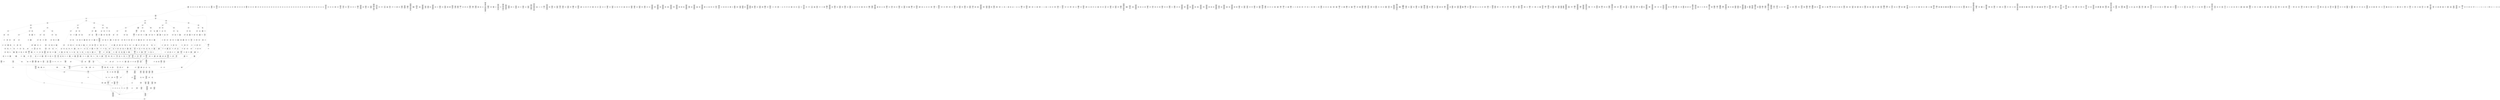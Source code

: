 /* Generated by GvGen v.1.0 (https://www.github.com/stricaud/gvgen) */

digraph G {
compound=true;
   node1 [label="[anywhere]"];
   node2 [label="# 0x0
PUSHX Data
PUSHX Data
MSTORE
PUSHX LogicData
CALLDATASIZE
LT
PUSHX Data
JUMPI
"];
   node3 [label="# 0xd
PUSHX Data
CALLDATALOAD
PUSHX BitData
SHR
PUSHX LogicData
GT
PUSHX Data
JUMPI
"];
   node4 [label="# 0x1e
PUSHX LogicData
GT
PUSHX Data
JUMPI
"];
   node5 [label="# 0x29
PUSHX LogicData
GT
PUSHX Data
JUMPI
"];
   node6 [label="# 0x34
PUSHX LogicData
GT
PUSHX Data
JUMPI
"];
   node7 [label="# 0x3f
PUSHX LogicData
GT
PUSHX Data
JUMPI
"];
   node8 [label="# 0x4a
PUSHX LogicData
EQ
PUSHX Data
JUMPI
"];
   node9 [label="# 0x55
PUSHX LogicData
EQ
PUSHX Data
JUMPI
"];
   node10 [label="# 0x60
PUSHX LogicData
EQ
PUSHX Data
JUMPI
"];
   node11 [label="# 0x6b
PUSHX LogicData
EQ
PUSHX Data
JUMPI
"];
   node12 [label="# 0x76
PUSHX Data
REVERT
"];
   node13 [label="# 0x7a
JUMPDEST
PUSHX LogicData
EQ
PUSHX Data
JUMPI
"];
   node14 [label="# 0x86
PUSHX LogicData
EQ
PUSHX Data
JUMPI
"];
   node15 [label="# 0x91
PUSHX LogicData
EQ
PUSHX Data
JUMPI
"];
   node16 [label="# 0x9c
PUSHX Data
REVERT
"];
   node17 [label="# 0xa0
JUMPDEST
PUSHX LogicData
EQ
PUSHX Data
JUMPI
"];
   node18 [label="# 0xac
PUSHX LogicData
EQ
PUSHX Data
JUMPI
"];
   node19 [label="# 0xb7
PUSHX LogicData
EQ
PUSHX Data
JUMPI
"];
   node20 [label="# 0xc2
PUSHX LogicData
EQ
PUSHX Data
JUMPI
"];
   node21 [label="# 0xcd
PUSHX LogicData
EQ
PUSHX Data
JUMPI
"];
   node22 [label="# 0xd8
PUSHX LogicData
EQ
PUSHX Data
JUMPI
"];
   node23 [label="# 0xe3
PUSHX Data
REVERT
"];
   node24 [label="# 0xe7
JUMPDEST
PUSHX LogicData
GT
PUSHX Data
JUMPI
"];
   node25 [label="# 0xf3
PUSHX LogicData
EQ
PUSHX Data
JUMPI
"];
   node26 [label="# 0xfe
PUSHX LogicData
EQ
PUSHX Data
JUMPI
"];
   node27 [label="# 0x109
PUSHX LogicData
EQ
PUSHX Data
JUMPI
"];
   node28 [label="# 0x114
PUSHX LogicData
EQ
PUSHX Data
JUMPI
"];
   node29 [label="# 0x11f
PUSHX LogicData
EQ
PUSHX Data
JUMPI
"];
   node30 [label="# 0x12a
PUSHX LogicData
EQ
PUSHX Data
JUMPI
"];
   node31 [label="# 0x135
PUSHX Data
REVERT
"];
   node32 [label="# 0x139
JUMPDEST
PUSHX LogicData
EQ
PUSHX Data
JUMPI
"];
   node33 [label="# 0x145
PUSHX LogicData
EQ
PUSHX Data
JUMPI
"];
   node34 [label="# 0x150
PUSHX LogicData
EQ
PUSHX Data
JUMPI
"];
   node35 [label="# 0x15b
PUSHX LogicData
EQ
PUSHX Data
JUMPI
"];
   node36 [label="# 0x166
PUSHX LogicData
EQ
PUSHX Data
JUMPI
"];
   node37 [label="# 0x171
PUSHX LogicData
EQ
PUSHX Data
JUMPI
"];
   node38 [label="# 0x17c
PUSHX Data
REVERT
"];
   node39 [label="# 0x180
JUMPDEST
PUSHX LogicData
GT
PUSHX Data
JUMPI
"];
   node40 [label="# 0x18c
PUSHX LogicData
GT
PUSHX Data
JUMPI
"];
   node41 [label="# 0x197
PUSHX LogicData
EQ
PUSHX Data
JUMPI
"];
   node42 [label="# 0x1a2
PUSHX LogicData
EQ
PUSHX Data
JUMPI
"];
   node43 [label="# 0x1ad
PUSHX LogicData
EQ
PUSHX Data
JUMPI
"];
   node44 [label="# 0x1b8
PUSHX LogicData
EQ
PUSHX Data
JUMPI
"];
   node45 [label="# 0x1c3
PUSHX LogicData
EQ
PUSHX Data
JUMPI
"];
   node46 [label="# 0x1ce
PUSHX LogicData
EQ
PUSHX Data
JUMPI
"];
   node47 [label="# 0x1d9
PUSHX Data
REVERT
"];
   node48 [label="# 0x1dd
JUMPDEST
PUSHX LogicData
EQ
PUSHX Data
JUMPI
"];
   node49 [label="# 0x1e9
PUSHX LogicData
EQ
PUSHX Data
JUMPI
"];
   node50 [label="# 0x1f4
PUSHX LogicData
EQ
PUSHX Data
JUMPI
"];
   node51 [label="# 0x1ff
PUSHX LogicData
EQ
PUSHX Data
JUMPI
"];
   node52 [label="# 0x20a
PUSHX LogicData
EQ
PUSHX Data
JUMPI
"];
   node53 [label="# 0x215
PUSHX LogicData
EQ
PUSHX Data
JUMPI
"];
   node54 [label="# 0x220
PUSHX Data
REVERT
"];
   node55 [label="# 0x224
JUMPDEST
PUSHX LogicData
GT
PUSHX Data
JUMPI
"];
   node56 [label="# 0x230
PUSHX LogicData
EQ
PUSHX Data
JUMPI
"];
   node57 [label="# 0x23b
PUSHX LogicData
EQ
PUSHX Data
JUMPI
"];
   node58 [label="# 0x246
PUSHX LogicData
EQ
PUSHX Data
JUMPI
"];
   node59 [label="# 0x251
PUSHX LogicData
EQ
PUSHX Data
JUMPI
"];
   node60 [label="# 0x25c
PUSHX LogicData
EQ
PUSHX Data
JUMPI
"];
   node61 [label="# 0x267
PUSHX LogicData
EQ
PUSHX Data
JUMPI
"];
   node62 [label="# 0x272
PUSHX Data
REVERT
"];
   node63 [label="# 0x276
JUMPDEST
PUSHX LogicData
EQ
PUSHX Data
JUMPI
"];
   node64 [label="# 0x282
PUSHX LogicData
EQ
PUSHX Data
JUMPI
"];
   node65 [label="# 0x28d
PUSHX LogicData
EQ
PUSHX Data
JUMPI
"];
   node66 [label="# 0x298
PUSHX LogicData
EQ
PUSHX Data
JUMPI
"];
   node67 [label="# 0x2a3
PUSHX LogicData
EQ
PUSHX Data
JUMPI
"];
   node68 [label="# 0x2ae
PUSHX LogicData
EQ
PUSHX Data
JUMPI
"];
   node69 [label="# 0x2b9
PUSHX Data
REVERT
"];
   node70 [label="# 0x2bd
JUMPDEST
PUSHX LogicData
GT
PUSHX Data
JUMPI
"];
   node71 [label="# 0x2c9
PUSHX LogicData
GT
PUSHX Data
JUMPI
"];
   node72 [label="# 0x2d4
PUSHX LogicData
GT
PUSHX Data
JUMPI
"];
   node73 [label="# 0x2df
PUSHX LogicData
EQ
PUSHX Data
JUMPI
"];
   node74 [label="# 0x2ea
PUSHX LogicData
EQ
PUSHX Data
JUMPI
"];
   node75 [label="# 0x2f5
PUSHX LogicData
EQ
PUSHX Data
JUMPI
"];
   node76 [label="# 0x300
PUSHX LogicData
EQ
PUSHX Data
JUMPI
"];
   node77 [label="# 0x30b
PUSHX LogicData
EQ
PUSHX Data
JUMPI
"];
   node78 [label="# 0x316
PUSHX LogicData
EQ
PUSHX Data
JUMPI
"];
   node79 [label="# 0x321
PUSHX Data
REVERT
"];
   node80 [label="# 0x325
JUMPDEST
PUSHX LogicData
EQ
PUSHX Data
JUMPI
"];
   node81 [label="# 0x331
PUSHX LogicData
EQ
PUSHX Data
JUMPI
"];
   node82 [label="# 0x33c
PUSHX LogicData
EQ
PUSHX Data
JUMPI
"];
   node83 [label="# 0x347
PUSHX LogicData
EQ
PUSHX Data
JUMPI
"];
   node84 [label="# 0x352
PUSHX LogicData
EQ
PUSHX Data
JUMPI
"];
   node85 [label="# 0x35d
PUSHX LogicData
EQ
PUSHX Data
JUMPI
"];
   node86 [label="# 0x368
PUSHX Data
REVERT
"];
   node87 [label="# 0x36c
JUMPDEST
PUSHX LogicData
GT
PUSHX Data
JUMPI
"];
   node88 [label="# 0x378
PUSHX LogicData
EQ
PUSHX Data
JUMPI
"];
   node89 [label="# 0x383
PUSHX LogicData
EQ
PUSHX Data
JUMPI
"];
   node90 [label="# 0x38e
PUSHX LogicData
EQ
PUSHX Data
JUMPI
"];
   node91 [label="# 0x399
PUSHX LogicData
EQ
PUSHX Data
JUMPI
"];
   node92 [label="# 0x3a4
PUSHX LogicData
EQ
PUSHX Data
JUMPI
"];
   node93 [label="# 0x3af
PUSHX LogicData
EQ
PUSHX Data
JUMPI
"];
   node94 [label="# 0x3ba
PUSHX Data
REVERT
"];
   node95 [label="# 0x3be
JUMPDEST
PUSHX LogicData
EQ
PUSHX Data
JUMPI
"];
   node96 [label="# 0x3ca
PUSHX LogicData
EQ
PUSHX Data
JUMPI
"];
   node97 [label="# 0x3d5
PUSHX LogicData
EQ
PUSHX Data
JUMPI
"];
   node98 [label="# 0x3e0
PUSHX LogicData
EQ
PUSHX Data
JUMPI
"];
   node99 [label="# 0x3eb
PUSHX LogicData
EQ
PUSHX Data
JUMPI
"];
   node100 [label="# 0x3f6
PUSHX LogicData
EQ
PUSHX Data
JUMPI
"];
   node101 [label="# 0x401
PUSHX Data
REVERT
"];
   node102 [label="# 0x405
JUMPDEST
PUSHX LogicData
GT
PUSHX Data
JUMPI
"];
   node103 [label="# 0x411
PUSHX LogicData
GT
PUSHX Data
JUMPI
"];
   node104 [label="# 0x41c
PUSHX LogicData
EQ
PUSHX Data
JUMPI
"];
   node105 [label="# 0x427
PUSHX LogicData
EQ
PUSHX Data
JUMPI
"];
   node106 [label="# 0x432
PUSHX LogicData
EQ
PUSHX Data
JUMPI
"];
   node107 [label="# 0x43d
PUSHX LogicData
EQ
PUSHX Data
JUMPI
"];
   node108 [label="# 0x448
PUSHX LogicData
EQ
PUSHX Data
JUMPI
"];
   node109 [label="# 0x453
PUSHX LogicData
EQ
PUSHX Data
JUMPI
"];
   node110 [label="# 0x45e
PUSHX Data
REVERT
"];
   node111 [label="# 0x462
JUMPDEST
PUSHX LogicData
EQ
PUSHX Data
JUMPI
"];
   node112 [label="# 0x46e
PUSHX LogicData
EQ
PUSHX Data
JUMPI
"];
   node113 [label="# 0x479
PUSHX LogicData
EQ
PUSHX Data
JUMPI
"];
   node114 [label="# 0x484
PUSHX LogicData
EQ
PUSHX Data
JUMPI
"];
   node115 [label="# 0x48f
PUSHX LogicData
EQ
PUSHX Data
JUMPI
"];
   node116 [label="# 0x49a
PUSHX LogicData
EQ
PUSHX Data
JUMPI
"];
   node117 [label="# 0x4a5
PUSHX Data
REVERT
"];
   node118 [label="# 0x4a9
JUMPDEST
PUSHX LogicData
GT
PUSHX Data
JUMPI
"];
   node119 [label="# 0x4b5
PUSHX LogicData
EQ
PUSHX Data
JUMPI
"];
   node120 [label="# 0x4c0
PUSHX LogicData
EQ
PUSHX Data
JUMPI
"];
   node121 [label="# 0x4cb
PUSHX LogicData
EQ
PUSHX Data
JUMPI
"];
   node122 [label="# 0x4d6
PUSHX LogicData
EQ
PUSHX Data
JUMPI
"];
   node123 [label="# 0x4e1
PUSHX LogicData
EQ
PUSHX Data
JUMPI
"];
   node124 [label="# 0x4ec
PUSHX LogicData
EQ
PUSHX Data
JUMPI
"];
   node125 [label="# 0x4f7
PUSHX Data
REVERT
"];
   node126 [label="# 0x4fb
JUMPDEST
PUSHX LogicData
EQ
PUSHX Data
JUMPI
"];
   node127 [label="# 0x507
PUSHX LogicData
EQ
PUSHX Data
JUMPI
"];
   node128 [label="# 0x512
PUSHX LogicData
EQ
PUSHX Data
JUMPI
"];
   node129 [label="# 0x51d
PUSHX LogicData
EQ
PUSHX Data
JUMPI
"];
   node130 [label="# 0x528
PUSHX LogicData
EQ
PUSHX Data
JUMPI
"];
   node131 [label="# 0x533
PUSHX LogicData
EQ
PUSHX Data
JUMPI
"];
   node132 [label="# 0x53e
JUMPDEST
PUSHX Data
REVERT
"];
   node133 [label="# 0x543
JUMPDEST
CALLVALUE
ISZERO
PUSHX Data
JUMPI
"];
   node134 [label="# 0x54b
PUSHX Data
REVERT
"];
   node135 [label="# 0x54f
JUMPDEST
PUSHX Data
PUSHX Data
CALLDATASIZE
PUSHX Data
PUSHX Data
JUMP
"];
   node136 [label="# 0x55e
JUMPDEST
PUSHX Data
JUMP
"];
   node137 [label="# 0x563
JUMPDEST
PUSHX MemData
MLOAD
ISZERO
ISZERO
MSTORE
PUSHX ArithData
ADD
"];
   node138 [label="# 0x56f
JUMPDEST
PUSHX MemData
MLOAD
SUB
RETURN
"];
   node139 [label="# 0x578
JUMPDEST
CALLVALUE
ISZERO
PUSHX Data
JUMPI
"];
   node140 [label="# 0x580
PUSHX Data
REVERT
"];
   node141 [label="# 0x584
JUMPDEST
PUSHX Data
PUSHX Data
CALLDATASIZE
PUSHX Data
PUSHX Data
JUMP
"];
   node142 [label="# 0x593
JUMPDEST
PUSHX Data
JUMP
"];
   node143 [label="# 0x598
JUMPDEST
STOP
"];
   node144 [label="# 0x59a
JUMPDEST
CALLVALUE
ISZERO
PUSHX Data
JUMPI
"];
   node145 [label="# 0x5a2
PUSHX Data
REVERT
"];
   node146 [label="# 0x5a6
JUMPDEST
PUSHX Data
PUSHX Data
JUMP
"];
   node147 [label="# 0x5c2
JUMPDEST
PUSHX MemData
MLOAD
PUSHX ArithData
PUSHX BitData
PUSHX BitData
SHL
SUB
AND
MSTORE
PUSHX ArithData
ADD
PUSHX Data
JUMP
"];
   node148 [label="# 0x5da
JUMPDEST
CALLVALUE
ISZERO
PUSHX Data
JUMPI
"];
   node149 [label="# 0x5e2
PUSHX Data
REVERT
"];
   node150 [label="# 0x5e6
JUMPDEST
PUSHX Data
PUSHX Data
CALLDATASIZE
PUSHX Data
PUSHX Data
JUMP
"];
   node151 [label="# 0x5f5
JUMPDEST
PUSHX Data
JUMP
"];
   node152 [label="# 0x5fa
JUMPDEST
CALLVALUE
ISZERO
PUSHX Data
JUMPI
"];
   node153 [label="# 0x602
PUSHX Data
REVERT
"];
   node154 [label="# 0x606
JUMPDEST
PUSHX Data
PUSHX Data
JUMP
"];
   node155 [label="# 0x60f
JUMPDEST
PUSHX MemData
MLOAD
PUSHX Data
PUSHX Data
JUMP
"];
   node156 [label="# 0x61c
JUMPDEST
CALLVALUE
ISZERO
PUSHX Data
JUMPI
"];
   node157 [label="# 0x624
PUSHX Data
REVERT
"];
   node158 [label="# 0x628
JUMPDEST
PUSHX Data
PUSHX Data
CALLDATASIZE
PUSHX Data
PUSHX Data
JUMP
"];
   node159 [label="# 0x637
JUMPDEST
PUSHX Data
JUMP
"];
   node160 [label="# 0x63c
JUMPDEST
CALLVALUE
ISZERO
PUSHX Data
JUMPI
"];
   node161 [label="# 0x644
PUSHX Data
REVERT
"];
   node162 [label="# 0x648
JUMPDEST
PUSHX Data
PUSHX Data
CALLDATASIZE
PUSHX Data
PUSHX Data
JUMP
"];
   node163 [label="# 0x657
JUMPDEST
PUSHX Data
JUMP
"];
   node164 [label="# 0x65c
JUMPDEST
CALLVALUE
ISZERO
PUSHX Data
JUMPI
"];
   node165 [label="# 0x664
PUSHX Data
REVERT
"];
   node166 [label="# 0x668
JUMPDEST
PUSHX Data
PUSHX Data
CALLDATASIZE
PUSHX Data
PUSHX Data
JUMP
"];
   node167 [label="# 0x677
JUMPDEST
PUSHX Data
JUMP
"];
   node168 [label="# 0x67c
JUMPDEST
CALLVALUE
ISZERO
PUSHX Data
JUMPI
"];
   node169 [label="# 0x684
PUSHX Data
REVERT
"];
   node170 [label="# 0x688
JUMPDEST
PUSHX Data
PUSHX Data
JUMP
"];
   node171 [label="# 0x6a4
JUMPDEST
CALLVALUE
ISZERO
PUSHX Data
JUMPI
"];
   node172 [label="# 0x6ac
PUSHX Data
REVERT
"];
   node173 [label="# 0x6b0
JUMPDEST
PUSHX Data
PUSHX StorData
SLOAD
JUMP
"];
   node174 [label="# 0x6ba
JUMPDEST
PUSHX MemData
MLOAD
MSTORE
PUSHX ArithData
ADD
PUSHX Data
JUMP
"];
   node175 [label="# 0x6c8
JUMPDEST
CALLVALUE
ISZERO
PUSHX Data
JUMPI
"];
   node176 [label="# 0x6d0
PUSHX Data
REVERT
"];
   node177 [label="# 0x6d4
JUMPDEST
PUSHX StorData
SLOAD
PUSHX StorData
SLOAD
SUB
PUSHX BitData
NOT
ADD
PUSHX Data
JUMP
"];
   node178 [label="# 0x6e5
JUMPDEST
CALLVALUE
ISZERO
PUSHX Data
JUMPI
"];
   node179 [label="# 0x6ed
PUSHX Data
REVERT
"];
   node180 [label="# 0x6f1
JUMPDEST
PUSHX Data
PUSHX Data
CALLDATASIZE
PUSHX Data
PUSHX Data
JUMP
"];
   node181 [label="# 0x700
JUMPDEST
PUSHX Data
JUMP
"];
   node182 [label="# 0x705
JUMPDEST
CALLVALUE
ISZERO
PUSHX Data
JUMPI
"];
   node183 [label="# 0x70d
PUSHX Data
REVERT
"];
   node184 [label="# 0x711
JUMPDEST
PUSHX Data
PUSHX Data
CALLDATASIZE
PUSHX Data
PUSHX Data
JUMP
"];
   node185 [label="# 0x720
JUMPDEST
PUSHX Data
MSTORE
PUSHX Data
PUSHX Data
MSTORE
PUSHX Data
SHA3
PUSHX ArithData
ADD
SLOAD
JUMP
"];
   node186 [label="# 0x735
JUMPDEST
CALLVALUE
ISZERO
PUSHX Data
JUMPI
"];
   node187 [label="# 0x73d
PUSHX Data
REVERT
"];
   node188 [label="# 0x741
JUMPDEST
PUSHX Data
PUSHX Data
CALLDATASIZE
PUSHX Data
PUSHX Data
JUMP
"];
   node189 [label="# 0x750
JUMPDEST
PUSHX Data
JUMP
"];
   node190 [label="# 0x755
JUMPDEST
PUSHX Data
MLOAD
PUSHX ArithData
PUSHX BitData
PUSHX BitData
SHL
SUB
AND
MSTORE
PUSHX ArithData
ADD
MSTORE
ADD
PUSHX Data
JUMP
"];
   node191 [label="# 0x774
JUMPDEST
CALLVALUE
ISZERO
PUSHX Data
JUMPI
"];
   node192 [label="# 0x77c
PUSHX Data
REVERT
"];
   node193 [label="# 0x780
JUMPDEST
PUSHX Data
PUSHX StorData
SLOAD
JUMP
"];
   node194 [label="# 0x78a
JUMPDEST
CALLVALUE
ISZERO
PUSHX Data
JUMPI
"];
   node195 [label="# 0x792
PUSHX Data
REVERT
"];
   node196 [label="# 0x796
JUMPDEST
PUSHX Data
PUSHX Data
CALLDATASIZE
PUSHX Data
PUSHX Data
JUMP
"];
   node197 [label="# 0x7a5
JUMPDEST
PUSHX Data
JUMP
"];
   node198 [label="# 0x7aa
JUMPDEST
CALLVALUE
ISZERO
PUSHX Data
JUMPI
"];
   node199 [label="# 0x7b2
PUSHX Data
REVERT
"];
   node200 [label="# 0x7b6
JUMPDEST
PUSHX Data
PUSHX Data
CALLDATASIZE
PUSHX Data
PUSHX Data
JUMP
"];
   node201 [label="# 0x7c5
JUMPDEST
PUSHX Data
JUMP
"];
   node202 [label="# 0x7ca
JUMPDEST
CALLVALUE
ISZERO
PUSHX Data
JUMPI
"];
   node203 [label="# 0x7d2
PUSHX Data
REVERT
"];
   node204 [label="# 0x7d6
JUMPDEST
PUSHX Data
PUSHX Data
JUMP
"];
   node205 [label="# 0x7e0
JUMPDEST
CALLVALUE
ISZERO
PUSHX Data
JUMPI
"];
   node206 [label="# 0x7e8
PUSHX Data
REVERT
"];
   node207 [label="# 0x7ec
JUMPDEST
PUSHX Data
PUSHX Data
CALLDATASIZE
PUSHX Data
PUSHX Data
JUMP
"];
   node208 [label="# 0x7fb
JUMPDEST
PUSHX Data
JUMP
"];
   node209 [label="# 0x800
JUMPDEST
CALLVALUE
ISZERO
PUSHX Data
JUMPI
"];
   node210 [label="# 0x808
PUSHX Data
REVERT
"];
   node211 [label="# 0x80c
JUMPDEST
PUSHX Data
PUSHX Data
CALLDATASIZE
PUSHX Data
PUSHX Data
JUMP
"];
   node212 [label="# 0x81b
JUMPDEST
PUSHX Data
JUMP
"];
   node213 [label="# 0x820
JUMPDEST
CALLVALUE
ISZERO
PUSHX Data
JUMPI
"];
   node214 [label="# 0x828
PUSHX Data
REVERT
"];
   node215 [label="# 0x82c
JUMPDEST
PUSHX Data
PUSHX StorData
SLOAD
JUMP
"];
   node216 [label="# 0x836
JUMPDEST
CALLVALUE
ISZERO
PUSHX Data
JUMPI
"];
   node217 [label="# 0x83e
PUSHX Data
REVERT
"];
   node218 [label="# 0x842
JUMPDEST
PUSHX Data
PUSHX Data
CALLDATASIZE
PUSHX Data
PUSHX Data
JUMP
"];
   node219 [label="# 0x851
JUMPDEST
PUSHX Data
JUMP
"];
   node220 [label="# 0x856
JUMPDEST
CALLVALUE
ISZERO
PUSHX Data
JUMPI
"];
   node221 [label="# 0x85e
PUSHX Data
REVERT
"];
   node222 [label="# 0x862
JUMPDEST
PUSHX Data
PUSHX Data
CALLDATASIZE
PUSHX Data
PUSHX Data
JUMP
"];
   node223 [label="# 0x871
JUMPDEST
PUSHX Data
JUMP
"];
   node224 [label="# 0x876
JUMPDEST
CALLVALUE
ISZERO
PUSHX Data
JUMPI
"];
   node225 [label="# 0x87e
PUSHX Data
REVERT
"];
   node226 [label="# 0x882
JUMPDEST
PUSHX Data
PUSHX Data
JUMP
"];
   node227 [label="# 0x88b
JUMPDEST
CALLVALUE
ISZERO
PUSHX Data
JUMPI
"];
   node228 [label="# 0x893
PUSHX Data
REVERT
"];
   node229 [label="# 0x897
JUMPDEST
PUSHX Data
PUSHX Data
CALLDATASIZE
PUSHX Data
PUSHX Data
JUMP
"];
   node230 [label="# 0x8a6
JUMPDEST
PUSHX Data
JUMP
"];
   node231 [label="# 0x8ab
JUMPDEST
PUSHX MemData
MLOAD
PUSHX Data
PUSHX Data
JUMP
"];
   node232 [label="# 0x8b8
JUMPDEST
CALLVALUE
ISZERO
PUSHX Data
JUMPI
"];
   node233 [label="# 0x8c0
PUSHX Data
REVERT
"];
   node234 [label="# 0x8c4
JUMPDEST
PUSHX Data
PUSHX Data
CALLDATASIZE
PUSHX Data
PUSHX Data
JUMP
"];
   node235 [label="# 0x8d3
JUMPDEST
PUSHX Data
JUMP
"];
   node236 [label="# 0x8d8
JUMPDEST
CALLVALUE
ISZERO
PUSHX Data
JUMPI
"];
   node237 [label="# 0x8e0
PUSHX Data
REVERT
"];
   node238 [label="# 0x8e4
JUMPDEST
PUSHX Data
PUSHX Data
CALLDATASIZE
PUSHX Data
PUSHX Data
JUMP
"];
   node239 [label="# 0x8f3
JUMPDEST
PUSHX Data
JUMP
"];
   node240 [label="# 0x8f8
JUMPDEST
CALLVALUE
ISZERO
PUSHX Data
JUMPI
"];
   node241 [label="# 0x900
PUSHX Data
REVERT
"];
   node242 [label="# 0x904
JUMPDEST
PUSHX Data
PUSHX Data
CALLDATASIZE
PUSHX Data
PUSHX Data
JUMP
"];
   node243 [label="# 0x913
JUMPDEST
PUSHX Data
JUMP
"];
   node244 [label="# 0x918
JUMPDEST
CALLVALUE
ISZERO
PUSHX Data
JUMPI
"];
   node245 [label="# 0x920
PUSHX Data
REVERT
"];
   node246 [label="# 0x924
JUMPDEST
PUSHX Data
PUSHX Data
JUMP
"];
   node247 [label="# 0x940
JUMPDEST
CALLVALUE
ISZERO
PUSHX Data
JUMPI
"];
   node248 [label="# 0x948
PUSHX Data
REVERT
"];
   node249 [label="# 0x94c
JUMPDEST
PUSHX Data
PUSHX StorData
SLOAD
JUMP
"];
   node250 [label="# 0x956
JUMPDEST
PUSHX Data
PUSHX Data
CALLDATASIZE
PUSHX Data
PUSHX Data
JUMP
"];
   node251 [label="# 0x964
JUMPDEST
PUSHX Data
JUMP
"];
   node252 [label="# 0x969
JUMPDEST
CALLVALUE
ISZERO
PUSHX Data
JUMPI
"];
   node253 [label="# 0x971
PUSHX Data
REVERT
"];
   node254 [label="# 0x975
JUMPDEST
PUSHX Data
PUSHX Data
CALLDATASIZE
PUSHX Data
PUSHX Data
JUMP
"];
   node255 [label="# 0x984
JUMPDEST
PUSHX Data
PUSHX Data
MSTORE
PUSHX Data
MSTORE
PUSHX Data
SHA3
SLOAD
JUMP
"];
   node256 [label="# 0x996
JUMPDEST
CALLVALUE
ISZERO
PUSHX Data
JUMPI
"];
   node257 [label="# 0x99e
PUSHX Data
REVERT
"];
   node258 [label="# 0x9a2
JUMPDEST
PUSHX Data
PUSHX Data
CALLDATASIZE
PUSHX Data
PUSHX Data
JUMP
"];
   node259 [label="# 0x9b1
JUMPDEST
PUSHX Data
JUMP
"];
   node260 [label="# 0x9b6
JUMPDEST
CALLVALUE
ISZERO
PUSHX Data
JUMPI
"];
   node261 [label="# 0x9be
PUSHX Data
REVERT
"];
   node262 [label="# 0x9c2
JUMPDEST
PUSHX Data
PUSHX Data
CALLDATASIZE
PUSHX Data
PUSHX Data
JUMP
"];
   node263 [label="# 0x9d1
JUMPDEST
PUSHX Data
JUMP
"];
   node264 [label="# 0x9d6
JUMPDEST
CALLVALUE
ISZERO
PUSHX Data
JUMPI
"];
   node265 [label="# 0x9de
PUSHX Data
REVERT
"];
   node266 [label="# 0x9e2
JUMPDEST
PUSHX Data
PUSHX Data
JUMP
"];
   node267 [label="# 0x9eb
JUMPDEST
CALLVALUE
ISZERO
PUSHX Data
JUMPI
"];
   node268 [label="# 0x9f3
PUSHX Data
REVERT
"];
   node269 [label="# 0x9f7
JUMPDEST
PUSHX Data
PUSHX Data
CALLDATASIZE
PUSHX Data
PUSHX Data
JUMP
"];
   node270 [label="# 0xa06
JUMPDEST
PUSHX Data
JUMP
"];
   node271 [label="# 0xa0b
JUMPDEST
PUSHX MemData
MLOAD
PUSHX Data
PUSHX Data
JUMP
"];
   node272 [label="# 0xa18
JUMPDEST
CALLVALUE
ISZERO
PUSHX Data
JUMPI
"];
   node273 [label="# 0xa20
PUSHX Data
REVERT
"];
   node274 [label="# 0xa24
JUMPDEST
PUSHX Data
PUSHX Data
JUMP
"];
   node275 [label="# 0xa2d
JUMPDEST
CALLVALUE
ISZERO
PUSHX Data
JUMPI
"];
   node276 [label="# 0xa35
PUSHX Data
REVERT
"];
   node277 [label="# 0xa39
JUMPDEST
PUSHX Data
PUSHX Data
JUMP
"];
   node278 [label="# 0xa42
JUMPDEST
CALLVALUE
ISZERO
PUSHX Data
JUMPI
"];
   node279 [label="# 0xa4a
PUSHX Data
REVERT
"];
   node280 [label="# 0xa4e
JUMPDEST
PUSHX Data
PUSHX Data
CALLDATASIZE
PUSHX Data
PUSHX Data
JUMP
"];
   node281 [label="# 0xa5d
JUMPDEST
PUSHX Data
JUMP
"];
   node282 [label="# 0xa62
JUMPDEST
CALLVALUE
ISZERO
PUSHX Data
JUMPI
"];
   node283 [label="# 0xa6a
PUSHX Data
REVERT
"];
   node284 [label="# 0xa6e
JUMPDEST
PUSHX Data
PUSHX Data
CALLDATASIZE
PUSHX Data
PUSHX Data
JUMP
"];
   node285 [label="# 0xa7d
JUMPDEST
PUSHX Data
JUMP
"];
   node286 [label="# 0xa82
JUMPDEST
CALLVALUE
ISZERO
PUSHX Data
JUMPI
"];
   node287 [label="# 0xa8a
PUSHX Data
REVERT
"];
   node288 [label="# 0xa8e
JUMPDEST
PUSHX Data
PUSHX StorData
SLOAD
JUMP
"];
   node289 [label="# 0xa98
JUMPDEST
CALLVALUE
ISZERO
PUSHX Data
JUMPI
"];
   node290 [label="# 0xaa0
PUSHX Data
REVERT
"];
   node291 [label="# 0xaa4
JUMPDEST
PUSHX Data
PUSHX Data
JUMP
"];
   node292 [label="# 0xac0
JUMPDEST
CALLVALUE
ISZERO
PUSHX Data
JUMPI
"];
   node293 [label="# 0xac8
PUSHX Data
REVERT
"];
   node294 [label="# 0xacc
JUMPDEST
PUSHX StorData
SLOAD
PUSHX Data
PUSHX ArithData
PUSHX BitData
PUSHX BitData
SHL
SUB
AND
JUMP
"];
   node295 [label="# 0xae0
JUMPDEST
CALLVALUE
ISZERO
PUSHX Data
JUMPI
"];
   node296 [label="# 0xae8
PUSHX Data
REVERT
"];
   node297 [label="# 0xaec
JUMPDEST
PUSHX Data
PUSHX Data
CALLDATASIZE
PUSHX Data
PUSHX Data
JUMP
"];
   node298 [label="# 0xafb
JUMPDEST
PUSHX Data
JUMP
"];
   node299 [label="# 0xb00
JUMPDEST
CALLVALUE
ISZERO
PUSHX Data
JUMPI
"];
   node300 [label="# 0xb08
PUSHX Data
REVERT
"];
   node301 [label="# 0xb0c
JUMPDEST
PUSHX Data
PUSHX Data
JUMP
"];
   node302 [label="# 0xb15
JUMPDEST
CALLVALUE
ISZERO
PUSHX Data
JUMPI
"];
   node303 [label="# 0xb1d
PUSHX Data
REVERT
"];
   node304 [label="# 0xb21
JUMPDEST
PUSHX Data
PUSHX Data
CALLDATASIZE
PUSHX Data
PUSHX Data
JUMP
"];
   node305 [label="# 0xb30
JUMPDEST
PUSHX Data
JUMP
"];
   node306 [label="# 0xb35
JUMPDEST
CALLVALUE
ISZERO
PUSHX Data
JUMPI
"];
   node307 [label="# 0xb3d
PUSHX Data
REVERT
"];
   node308 [label="# 0xb41
JUMPDEST
PUSHX Data
PUSHX Data
CALLDATASIZE
PUSHX Data
PUSHX Data
JUMP
"];
   node309 [label="# 0xb50
JUMPDEST
PUSHX Data
JUMP
"];
   node310 [label="# 0xb55
JUMPDEST
CALLVALUE
ISZERO
PUSHX Data
JUMPI
"];
   node311 [label="# 0xb5d
PUSHX Data
REVERT
"];
   node312 [label="# 0xb61
JUMPDEST
PUSHX Data
PUSHX Data
JUMP
"];
   node313 [label="# 0xb6a
JUMPDEST
CALLVALUE
ISZERO
PUSHX Data
JUMPI
"];
   node314 [label="# 0xb72
PUSHX Data
REVERT
"];
   node315 [label="# 0xb76
JUMPDEST
PUSHX Data
PUSHX Data
CALLDATASIZE
PUSHX Data
PUSHX Data
JUMP
"];
   node316 [label="# 0xb85
JUMPDEST
PUSHX Data
JUMP
"];
   node317 [label="# 0xb8a
JUMPDEST
CALLVALUE
ISZERO
PUSHX Data
JUMPI
"];
   node318 [label="# 0xb92
PUSHX Data
REVERT
"];
   node319 [label="# 0xb96
JUMPDEST
PUSHX Data
PUSHX Data
CALLDATASIZE
PUSHX Data
PUSHX Data
JUMP
"];
   node320 [label="# 0xba5
JUMPDEST
PUSHX Data
JUMP
"];
   node321 [label="# 0xbaa
JUMPDEST
CALLVALUE
ISZERO
PUSHX Data
JUMPI
"];
   node322 [label="# 0xbb2
PUSHX Data
REVERT
"];
   node323 [label="# 0xbb6
JUMPDEST
PUSHX Data
PUSHX Data
JUMP
"];
   node324 [label="# 0xbd2
JUMPDEST
CALLVALUE
ISZERO
PUSHX Data
JUMPI
"];
   node325 [label="# 0xbda
PUSHX Data
REVERT
"];
   node326 [label="# 0xbde
JUMPDEST
PUSHX Data
PUSHX Data
CALLDATASIZE
PUSHX Data
PUSHX Data
JUMP
"];
   node327 [label="# 0xbed
JUMPDEST
PUSHX Data
JUMP
"];
   node328 [label="# 0xbf2
JUMPDEST
CALLVALUE
ISZERO
PUSHX Data
JUMPI
"];
   node329 [label="# 0xbfa
PUSHX Data
REVERT
"];
   node330 [label="# 0xbfe
JUMPDEST
PUSHX Data
PUSHX Data
CALLDATASIZE
PUSHX Data
PUSHX Data
JUMP
"];
   node331 [label="# 0xc0d
JUMPDEST
PUSHX Data
JUMP
"];
   node332 [label="# 0xc12
JUMPDEST
CALLVALUE
ISZERO
PUSHX Data
JUMPI
"];
   node333 [label="# 0xc1a
PUSHX Data
REVERT
"];
   node334 [label="# 0xc1e
JUMPDEST
PUSHX Data
PUSHX Data
CALLDATASIZE
PUSHX Data
PUSHX Data
JUMP
"];
   node335 [label="# 0xc2d
JUMPDEST
PUSHX Data
JUMP
"];
   node336 [label="# 0xc32
JUMPDEST
CALLVALUE
ISZERO
PUSHX Data
JUMPI
"];
   node337 [label="# 0xc3a
PUSHX Data
REVERT
"];
   node338 [label="# 0xc3e
JUMPDEST
PUSHX StorData
SLOAD
PUSHX ArithData
PUSHX BitData
PUSHX BitData
SHL
SUB
AND
PUSHX Data
JUMP
"];
   node339 [label="# 0xc50
JUMPDEST
CALLVALUE
ISZERO
PUSHX Data
JUMPI
"];
   node340 [label="# 0xc58
PUSHX Data
REVERT
"];
   node341 [label="# 0xc5c
JUMPDEST
PUSHX Data
PUSHX Data
CALLDATASIZE
PUSHX Data
PUSHX Data
JUMP
"];
   node342 [label="# 0xc6b
JUMPDEST
PUSHX Data
JUMP
"];
   node343 [label="# 0xc70
JUMPDEST
CALLVALUE
ISZERO
PUSHX Data
JUMPI
"];
   node344 [label="# 0xc78
PUSHX Data
REVERT
"];
   node345 [label="# 0xc7c
JUMPDEST
PUSHX Data
PUSHX Data
JUMP
"];
   node346 [label="# 0xc85
JUMPDEST
CALLVALUE
ISZERO
PUSHX Data
JUMPI
"];
   node347 [label="# 0xc8d
PUSHX Data
REVERT
"];
   node348 [label="# 0xc91
JUMPDEST
PUSHX Data
PUSHX Data
CALLDATASIZE
PUSHX Data
PUSHX Data
JUMP
"];
   node349 [label="# 0xca0
JUMPDEST
PUSHX Data
JUMP
"];
   node350 [label="# 0xca5
JUMPDEST
CALLVALUE
ISZERO
PUSHX Data
JUMPI
"];
   node351 [label="# 0xcad
PUSHX Data
REVERT
"];
   node352 [label="# 0xcb1
JUMPDEST
PUSHX Data
PUSHX Data
CALLDATASIZE
PUSHX Data
PUSHX Data
JUMP
"];
   node353 [label="# 0xcc0
JUMPDEST
PUSHX Data
JUMP
"];
   node354 [label="# 0xcc5
JUMPDEST
CALLVALUE
ISZERO
PUSHX Data
JUMPI
"];
   node355 [label="# 0xccd
PUSHX Data
REVERT
"];
   node356 [label="# 0xcd1
JUMPDEST
PUSHX Data
PUSHX Data
JUMP
"];
   node357 [label="# 0xced
JUMPDEST
CALLVALUE
ISZERO
PUSHX Data
JUMPI
"];
   node358 [label="# 0xcf5
PUSHX Data
REVERT
"];
   node359 [label="# 0xcf9
JUMPDEST
PUSHX Data
PUSHX Data
CALLDATASIZE
PUSHX Data
PUSHX Data
JUMP
"];
   node360 [label="# 0xd08
JUMPDEST
PUSHX Data
JUMP
"];
   node361 [label="# 0xd0d
JUMPDEST
CALLVALUE
ISZERO
PUSHX Data
JUMPI
"];
   node362 [label="# 0xd15
PUSHX Data
REVERT
"];
   node363 [label="# 0xd19
JUMPDEST
PUSHX Data
PUSHX Data
CALLDATASIZE
PUSHX Data
PUSHX Data
JUMP
"];
   node364 [label="# 0xd28
JUMPDEST
PUSHX Data
JUMP
"];
   node365 [label="# 0xd2d
JUMPDEST
CALLVALUE
ISZERO
PUSHX Data
JUMPI
"];
   node366 [label="# 0xd35
PUSHX Data
REVERT
"];
   node367 [label="# 0xd39
JUMPDEST
PUSHX Data
PUSHX Data
JUMP
"];
   node368 [label="# 0xd42
JUMPDEST
CALLVALUE
ISZERO
PUSHX Data
JUMPI
"];
   node369 [label="# 0xd4a
PUSHX Data
REVERT
"];
   node370 [label="# 0xd4e
JUMPDEST
PUSHX Data
PUSHX Data
CALLDATASIZE
PUSHX Data
PUSHX Data
JUMP
"];
   node371 [label="# 0xd5d
JUMPDEST
PUSHX Data
JUMP
"];
   node372 [label="# 0xd62
JUMPDEST
CALLVALUE
ISZERO
PUSHX Data
JUMPI
"];
   node373 [label="# 0xd6a
PUSHX Data
REVERT
"];
   node374 [label="# 0xd6e
JUMPDEST
PUSHX StorData
SLOAD
PUSHX Data
PUSHX BitData
AND
JUMP
"];
   node375 [label="# 0xd7c
JUMPDEST
CALLVALUE
ISZERO
PUSHX Data
JUMPI
"];
   node376 [label="# 0xd84
PUSHX Data
REVERT
"];
   node377 [label="# 0xd88
JUMPDEST
PUSHX StorData
SLOAD
PUSHX Data
PUSHX Data
DIV
PUSHX ArithData
PUSHX BitData
PUSHX BitData
SHL
SUB
AND
JUMP
"];
   node378 [label="# 0xda1
JUMPDEST
CALLVALUE
ISZERO
PUSHX Data
JUMPI
"];
   node379 [label="# 0xda9
PUSHX Data
REVERT
"];
   node380 [label="# 0xdad
JUMPDEST
PUSHX StorData
SLOAD
PUSHX Data
PUSHX BitData
AND
JUMP
"];
   node381 [label="# 0xdbb
JUMPDEST
PUSHX MemData
MLOAD
PUSHX Data
PUSHX Data
JUMP
"];
   node382 [label="# 0xdc8
JUMPDEST
CALLVALUE
ISZERO
PUSHX Data
JUMPI
"];
   node383 [label="# 0xdd0
PUSHX Data
REVERT
"];
   node384 [label="# 0xdd4
JUMPDEST
PUSHX Data
PUSHX Data
CALLDATASIZE
PUSHX Data
PUSHX Data
JUMP
"];
   node385 [label="# 0xde3
JUMPDEST
PUSHX Data
JUMP
"];
   node386 [label="# 0xde8
JUMPDEST
CALLVALUE
ISZERO
PUSHX Data
JUMPI
"];
   node387 [label="# 0xdf0
PUSHX Data
REVERT
"];
   node388 [label="# 0xdf4
JUMPDEST
PUSHX Data
PUSHX Data
JUMP
"];
   node389 [label="# 0xdfd
JUMPDEST
CALLVALUE
ISZERO
PUSHX Data
JUMPI
"];
   node390 [label="# 0xe05
PUSHX Data
REVERT
"];
   node391 [label="# 0xe09
JUMPDEST
PUSHX StorData
SLOAD
PUSHX Data
PUSHX ArithData
PUSHX BitData
PUSHX BitData
SHL
SUB
AND
JUMP
"];
   node392 [label="# 0xe1d
JUMPDEST
CALLVALUE
ISZERO
PUSHX Data
JUMPI
"];
   node393 [label="# 0xe25
PUSHX Data
REVERT
"];
   node394 [label="# 0xe29
JUMPDEST
PUSHX Data
PUSHX Data
CALLDATASIZE
PUSHX Data
PUSHX Data
JUMP
"];
   node395 [label="# 0xe38
JUMPDEST
PUSHX Data
JUMP
"];
   node396 [label="# 0xe3d
JUMPDEST
CALLVALUE
ISZERO
PUSHX Data
JUMPI
"];
   node397 [label="# 0xe45
PUSHX Data
REVERT
"];
   node398 [label="# 0xe49
JUMPDEST
PUSHX StorData
SLOAD
PUSHX Data
PUSHX ArithData
PUSHX BitData
PUSHX BitData
SHL
SUB
AND
JUMP
"];
   node399 [label="# 0xe5d
JUMPDEST
PUSHX MemData
MLOAD
PUSHX ArithData
PUSHX BitData
PUSHX BitData
SHL
SUB
AND
MSTORE
PUSHX ArithData
ADD
PUSHX Data
JUMP
"];
   node400 [label="# 0xe75
JUMPDEST
PUSHX Data
PUSHX Data
CALLDATASIZE
PUSHX Data
PUSHX Data
JUMP
"];
   node401 [label="# 0xe83
JUMPDEST
PUSHX Data
JUMP
"];
   node402 [label="# 0xe88
JUMPDEST
CALLVALUE
ISZERO
PUSHX Data
JUMPI
"];
   node403 [label="# 0xe90
PUSHX Data
REVERT
"];
   node404 [label="# 0xe94
JUMPDEST
PUSHX Data
PUSHX Data
CALLDATASIZE
PUSHX Data
PUSHX Data
JUMP
"];
   node405 [label="# 0xea3
JUMPDEST
PUSHX Data
JUMP
"];
   node406 [label="# 0xea8
JUMPDEST
CALLVALUE
ISZERO
PUSHX Data
JUMPI
"];
   node407 [label="# 0xeb0
PUSHX Data
REVERT
"];
   node408 [label="# 0xeb4
JUMPDEST
PUSHX Data
PUSHX Data
CALLDATASIZE
PUSHX Data
PUSHX Data
JUMP
"];
   node409 [label="# 0xec3
JUMPDEST
PUSHX Data
JUMP
"];
   node410 [label="# 0xec8
JUMPDEST
CALLVALUE
ISZERO
PUSHX Data
JUMPI
"];
   node411 [label="# 0xed0
PUSHX Data
REVERT
"];
   node412 [label="# 0xed4
JUMPDEST
PUSHX Data
PUSHX Data
CALLDATASIZE
PUSHX Data
PUSHX Data
JUMP
"];
   node413 [label="# 0xee3
JUMPDEST
PUSHX Data
JUMP
"];
   node414 [label="# 0xee8
JUMPDEST
CALLVALUE
ISZERO
PUSHX Data
JUMPI
"];
   node415 [label="# 0xef0
PUSHX Data
REVERT
"];
   node416 [label="# 0xef4
JUMPDEST
PUSHX Data
PUSHX Data
CALLDATASIZE
PUSHX Data
PUSHX Data
JUMP
"];
   node417 [label="# 0xf03
JUMPDEST
PUSHX Data
JUMP
"];
   node418 [label="# 0xf08
JUMPDEST
PUSHX MemData
MLOAD
PUSHX Data
PUSHX Data
JUMP
"];
   node419 [label="# 0xf15
JUMPDEST
CALLVALUE
ISZERO
PUSHX Data
JUMPI
"];
   node420 [label="# 0xf1d
PUSHX Data
REVERT
"];
   node421 [label="# 0xf21
JUMPDEST
PUSHX Data
PUSHX StorData
SLOAD
JUMP
"];
   node422 [label="# 0xf2b
JUMPDEST
CALLVALUE
ISZERO
PUSHX Data
JUMPI
"];
   node423 [label="# 0xf33
PUSHX Data
REVERT
"];
   node424 [label="# 0xf37
JUMPDEST
PUSHX Data
PUSHX Data
JUMP
"];
   node425 [label="# 0xf40
JUMPDEST
CALLVALUE
ISZERO
PUSHX Data
JUMPI
"];
   node426 [label="# 0xf48
PUSHX Data
REVERT
"];
   node427 [label="# 0xf4c
JUMPDEST
PUSHX Data
PUSHX Data
CALLDATASIZE
PUSHX Data
PUSHX Data
JUMP
"];
   node428 [label="# 0xf5b
JUMPDEST
PUSHX Data
JUMP
"];
   node429 [label="# 0xf60
JUMPDEST
CALLVALUE
ISZERO
PUSHX Data
JUMPI
"];
   node430 [label="# 0xf68
PUSHX Data
REVERT
"];
   node431 [label="# 0xf6c
JUMPDEST
PUSHX Data
PUSHX Data
CALLDATASIZE
PUSHX Data
PUSHX Data
JUMP
"];
   node432 [label="# 0xf7b
JUMPDEST
PUSHX Data
JUMP
"];
   node433 [label="# 0xf80
JUMPDEST
CALLVALUE
ISZERO
PUSHX Data
JUMPI
"];
   node434 [label="# 0xf88
PUSHX Data
REVERT
"];
   node435 [label="# 0xf8c
JUMPDEST
PUSHX Data
PUSHX StorData
SLOAD
JUMP
"];
   node436 [label="# 0xf96
JUMPDEST
CALLVALUE
ISZERO
PUSHX Data
JUMPI
"];
   node437 [label="# 0xf9e
PUSHX Data
REVERT
"];
   node438 [label="# 0xfa2
JUMPDEST
PUSHX Data
PUSHX StorData
SLOAD
JUMP
"];
   node439 [label="# 0xfac
JUMPDEST
CALLVALUE
ISZERO
PUSHX Data
JUMPI
"];
   node440 [label="# 0xfb4
PUSHX Data
REVERT
"];
   node441 [label="# 0xfb8
JUMPDEST
PUSHX Data
PUSHX Data
CALLDATASIZE
PUSHX Data
PUSHX Data
JUMP
"];
   node442 [label="# 0xfc7
JUMPDEST
PUSHX Data
JUMP
"];
   node443 [label="# 0xfcc
JUMPDEST
CALLVALUE
ISZERO
PUSHX Data
JUMPI
"];
   node444 [label="# 0xfd4
PUSHX Data
REVERT
"];
   node445 [label="# 0xfd8
JUMPDEST
PUSHX Data
PUSHX Data
CALLDATASIZE
PUSHX Data
PUSHX Data
JUMP
"];
   node446 [label="# 0xfe7
JUMPDEST
PUSHX Data
JUMP
"];
   node447 [label="# 0xfec
JUMPDEST
CALLVALUE
ISZERO
PUSHX Data
JUMPI
"];
   node448 [label="# 0xff4
PUSHX Data
REVERT
"];
   node449 [label="# 0xff8
JUMPDEST
PUSHX Data
PUSHX Data
CALLDATASIZE
PUSHX Data
PUSHX Data
JUMP
"];
   node450 [label="# 0x1007
JUMPDEST
PUSHX Data
JUMP
"];
   node451 [label="# 0x100c
JUMPDEST
CALLVALUE
ISZERO
PUSHX Data
JUMPI
"];
   node452 [label="# 0x1014
PUSHX Data
REVERT
"];
   node453 [label="# 0x1018
JUMPDEST
PUSHX Data
PUSHX Data
CALLDATASIZE
PUSHX Data
PUSHX Data
JUMP
"];
   node454 [label="# 0x1027
JUMPDEST
PUSHX Data
JUMP
"];
   node455 [label="# 0x102c
JUMPDEST
CALLVALUE
ISZERO
PUSHX Data
JUMPI
"];
   node456 [label="# 0x1034
PUSHX Data
REVERT
"];
   node457 [label="# 0x1038
JUMPDEST
PUSHX Data
PUSHX Data
JUMP
"];
   node458 [label="# 0x1054
JUMPDEST
CALLVALUE
ISZERO
PUSHX Data
JUMPI
"];
   node459 [label="# 0x105c
PUSHX Data
REVERT
"];
   node460 [label="# 0x1060
JUMPDEST
PUSHX StorData
SLOAD
PUSHX Data
PUSHX Data
DIV
PUSHX BitData
AND
JUMP
"];
   node461 [label="# 0x1073
JUMPDEST
CALLVALUE
ISZERO
PUSHX Data
JUMPI
"];
   node462 [label="# 0x107b
PUSHX Data
REVERT
"];
   node463 [label="# 0x107f
JUMPDEST
PUSHX Data
PUSHX StorData
SLOAD
JUMP
"];
   node464 [label="# 0x1089
JUMPDEST
CALLVALUE
ISZERO
PUSHX Data
JUMPI
"];
   node465 [label="# 0x1091
PUSHX Data
REVERT
"];
   node466 [label="# 0x1095
JUMPDEST
PUSHX Data
PUSHX Data
CALLDATASIZE
PUSHX Data
PUSHX Data
JUMP
"];
   node467 [label="# 0x10a4
JUMPDEST
PUSHX ArithData
PUSHX BitData
PUSHX BitData
SHL
SUB
AND
PUSHX Data
MSTORE
PUSHX Data
PUSHX Data
MSTORE
PUSHX Data
SHA3
AND
MSTORE
MSTORE
SHA3
SLOAD
PUSHX BitData
AND
JUMP
"];
   node468 [label="# 0x10d2
JUMPDEST
CALLVALUE
ISZERO
PUSHX Data
JUMPI
"];
   node469 [label="# 0x10da
PUSHX Data
REVERT
"];
   node470 [label="# 0x10de
JUMPDEST
PUSHX Data
PUSHX Data
CALLDATASIZE
PUSHX Data
PUSHX Data
JUMP
"];
   node471 [label="# 0x10ed
JUMPDEST
PUSHX Data
JUMP
"];
   node472 [label="# 0x10f2
JUMPDEST
CALLVALUE
ISZERO
PUSHX Data
JUMPI
"];
   node473 [label="# 0x10fa
PUSHX Data
REVERT
"];
   node474 [label="# 0x10fe
JUMPDEST
PUSHX StorData
SLOAD
PUSHX Data
PUSHX ArithData
PUSHX BitData
PUSHX BitData
SHL
SUB
AND
JUMP
"];
   node475 [label="# 0x1112
JUMPDEST
CALLVALUE
ISZERO
PUSHX Data
JUMPI
"];
   node476 [label="# 0x111a
PUSHX Data
REVERT
"];
   node477 [label="# 0x111e
JUMPDEST
PUSHX Data
PUSHX Data
CALLDATASIZE
PUSHX Data
PUSHX Data
JUMP
"];
   node478 [label="# 0x112d
JUMPDEST
PUSHX Data
JUMP
"];
   node479 [label="# 0x1132
JUMPDEST
CALLVALUE
ISZERO
PUSHX Data
JUMPI
"];
   node480 [label="# 0x113a
PUSHX Data
REVERT
"];
   node481 [label="# 0x113e
JUMPDEST
PUSHX Data
PUSHX Data
CALLDATASIZE
PUSHX Data
PUSHX Data
JUMP
"];
   node482 [label="# 0x114d
JUMPDEST
PUSHX Data
JUMP
"];
   node483 [label="# 0x1152
JUMPDEST
PUSHX MemData
MLOAD
PUSHX Data
PUSHX Data
JUMP
"];
   node484 [label="# 0x115f
JUMPDEST
CALLVALUE
ISZERO
PUSHX Data
JUMPI
"];
   node485 [label="# 0x1167
PUSHX Data
REVERT
"];
   node486 [label="# 0x116b
JUMPDEST
PUSHX Data
PUSHX Data
JUMP
"];
   node487 [label="# 0x1187
JUMPDEST
CALLVALUE
ISZERO
PUSHX Data
JUMPI
"];
   node488 [label="# 0x118f
PUSHX Data
REVERT
"];
   node489 [label="# 0x1193
JUMPDEST
PUSHX Data
PUSHX Data
CALLDATASIZE
PUSHX Data
PUSHX Data
JUMP
"];
   node490 [label="# 0x11a2
JUMPDEST
PUSHX Data
JUMP
"];
   node491 [label="# 0x11a7
JUMPDEST
PUSHX Data
PUSHX ArithData
PUSHX BitData
PUSHX BitData
SHL
SUB
NOT
AND
PUSHX BitData
PUSHX BitData
SHL
EQ
PUSHX Data
JUMPI
"];
   node492 [label="# 0x11c3
PUSHX ArithData
PUSHX BitData
PUSHX BitData
SHL
SUB
NOT
AND
PUSHX BitData
PUSHX BitData
SHL
EQ
"];
   node493 [label="# 0x11d8
JUMPDEST
PUSHX Data
JUMPI
"];
   node494 [label="# 0x11de
PUSHX ArithData
PUSHX BitData
PUSHX BitData
SHL
SUB
NOT
AND
PUSHX BitData
PUSHX BitData
SHL
EQ
"];
   node495 [label="# 0x11f3
JUMPDEST
PUSHX Data
JUMPI
"];
   node496 [label="# 0x11f9
PUSHX Data
PUSHX Data
JUMP
"];
   node497 [label="# 0x1202
JUMPDEST
JUMP
"];
   node498 [label="# 0x1208
JUMPDEST
PUSHX StorData
SLOAD
PUSHX ArithData
PUSHX BitData
PUSHX BitData
SHL
SUB
AND
CALLER
EQ
PUSHX Data
JUMPI
"];
   node499 [label="# 0x121b
PUSHX MemData
MLOAD
PUSHX BitData
PUSHX BitData
SHL
MSTORE
PUSHX Data
PUSHX ArithData
ADD
MSTORE
PUSHX Data
PUSHX ArithData
ADD
MSTORE
PUSHX Data
PUSHX ArithData
ADD
MSTORE
PUSHX ArithData
ADD
"];
   node500 [label="# 0x125e
JUMPDEST
PUSHX MemData
MLOAD
SUB
REVERT
"];
   node501 [label="# 0x1267
JUMPDEST
PUSHX Data
PUSHX Data
JUMP
"];
   node502 [label="# 0x1270
JUMPDEST
JUMP
"];
   node503 [label="# 0x1273
JUMPDEST
PUSHX Data
PUSHX MemData
MLOAD
PUSHX Data
PUSHX Data
CODECOPY
MLOAD
MSTORE
CALLER
PUSHX Data
JUMP
"];
   node504 [label="# 0x128b
JUMPDEST
PUSHX Data
JUMPI
"];
   node505 [label="# 0x1290
PUSHX MemData
MLOAD
PUSHX BitData
PUSHX BitData
SHL
MSTORE
PUSHX ArithData
ADD
PUSHX Data
PUSHX Data
JUMP
"];
   node506 [label="# 0x12a7
JUMPDEST
PUSHX StorData
SLOAD
PUSHX ArithData
PUSHX BitData
PUSHX BitData
SHL
SUB
NOT
AND
PUSHX ArithData
PUSHX ArithData
PUSHX BitData
PUSHX BitData
SHL
SUB
AND
MUL
OR
SSTORE
PUSHX StorData
SLOAD
PUSHX Data
DIV
AND
PUSHX ArithData
PUSHX BitData
PUSHX BitData
SHL
SUB
AND
PUSHX Data
JUMP
"];
   node507 [label="# 0x12eb
JUMPDEST
PUSHX Data
PUSHX StorData
SLOAD
PUSHX Data
PUSHX Data
JUMP
"];
   node508 [label="# 0x12fa
JUMPDEST
PUSHX ArithData
ADD
PUSHX ArithData
DIV
MUL
PUSHX ArithData
ADD
PUSHX MemData
MLOAD
ADD
PUSHX Data
MSTORE
MSTORE
PUSHX ArithData
ADD
SLOAD
PUSHX Data
PUSHX Data
JUMP
"];
   node509 [label="# 0x1326
JUMPDEST
ISZERO
PUSHX Data
JUMPI
"];
   node510 [label="# 0x132d
PUSHX LogicData
LT
PUSHX Data
JUMPI
"];
   node511 [label="# 0x1335
PUSHX ArithData
SLOAD
DIV
MUL
MSTORE
PUSHX ArithData
ADD
PUSHX Data
JUMP
"];
   node512 [label="# 0x1348
JUMPDEST
ADD
PUSHX Data
MSTORE
PUSHX Data
PUSHX Data
SHA3
"];
   node513 [label="# 0x1356
JUMPDEST
SLOAD
MSTORE
PUSHX ArithData
ADD
PUSHX ArithData
ADD
GT
PUSHX Data
JUMPI
"];
   node514 [label="# 0x136a
SUB
PUSHX BitData
AND
ADD
"];
   node515 [label="# 0x1373
JUMPDEST
JUMP
"];
   node516 [label="# 0x137d
JUMPDEST
PUSHX Data
PUSHX Data
PUSHX Data
JUMP
"];
   node517 [label="# 0x1388
JUMPDEST
PUSHX Data
JUMPI
"];
   node518 [label="# 0x138d
PUSHX MemData
MLOAD
PUSHX BitData
PUSHX BitData
SHL
MSTORE
PUSHX ArithData
ADD
PUSHX MemData
MLOAD
SUB
REVERT
"];
   node519 [label="# 0x13a5
JUMPDEST
PUSHX Data
MSTORE
PUSHX Data
PUSHX Data
MSTORE
PUSHX Data
SHA3
SLOAD
PUSHX ArithData
PUSHX BitData
PUSHX BitData
SHL
SUB
AND
JUMP
"];
   node520 [label="# 0x13c1
JUMPDEST
PUSHX StorData
SLOAD
PUSHX ArithData
PUSHX BitData
PUSHX BitData
SHL
SUB
AND
ISZERO
PUSHX Data
JUMPI
"];
   node521 [label="# 0x13d3
PUSHX StorData
SLOAD
PUSHX StorData
SLOAD
PUSHX MemData
MLOAD
PUSHX BitData
PUSHX BitData
SHL
MSTORE
PUSHX ArithData
PUSHX BitData
PUSHX BitData
SHL
SUB
AND
PUSHX ArithData
ADD
MSTORE
PUSHX ArithData
ADD
MSTORE
AND
PUSHX Data
PUSHX ArithData
ADD
PUSHX Data
PUSHX MemData
MLOAD
SUB
GAS
STATICCALL
ISZERO
ISZERO
PUSHX Data
JUMPI
"];
   node522 [label="# 0x141d
RETURNDATASIZE
PUSHX Data
RETURNDATACOPY
RETURNDATASIZE
PUSHX Data
REVERT
"];
   node523 [label="# 0x1426
JUMPDEST
PUSHX MemData
MLOAD
RETURNDATASIZE
PUSHX BitData
NOT
PUSHX ArithData
ADD
AND
ADD
PUSHX Data
MSTORE
ADD
PUSHX Data
PUSHX Data
JUMP
"];
   node524 [label="# 0x144a
JUMPDEST
ISZERO
ISZERO
PUSHX LogicData
EQ
PUSHX Data
JUMPI
"];
   node525 [label="# 0x1454
PUSHX MemData
MLOAD
PUSHX BitData
PUSHX BitData
SHL
MSTORE
PUSHX Data
PUSHX ArithData
ADD
MSTORE
PUSHX Data
PUSHX ArithData
ADD
MSTORE
PUSHX BitData
PUSHX BitData
SHL
PUSHX ArithData
ADD
MSTORE
PUSHX ArithData
ADD
PUSHX Data
JUMP
"];
   node526 [label="# 0x148d
JUMPDEST
PUSHX StorData
SLOAD
PUSHX BitData
AND
ISZERO
ISZERO
PUSHX ArithData
SUB
PUSHX Data
JUMPI
"];
   node527 [label="# 0x149d
PUSHX Data
MSTORE
PUSHX Data
PUSHX Data
MSTORE
PUSHX Data
SHA3
SLOAD
PUSHX Data
PUSHX Data
JUMP
"];
   node528 [label="# 0x14b4
JUMPDEST
ISZERO
PUSHX Data
JUMPI
"];
   node529 [label="# 0x14ba
PUSHX MemData
MLOAD
PUSHX BitData
PUSHX BitData
SHL
MSTORE
PUSHX Data
PUSHX ArithData
ADD
MSTORE
PUSHX Data
PUSHX ArithData
ADD
MSTORE
PUSHX BitData
PUSHX BitData
SHL
PUSHX ArithData
ADD
MSTORE
PUSHX ArithData
ADD
PUSHX Data
JUMP
"];
   node530 [label="# 0x14fa
JUMPDEST
PUSHX Data
PUSHX Data
JUMP
"];
   node531 [label="# 0x1504
JUMPDEST
JUMP
"];
   node532 [label="# 0x1508
JUMPDEST
PUSHX Data
PUSHX MemData
MLOAD
PUSHX Data
PUSHX Data
CODECOPY
MLOAD
MSTORE
CALLER
PUSHX Data
JUMP
"];
   node533 [label="# 0x1520
JUMPDEST
PUSHX Data
JUMPI
"];
   node534 [label="# 0x1525
PUSHX MemData
MLOAD
PUSHX BitData
PUSHX BitData
SHL
MSTORE
PUSHX ArithData
ADD
PUSHX Data
PUSHX Data
JUMP
"];
   node535 [label="# 0x153c
JUMPDEST
PUSHX Data
PUSHX Data
PUSHX Data
JUMP
"];
   node536 [label="# 0x1548
JUMPDEST
PUSHX Data
PUSHX Data
PUSHX Data
JUMP
"];
   node537 [label="# 0x1553
JUMPDEST
PUSHX ArithData
PUSHX BitData
PUSHX BitData
SHL
SUB
AND
PUSHX ArithData
PUSHX BitData
PUSHX BitData
SHL
SUB
AND
EQ
PUSHX Data
JUMPI
"];
   node538 [label="# 0x156f
PUSHX MemData
MLOAD
PUSHX BitData
PUSHX BitData
SHL
MSTORE
PUSHX ArithData
ADD
PUSHX MemData
MLOAD
SUB
REVERT
"];
   node539 [label="# 0x1586
JUMPDEST
PUSHX Data
MSTORE
PUSHX Data
PUSHX Data
MSTORE
PUSHX Data
SHA3
SLOAD
PUSHX Data
CALLER
"];
   node540 [label="# 0x159d
JUMPDEST
PUSHX ArithData
PUSHX BitData
PUSHX BitData
SHL
SUB
AND
AND
EQ
EQ
OR
JUMP
"];
   node541 [label="# 0x15b2
JUMPDEST
PUSHX Data
JUMPI
"];
   node542 [label="# 0x15b7
PUSHX Data
CALLER
PUSHX Data
JUMP
"];
   node543 [label="# 0x15c0
JUMPDEST
PUSHX Data
JUMPI
"];
   node544 [label="# 0x15c5
PUSHX MemData
MLOAD
PUSHX BitData
PUSHX BitData
SHL
MSTORE
PUSHX ArithData
ADD
PUSHX MemData
MLOAD
SUB
REVERT
"];
   node545 [label="# 0x15dd
JUMPDEST
PUSHX ArithData
PUSHX BitData
PUSHX BitData
SHL
SUB
AND
PUSHX Data
JUMPI
"];
   node546 [label="# 0x15ec
PUSHX MemData
MLOAD
PUSHX BitData
PUSHX BitData
SHL
MSTORE
PUSHX ArithData
ADD
PUSHX MemData
MLOAD
SUB
REVERT
"];
   node547 [label="# 0x1604
JUMPDEST
PUSHX Data
PUSHX Data
PUSHX Data
JUMP
"];
   node548 [label="# 0x1611
JUMPDEST
ISZERO
PUSHX Data
JUMPI
"];
   node549 [label="# 0x1618
PUSHX Data
SSTORE
"];
   node550 [label="# 0x161c
JUMPDEST
PUSHX ArithData
PUSHX BitData
PUSHX BitData
SHL
SUB
AND
PUSHX Data
MSTORE
PUSHX Data
PUSHX Data
MSTORE
PUSHX Data
SHA3
SLOAD
PUSHX BitData
NOT
ADD
SSTORE
AND
MSTORE
SHA3
SLOAD
PUSHX ArithData
ADD
SSTORE
TIMESTAMP
PUSHX BitData
SHL
OR
PUSHX BitData
PUSHX BitData
SHL
OR
PUSHX ArithData
MSTORE
PUSHX Data
PUSHX Data
MSTORE
PUSHX Data
SHA3
SSTORE
PUSHX BitData
PUSHX BitData
SHL
AND
SUB
PUSHX Data
JUMPI
"];
   node551 [label="# 0x1679
PUSHX ArithData
ADD
PUSHX ArithData
MSTORE
PUSHX Data
PUSHX Data
MSTORE
PUSHX Data
SHA3
SLOAD
SUB
PUSHX Data
JUMPI
"];
   node552 [label="# 0x1692
PUSHX StorData
SLOAD
EQ
PUSHX Data
JUMPI
"];
   node553 [label="# 0x169b
PUSHX Data
MSTORE
PUSHX Data
PUSHX Data
MSTORE
PUSHX Data
SHA3
SSTORE
"];
   node554 [label="# 0x16ac
JUMPDEST
"];
   node555 [label="# 0x16ae
JUMPDEST
PUSHX ArithData
PUSHX BitData
PUSHX BitData
SHL
SUB
AND
PUSHX ArithData
PUSHX BitData
PUSHX BitData
SHL
SUB
AND
PUSHX MemData
MLOAD
PUSHX Data
PUSHX Data
CODECOPY
MLOAD
MSTORE
PUSHX MemData
MLOAD
PUSHX MemData
MLOAD
SUB
LOGX
PUSHX Data
PUSHX Data
PUSHX Data
JUMP
"];
   node556 [label="# 0x16ea
JUMPDEST
JUMP
"];
   node557 [label="# 0x16f2
JUMPDEST
PUSHX Data
MSTORE
PUSHX Data
PUSHX ArithData
MSTORE
PUSHX Data
SHA3
MLOAD
ADD
MSTORE
SLOAD
PUSHX ArithData
PUSHX BitData
PUSHX BitData
SHL
SUB
AND
MSTORE
PUSHX BitData
PUSHX BitData
SHL
DIV
PUSHX ArithData
PUSHX BitData
PUSHX BitData
SHL
SUB
AND
ADD
MSTORE
PUSHX Data
JUMPI
"];
   node558 [label="# 0x1738
PUSHX Data
MLOAD
ADD
MSTORE
PUSHX StorData
SLOAD
PUSHX ArithData
PUSHX BitData
PUSHX BitData
SHL
SUB
AND
MSTORE
PUSHX BitData
PUSHX BitData
SHL
DIV
PUSHX ArithData
PUSHX BitData
PUSHX BitData
SHL
SUB
AND
PUSHX ArithData
ADD
MSTORE
"];
   node559 [label="# 0x1767
JUMPDEST
PUSHX ArithData
ADD
MLOAD
PUSHX Data
PUSHX Data
PUSHX Data
PUSHX ArithData
PUSHX BitData
PUSHX BitData
SHL
SUB
AND
PUSHX Data
JUMP
"];
   node560 [label="# 0x1786
JUMPDEST
PUSHX Data
PUSHX Data
JUMP
"];
   node561 [label="# 0x1790
JUMPDEST
MLOAD
"];
   node562 [label="# 0x1799
JUMPDEST
JUMP
"];
   node563 [label="# 0x17a0
JUMPDEST
PUSHX Data
MSTORE
PUSHX Data
PUSHX Data
MSTORE
PUSHX Data
SHA3
PUSHX ArithData
ADD
SLOAD
PUSHX Data
PUSHX Data
JUMP
"];
   node564 [label="# 0x17bb
JUMPDEST
PUSHX Data
PUSHX Data
JUMP
"];
   node565 [label="# 0x17c5
JUMPDEST
JUMP
"];
   node566 [label="# 0x17ca
JUMPDEST
PUSHX Data
PUSHX MemData
MLOAD
PUSHX Data
PUSHX Data
CODECOPY
MLOAD
MSTORE
CALLER
PUSHX Data
JUMP
"];
   node567 [label="# 0x17e2
JUMPDEST
PUSHX Data
JUMPI
"];
   node568 [label="# 0x17e7
PUSHX MemData
MLOAD
PUSHX BitData
PUSHX BitData
SHL
MSTORE
PUSHX ArithData
ADD
PUSHX Data
PUSHX Data
JUMP
"];
   node569 [label="# 0x17fe
JUMPDEST
PUSHX StorData
SLOAD
PUSHX BitData
NOT
AND
PUSHX ArithData
PUSHX BitData
PUSHX BitData
SHL
SUB
AND
OR
SSTORE
PUSHX StorData
SLOAD
PUSHX Data
PUSHX Data
DIV
PUSHX ArithData
PUSHX BitData
PUSHX BitData
SHL
SUB
AND
PUSHX Data
JUMP
"];
   node570 [label="# 0x183d
JUMPDEST
PUSHX MemData
MLOAD
PUSHX BitData
NOT
PUSHX BitData
SHL
AND
PUSHX ArithData
ADD
MSTORE
PUSHX ArithData
ADD
MSTORE
PUSHX ArithData
ADD
MSTORE
PUSHX Data
PUSHX ArithData
ADD
PUSHX MemData
MLOAD
PUSHX ArithData
SUB
SUB
MSTORE
PUSHX Data
MSTORE
MLOAD
PUSHX ArithData
ADD
SHA3
PUSHX Data
PUSHX StorData
SLOAD
PUSHX Data
JUMP
"];
   node571 [label="# 0x1897
JUMPDEST
ISZERO
ISZERO
PUSHX ArithData
SUB
PUSHX Data
JUMPI
"];
   node572 [label="# 0x18a1
PUSHX Data
"];
   node573 [label="# 0x18a5
JUMPDEST
JUMP
"];
   node574 [label="# 0x18b0
JUMPDEST
PUSHX ArithData
PUSHX BitData
PUSHX BitData
SHL
SUB
AND
CALLER
EQ
PUSHX Data
JUMPI
"];
   node575 [label="# 0x18c1
PUSHX MemData
MLOAD
PUSHX BitData
PUSHX BitData
SHL
MSTORE
PUSHX Data
PUSHX ArithData
ADD
MSTORE
PUSHX Data
PUSHX ArithData
ADD
MSTORE
PUSHX Data
PUSHX ArithData
ADD
MSTORE
PUSHX BitData
PUSHX BitData
SHL
PUSHX ArithData
ADD
MSTORE
PUSHX ArithData
ADD
PUSHX Data
JUMP
"];
   node576 [label="# 0x1920
JUMPDEST
PUSHX Data
PUSHX Data
JUMP
"];
   node577 [label="# 0x192a
JUMPDEST
PUSHX Data
PUSHX MemData
MLOAD
PUSHX Data
PUSHX Data
CODECOPY
MLOAD
MSTORE
CALLER
PUSHX Data
JUMP
"];
   node578 [label="# 0x1942
JUMPDEST
PUSHX Data
JUMPI
"];
   node579 [label="# 0x1947
PUSHX MemData
MLOAD
PUSHX BitData
PUSHX BitData
SHL
MSTORE
PUSHX ArithData
ADD
PUSHX Data
PUSHX Data
JUMP
"];
   node580 [label="# 0x195e
JUMPDEST
PUSHX StorData
SLOAD
ISZERO
ISZERO
PUSHX ArithData
MUL
PUSHX BitData
NOT
AND
OR
SSTORE
JUMP
"];
   node581 [label="# 0x1978
JUMPDEST
PUSHX Data
PUSHX MemData
MLOAD
PUSHX Data
PUSHX Data
CODECOPY
MLOAD
MSTORE
CALLER
PUSHX Data
JUMP
"];
   node582 [label="# 0x1990
JUMPDEST
PUSHX Data
JUMPI
"];
   node583 [label="# 0x1995
PUSHX MemData
MLOAD
PUSHX BitData
PUSHX BitData
SHL
MSTORE
PUSHX ArithData
ADD
PUSHX Data
PUSHX Data
JUMP
"];
   node584 [label="# 0x19ac
JUMPDEST
PUSHX Data
SSTORE
JUMP
"];
   node585 [label="# 0x19b1
JUMPDEST
PUSHX Data
PUSHX MemData
MLOAD
PUSHX Data
PUSHX Data
CODECOPY
MLOAD
MSTORE
CALLER
PUSHX Data
JUMP
"];
   node586 [label="# 0x19c9
JUMPDEST
PUSHX Data
JUMPI
"];
   node587 [label="# 0x19ce
PUSHX MemData
MLOAD
PUSHX BitData
PUSHX BitData
SHL
MSTORE
PUSHX ArithData
ADD
PUSHX Data
PUSHX Data
JUMP
"];
   node588 [label="# 0x19e5
JUMPDEST
PUSHX MemData
MLOAD
PUSHX Data
PUSHX Data
SELFBALANCE
GAS
CALL
RETURNDATASIZE
PUSHX LogicData
EQ
PUSHX Data
JUMPI
"];
   node589 [label="# 0x1a1a
PUSHX MemData
MLOAD
PUSHX BitData
NOT
PUSHX ArithData
RETURNDATASIZE
ADD
AND
ADD
PUSHX Data
MSTORE
RETURNDATASIZE
MSTORE
RETURNDATASIZE
PUSHX Data
PUSHX ArithData
ADD
RETURNDATACOPY
PUSHX Data
JUMP
"];
   node590 [label="# 0x1a3b
JUMPDEST
PUSHX Data
"];
   node591 [label="# 0x1a40
JUMPDEST
PUSHX Data
JUMPI
"];
   node592 [label="# 0x1a4a
PUSHX Data
REVERT
"];
   node593 [label="# 0x1a4e
JUMPDEST
PUSHX Data
PUSHX Data
PUSHX ArithData
PUSHX BitData
PUSHX BitData
SHL
SUB
GT
ISZERO
PUSHX Data
JUMPI
"];
   node594 [label="# 0x1a63
PUSHX Data
PUSHX Data
JUMP
"];
   node595 [label="# 0x1a6a
JUMPDEST
PUSHX MemData
MLOAD
MSTORE
PUSHX ArithData
MUL
PUSHX ArithData
ADD
ADD
PUSHX Data
MSTORE
ISZERO
PUSHX Data
JUMPI
"];
   node596 [label="# 0x1a84
PUSHX ArithData
ADD
PUSHX ArithData
MUL
CALLDATASIZE
CALLDATACOPY
ADD
"];
   node597 [label="# 0x1a93
JUMPDEST
PUSHX Data
"];
   node598 [label="# 0x1a99
JUMPDEST
LT
ISZERO
PUSHX Data
JUMPI
"];
   node599 [label="# 0x1aa2
PUSHX Data
LT
PUSHX Data
JUMPI
"];
   node600 [label="# 0x1aaf
PUSHX Data
PUSHX Data
JUMP
"];
   node601 [label="# 0x1ab6
JUMPDEST
PUSHX ArithData
MUL
ADD
CALLDATALOAD
PUSHX Data
JUMP
"];
   node602 [label="# 0x1ac2
JUMPDEST
MLOAD
LT
PUSHX Data
JUMPI
"];
   node603 [label="# 0x1acd
PUSHX Data
PUSHX Data
JUMP
"];
   node604 [label="# 0x1ad4
JUMPDEST
PUSHX ArithData
MUL
ADD
ADD
MSTORE
PUSHX Data
PUSHX Data
JUMP
"];
   node605 [label="# 0x1ae9
JUMPDEST
PUSHX Data
JUMP
"];
   node606 [label="# 0x1af1
JUMPDEST
JUMP
"];
   node607 [label="# 0x1af9
JUMPDEST
PUSHX Data
PUSHX MemData
MLOAD
PUSHX Data
PUSHX Data
CODECOPY
MLOAD
MSTORE
CALLER
PUSHX Data
JUMP
"];
   node608 [label="# 0x1b11
JUMPDEST
PUSHX Data
JUMPI
"];
   node609 [label="# 0x1b16
PUSHX MemData
MLOAD
PUSHX BitData
PUSHX BitData
SHL
MSTORE
PUSHX ArithData
ADD
PUSHX Data
PUSHX Data
JUMP
"];
   node610 [label="# 0x1b2d
JUMPDEST
PUSHX Data
"];
   node611 [label="# 0x1b30
JUMPDEST
LT
ISZERO
PUSHX Data
JUMPI
"];
   node612 [label="# 0x1b39
PUSHX Data
LT
PUSHX Data
JUMPI
"];
   node613 [label="# 0x1b46
PUSHX Data
PUSHX Data
JUMP
"];
   node614 [label="# 0x1b4d
JUMPDEST
PUSHX ArithData
MUL
ADD
CALLDATALOAD
PUSHX Data
JUMP
"];
   node615 [label="# 0x1b59
JUMPDEST
PUSHX Data
PUSHX Data
JUMP
"];
   node616 [label="# 0x1b63
JUMPDEST
PUSHX Data
JUMP
"];
   node617 [label="# 0x1b6b
JUMPDEST
PUSHX Data
PUSHX MemData
MLOAD
PUSHX ArithData
ADD
PUSHX Data
MSTORE
PUSHX Data
MSTORE
PUSHX Data
JUMP
"];
   node618 [label="# 0x1b86
JUMPDEST
PUSHX Data
PUSHX MemData
MLOAD
PUSHX Data
PUSHX Data
CODECOPY
MLOAD
MSTORE
CALLER
PUSHX Data
JUMP
"];
   node619 [label="# 0x1b9e
JUMPDEST
PUSHX Data
JUMPI
"];
   node620 [label="# 0x1ba3
PUSHX MemData
MLOAD
PUSHX BitData
PUSHX BitData
SHL
MSTORE
PUSHX ArithData
ADD
PUSHX Data
PUSHX Data
JUMP
"];
   node621 [label="# 0x1bba
JUMPDEST
PUSHX Data
SSTORE
JUMP
"];
   node622 [label="# 0x1bbf
JUMPDEST
PUSHX Data
PUSHX StorData
SLOAD
PUSHX BitData
AND
PUSHX LogicData
GT
ISZERO
PUSHX Data
JUMPI
"];
   node623 [label="# 0x1bd1
PUSHX Data
PUSHX Data
JUMP
"];
   node624 [label="# 0x1bd8
JUMPDEST
EQ
PUSHX Data
JUMPI
"];
   node625 [label="# 0x1bde
PUSHX MemData
MLOAD
PUSHX BitData
PUSHX BitData
SHL
MSTORE
PUSHX Data
PUSHX ArithData
ADD
MSTORE
PUSHX Data
PUSHX ArithData
ADD
MSTORE
PUSHX BitData
PUSHX BitData
SHL
PUSHX ArithData
ADD
MSTORE
PUSHX ArithData
ADD
PUSHX Data
JUMP
"];
   node626 [label="# 0x1c1a
JUMPDEST
PUSHX StorData
SLOAD
GT
ISZERO
PUSHX Data
JUMPI
"];
   node627 [label="# 0x1c25
PUSHX MemData
MLOAD
PUSHX BitData
PUSHX BitData
SHL
MSTORE
PUSHX Data
PUSHX ArithData
ADD
MSTORE
PUSHX Data
PUSHX ArithData
ADD
MSTORE
PUSHX BitData
PUSHX BitData
SHL
PUSHX ArithData
ADD
MSTORE
PUSHX ArithData
ADD
PUSHX Data
JUMP
"];
   node628 [label="# 0x1c5f
JUMPDEST
ORIGIN
CALLER
EQ
PUSHX Data
JUMPI
"];
   node629 [label="# 0x1c67
PUSHX MemData
MLOAD
PUSHX BitData
PUSHX BitData
SHL
MSTORE
PUSHX Data
PUSHX ArithData
ADD
MSTORE
PUSHX Data
PUSHX ArithData
ADD
MSTORE
PUSHX Data
PUSHX ArithData
ADD
MSTORE
PUSHX ArithData
ADD
PUSHX Data
JUMP
"];
   node630 [label="# 0x1cae
JUMPDEST
PUSHX Data
CALLER
PUSHX Data
JUMP
"];
   node631 [label="# 0x1cbb
JUMPDEST
ISZERO
ISZERO
PUSHX LogicData
EQ
PUSHX Data
JUMPI
"];
   node632 [label="# 0x1cc5
PUSHX MemData
MLOAD
PUSHX BitData
PUSHX BitData
SHL
MSTORE
PUSHX Data
PUSHX ArithData
ADD
MSTORE
PUSHX Data
PUSHX ArithData
ADD
MSTORE
PUSHX Data
PUSHX ArithData
ADD
MSTORE
PUSHX ArithData
ADD
PUSHX Data
JUMP
"];
   node633 [label="# 0x1d0c
JUMPDEST
PUSHX LogicData
MLOAD
GT
PUSHX Data
JUMPI
"];
   node634 [label="# 0x1d16
PUSHX MemData
MLOAD
PUSHX BitData
PUSHX BitData
SHL
MSTORE
PUSHX Data
PUSHX ArithData
ADD
MSTORE
PUSHX Data
PUSHX ArithData
ADD
MSTORE
PUSHX Data
PUSHX ArithData
ADD
MSTORE
PUSHX ArithData
ADD
PUSHX Data
JUMP
"];
   node635 [label="# 0x1d5d
JUMPDEST
PUSHX Data
CALLER
PUSHX Data
JUMP
"];
   node636 [label="# 0x1d66
JUMPDEST
PUSHX Data
CALLER
PUSHX Data
JUMP
"];
   node637 [label="# 0x1d73
JUMPDEST
MLOAD
GT
ISZERO
PUSHX Data
JUMPI
"];
   node638 [label="# 0x1d7c
PUSHX MemData
MLOAD
PUSHX BitData
PUSHX BitData
SHL
MSTORE
PUSHX Data
PUSHX ArithData
ADD
MSTORE
PUSHX Data
PUSHX ArithData
ADD
MSTORE
PUSHX BitData
PUSHX BitData
SHL
PUSHX ArithData
ADD
MSTORE
PUSHX ArithData
ADD
PUSHX Data
JUMP
"];
   node639 [label="# 0x1dbe
JUMPDEST
PUSHX StorData
SLOAD
PUSHX StorData
SLOAD
MLOAD
PUSHX Data
PUSHX Data
JUMP
"];
   node640 [label="# 0x1dd0
JUMPDEST
GT
ISZERO
PUSHX Data
JUMPI
"];
   node641 [label="# 0x1dd7
PUSHX MemData
MLOAD
PUSHX BitData
PUSHX BitData
SHL
MSTORE
PUSHX Data
PUSHX ArithData
ADD
MSTORE
PUSHX Data
PUSHX ArithData
ADD
MSTORE
PUSHX BitData
PUSHX BitData
SHL
PUSHX ArithData
ADD
MSTORE
PUSHX ArithData
ADD
PUSHX Data
JUMP
"];
   node642 [label="# 0x1e16
JUMPDEST
MLOAD
PUSHX StorData
SLOAD
PUSHX Data
PUSHX Data
JUMP
"];
   node643 [label="# 0x1e25
JUMPDEST
CALLVALUE
LT
ISZERO
PUSHX Data
JUMPI
"];
   node644 [label="# 0x1e2d
PUSHX MemData
MLOAD
PUSHX BitData
PUSHX BitData
SHL
MSTORE
PUSHX Data
PUSHX ArithData
ADD
MSTORE
PUSHX Data
PUSHX ArithData
ADD
MSTORE
PUSHX BitData
PUSHX BitData
SHL
PUSHX ArithData
ADD
MSTORE
PUSHX ArithData
ADD
PUSHX Data
JUMP
"];
   node645 [label="# 0x1e65
JUMPDEST
PUSHX Data
CALLER
MLOAD
PUSHX Data
JUMP
"];
   node646 [label="# 0x1e70
JUMPDEST
PUSHX Data
"];
   node647 [label="# 0x1e73
JUMPDEST
MLOAD
LT
ISZERO
PUSHX Data
JUMPI
"];
   node648 [label="# 0x1e7d
PUSHX Data
MLOAD
LT
PUSHX Data
JUMPI
"];
   node649 [label="# 0x1e89
PUSHX Data
PUSHX Data
JUMP
"];
   node650 [label="# 0x1e90
JUMPDEST
PUSHX ArithData
MUL
PUSHX ArithData
ADD
ADD
MLOAD
PUSHX Data
PUSHX Data
JUMP
"];
   node651 [label="# 0x1ea3
JUMPDEST
PUSHX ArithData
PUSHX BitData
PUSHX BitData
SHL
SUB
AND
CALLER
PUSHX ArithData
PUSHX BitData
PUSHX BitData
SHL
SUB
AND
EQ
PUSHX Data
JUMPI
"];
   node652 [label="# 0x1ebc
PUSHX Data
REVERT
"];
   node653 [label="# 0x1ec0
JUMPDEST
PUSHX Data
PUSHX Data
JUMP
"];
   node654 [label="# 0x1ec9
JUMPDEST
PUSHX Data
PUSHX Data
JUMP
"];
   node655 [label="# 0x1ed4
JUMPDEST
PUSHX Data
JUMP
"];
   node656 [label="# 0x1edc
JUMPDEST
PUSHX Data
CALLER
MLOAD
PUSHX Data
JUMP
"];
   node657 [label="# 0x1ee8
JUMPDEST
JUMP
"];
   node658 [label="# 0x1eef
JUMPDEST
PUSHX Data
MSTORE
PUSHX Data
PUSHX Data
MSTORE
PUSHX Data
SHA3
SLOAD
PUSHX Data
PUSHX Data
JUMP
"];
   node659 [label="# 0x1f08
JUMPDEST
PUSHX LogicData
EQ
PUSHX Data
JUMPI
"];
   node660 [label="# 0x1f10
PUSHX MemData
MLOAD
PUSHX BitData
PUSHX BitData
SHL
MSTORE
PUSHX ArithData
ADD
PUSHX Data
PUSHX Data
JUMP
"];
   node661 [label="# 0x1f27
JUMPDEST
PUSHX Data
MSTORE
PUSHX Data
PUSHX Data
MSTORE
PUSHX Data
SHA3
SLOAD
PUSHX Data
PUSHX Data
PUSHX Data
JUMP
"];
   node662 [label="# 0x1f41
JUMPDEST
TIMESTAMP
GT
PUSHX Data
JUMPI
"];
   node663 [label="# 0x1f48
PUSHX MemData
MLOAD
PUSHX BitData
PUSHX BitData
SHL
MSTORE
PUSHX Data
PUSHX ArithData
ADD
MSTORE
PUSHX Data
PUSHX ArithData
ADD
MSTORE
PUSHX BitData
PUSHX BitData
SHL
PUSHX ArithData
ADD
MSTORE
PUSHX ArithData
ADD
PUSHX Data
JUMP
"];
   node664 [label="# 0x1f84
JUMPDEST
PUSHX Data
MSTORE
PUSHX Data
PUSHX Data
MSTORE
PUSHX Data
SHA3
SLOAD
PUSHX Data
PUSHX Data
PUSHX Data
JUMP
"];
   node665 [label="# 0x1f9e
JUMPDEST
PUSHX Data
TIMESTAMP
PUSHX Data
JUMP
"];
   node666 [label="# 0x1fa8
JUMPDEST
PUSHX Data
PUSHX MemData
MLOAD
PUSHX Data
PUSHX Data
CODECOPY
MLOAD
MSTORE
CALLER
PUSHX Data
JUMP
"];
   node667 [label="# 0x1fc0
JUMPDEST
PUSHX Data
JUMPI
"];
   node668 [label="# 0x1fc5
PUSHX MemData
MLOAD
PUSHX BitData
PUSHX BitData
SHL
MSTORE
PUSHX ArithData
ADD
PUSHX Data
PUSHX Data
JUMP
"];
   node669 [label="# 0x1fdc
JUMPDEST
PUSHX Data
PUSHX Data
PUSHX Data
JUMP
"];
   node670 [label="# 0x1fe8
JUMPDEST
PUSHX Data
PUSHX MemData
MLOAD
PUSHX Data
PUSHX Data
CODECOPY
MLOAD
MSTORE
CALLER
PUSHX Data
JUMP
"];
   node671 [label="# 0x2000
JUMPDEST
PUSHX Data
JUMPI
"];
   node672 [label="# 0x2005
PUSHX MemData
MLOAD
PUSHX BitData
PUSHX BitData
SHL
MSTORE
PUSHX ArithData
ADD
PUSHX Data
PUSHX Data
JUMP
"];
   node673 [label="# 0x201c
JUMPDEST
PUSHX Data
PUSHX StorData
SLOAD
PUSHX BitData
AND
PUSHX LogicData
GT
ISZERO
PUSHX Data
JUMPI
"];
   node674 [label="# 0x202e
PUSHX Data
PUSHX Data
JUMP
"];
   node675 [label="# 0x2035
JUMPDEST
EQ
PUSHX Data
JUMPI
"];
   node676 [label="# 0x203b
PUSHX MemData
MLOAD
PUSHX BitData
PUSHX BitData
SHL
MSTORE
PUSHX ArithData
ADD
PUSHX Data
PUSHX Data
JUMP
"];
   node677 [label="# 0x2052
JUMPDEST
PUSHX LogicData
PUSHX StorData
SLOAD
LT
PUSHX Data
JUMPI
"];
   node678 [label="# 0x205e
PUSHX MemData
MLOAD
PUSHX BitData
PUSHX BitData
SHL
MSTORE
PUSHX ArithData
ADD
PUSHX Data
PUSHX Data
JUMP
"];
   node679 [label="# 0x2075
JUMPDEST
PUSHX StorData
SLOAD
PUSHX ArithData
ADD
SSTORE
JUMP
"];
   node680 [label="# 0x2080
JUMPDEST
PUSHX Data
PUSHX Data
PUSHX ArithData
PUSHX BitData
PUSHX BitData
SHL
SUB
GT
ISZERO
PUSHX Data
JUMPI
"];
   node681 [label="# 0x2096
PUSHX Data
PUSHX Data
JUMP
"];
   node682 [label="# 0x209d
JUMPDEST
PUSHX MemData
MLOAD
MSTORE
PUSHX ArithData
MUL
PUSHX ArithData
ADD
ADD
PUSHX Data
MSTORE
ISZERO
PUSHX Data
JUMPI
"];
   node683 [label="# 0x20b7
PUSHX ArithData
ADD
"];
   node684 [label="# 0x20bb
JUMPDEST
PUSHX Data
PUSHX Data
JUMP
"];
   node685 [label="# 0x20c3
JUMPDEST
MSTORE
PUSHX ArithData
ADD
PUSHX ArithData
SUB
PUSHX Data
JUMPI
"];
   node686 [label="# 0x20d4
"];
   node687 [label="# 0x20d6
JUMPDEST
PUSHX Data
"];
   node688 [label="# 0x20dc
JUMPDEST
EQ
PUSHX Data
JUMPI
"];
   node689 [label="# 0x20e4
PUSHX Data
LT
PUSHX Data
JUMPI
"];
   node690 [label="# 0x20f1
PUSHX Data
PUSHX Data
JUMP
"];
   node691 [label="# 0x20f8
JUMPDEST
PUSHX ArithData
MUL
ADD
CALLDATALOAD
PUSHX Data
JUMP
"];
   node692 [label="# 0x2104
JUMPDEST
MLOAD
LT
PUSHX Data
JUMPI
"];
   node693 [label="# 0x210f
PUSHX Data
PUSHX Data
JUMP
"];
   node694 [label="# 0x2116
JUMPDEST
PUSHX ArithData
MUL
ADD
ADD
MSTORE
PUSHX ArithData
ADD
PUSHX Data
JUMP
"];
   node695 [label="# 0x2129
JUMPDEST
JUMP
"];
   node696 [label="# 0x2132
JUMPDEST
PUSHX Data
PUSHX MemData
MLOAD
PUSHX Data
PUSHX Data
CODECOPY
MLOAD
MSTORE
CALLER
PUSHX Data
JUMP
"];
   node697 [label="# 0x214a
JUMPDEST
PUSHX Data
JUMPI
"];
   node698 [label="# 0x214f
PUSHX MemData
MLOAD
PUSHX BitData
PUSHX BitData
SHL
MSTORE
PUSHX ArithData
ADD
PUSHX Data
PUSHX Data
JUMP
"];
   node699 [label="# 0x2166
JUMPDEST
PUSHX Data
PUSHX StorData
SLOAD
PUSHX BitData
AND
PUSHX LogicData
GT
ISZERO
PUSHX Data
JUMPI
"];
   node700 [label="# 0x2178
PUSHX Data
PUSHX Data
JUMP
"];
   node701 [label="# 0x217f
JUMPDEST
EQ
PUSHX Data
JUMPI
"];
   node702 [label="# 0x2185
PUSHX MemData
MLOAD
PUSHX BitData
PUSHX BitData
SHL
MSTORE
PUSHX ArithData
ADD
PUSHX Data
PUSHX Data
JUMP
"];
   node703 [label="# 0x219c
JUMPDEST
PUSHX LogicData
PUSHX StorData
SLOAD
LT
PUSHX Data
JUMPI
"];
   node704 [label="# 0x21a8
PUSHX MemData
MLOAD
PUSHX BitData
PUSHX BitData
SHL
MSTORE
PUSHX ArithData
ADD
PUSHX Data
PUSHX Data
JUMP
"];
   node705 [label="# 0x21bf
JUMPDEST
PUSHX StorData
SLOAD
PUSHX ArithData
ADD
SSTORE
JUMP
"];
   node706 [label="# 0x21ca
JUMPDEST
PUSHX StorData
SLOAD
PUSHX Data
PUSHX Data
JUMP
"];
   node707 [label="# 0x21d7
JUMPDEST
PUSHX ArithData
ADD
PUSHX ArithData
DIV
MUL
PUSHX ArithData
ADD
PUSHX MemData
MLOAD
ADD
PUSHX Data
MSTORE
MSTORE
PUSHX ArithData
ADD
SLOAD
PUSHX Data
PUSHX Data
JUMP
"];
   node708 [label="# 0x2203
JUMPDEST
ISZERO
PUSHX Data
JUMPI
"];
   node709 [label="# 0x220a
PUSHX LogicData
LT
PUSHX Data
JUMPI
"];
   node710 [label="# 0x2212
PUSHX ArithData
SLOAD
DIV
MUL
MSTORE
PUSHX ArithData
ADD
PUSHX Data
JUMP
"];
   node711 [label="# 0x2225
JUMPDEST
ADD
PUSHX Data
MSTORE
PUSHX Data
PUSHX Data
SHA3
"];
   node712 [label="# 0x2233
JUMPDEST
SLOAD
MSTORE
PUSHX ArithData
ADD
PUSHX ArithData
ADD
GT
PUSHX Data
JUMPI
"];
   node713 [label="# 0x2247
SUB
PUSHX BitData
AND
ADD
"];
   node714 [label="# 0x2250
JUMPDEST
JUMP
"];
   node715 [label="# 0x2258
JUMPDEST
PUSHX Data
PUSHX Data
PUSHX Data
JUMP
"];
   node716 [label="# 0x2263
JUMPDEST
PUSHX StorData
SLOAD
PUSHX ArithData
PUSHX BitData
PUSHX BitData
SHL
SUB
AND
CALLER
EQ
PUSHX Data
JUMPI
"];
   node717 [label="# 0x2276
PUSHX MemData
MLOAD
PUSHX BitData
PUSHX BitData
SHL
MSTORE
PUSHX Data
PUSHX ArithData
ADD
MSTORE
PUSHX Data
PUSHX ArithData
ADD
MSTORE
PUSHX Data
PUSHX ArithData
ADD
MSTORE
PUSHX ArithData
ADD
PUSHX Data
JUMP
"];
   node718 [label="# 0x22bd
JUMPDEST
PUSHX Data
PUSHX Data
JUMP
"];
   node719 [label="# 0x22c6
JUMPDEST
PUSHX Data
PUSHX MemData
MLOAD
PUSHX Data
PUSHX Data
CODECOPY
MLOAD
MSTORE
CALLER
PUSHX Data
JUMP
"];
   node720 [label="# 0x22de
JUMPDEST
PUSHX Data
JUMPI
"];
   node721 [label="# 0x22e3
PUSHX MemData
MLOAD
PUSHX BitData
PUSHX BitData
SHL
MSTORE
PUSHX ArithData
ADD
PUSHX Data
PUSHX Data
JUMP
"];
   node722 [label="# 0x22fa
JUMPDEST
PUSHX Data
SSTORE
JUMP
"];
   node723 [label="# 0x22ff
JUMPDEST
PUSHX StorData
SLOAD
PUSHX Data
PUSHX Data
JUMP
"];
   node724 [label="# 0x230c
JUMPDEST
PUSHX Data
PUSHX MemData
MLOAD
PUSHX Data
PUSHX Data
CODECOPY
MLOAD
MSTORE
CALLER
PUSHX Data
JUMP
"];
   node725 [label="# 0x2324
JUMPDEST
PUSHX Data
JUMPI
"];
   node726 [label="# 0x2329
PUSHX MemData
MLOAD
PUSHX BitData
PUSHX BitData
SHL
MSTORE
PUSHX ArithData
ADD
PUSHX Data
PUSHX Data
JUMP
"];
   node727 [label="# 0x2340
JUMPDEST
PUSHX Data
"];
   node728 [label="# 0x2343
JUMPDEST
LT
ISZERO
PUSHX Data
JUMPI
"];
   node729 [label="# 0x234c
PUSHX Data
LT
PUSHX Data
JUMPI
"];
   node730 [label="# 0x2359
PUSHX Data
PUSHX Data
JUMP
"];
   node731 [label="# 0x2360
JUMPDEST
PUSHX ArithData
MUL
ADD
CALLDATALOAD
PUSHX Data
JUMP
"];
   node732 [label="# 0x236c
JUMPDEST
PUSHX Data
PUSHX Data
JUMP
"];
   node733 [label="# 0x2376
JUMPDEST
PUSHX Data
JUMP
"];
   node734 [label="# 0x237e
JUMPDEST
PUSHX Data
PUSHX ArithData
PUSHX BitData
PUSHX BitData
SHL
SUB
AND
PUSHX Data
JUMPI
"];
   node735 [label="# 0x238f
PUSHX MemData
MLOAD
PUSHX BitData
PUSHX BitData
SHL
MSTORE
PUSHX ArithData
ADD
PUSHX MemData
MLOAD
SUB
REVERT
"];
   node736 [label="# 0x23a7
JUMPDEST
PUSHX ArithData
PUSHX BitData
PUSHX BitData
SHL
SUB
AND
PUSHX Data
MSTORE
PUSHX Data
PUSHX Data
MSTORE
PUSHX Data
SHA3
SLOAD
PUSHX ArithData
PUSHX BitData
PUSHX BitData
SHL
SUB
AND
JUMP
"];
   node737 [label="# 0x23cc
JUMPDEST
PUSHX Data
PUSHX Data
JUMP
"];
   node738 [label="# 0x23d4
JUMPDEST
PUSHX Data
PUSHX Data
PUSHX Data
JUMP
"];
   node739 [label="# 0x23de
JUMPDEST
JUMP
"];
   node740 [label="# 0x23e0
JUMPDEST
PUSHX Data
PUSHX Data
JUMP
"];
   node741 [label="# 0x23e8
JUMPDEST
PUSHX Data
"];
   node742 [label="# 0x23eb
JUMPDEST
MLOAD
LT
ISZERO
PUSHX Data
JUMPI
"];
   node743 [label="# 0x23f5
PUSHX Data
PUSHX MemData
MLOAD
PUSHX Data
PUSHX Data
CODECOPY
MLOAD
MSTORE
MLOAD
LT
PUSHX Data
JUMPI
"];
   node744 [label="# 0x2411
PUSHX Data
PUSHX Data
JUMP
"];
   node745 [label="# 0x2418
JUMPDEST
PUSHX ArithData
MUL
PUSHX ArithData
ADD
ADD
MLOAD
PUSHX Data
JUMP
"];
   node746 [label="# 0x2425
JUMPDEST
PUSHX Data
PUSHX Data
JUMP
"];
   node747 [label="# 0x242f
JUMPDEST
PUSHX Data
JUMP
"];
   node748 [label="# 0x2437
JUMPDEST
PUSHX Data
PUSHX MemData
MLOAD
PUSHX Data
PUSHX Data
CODECOPY
MLOAD
MSTORE
CALLER
PUSHX Data
JUMP
"];
   node749 [label="# 0x244f
JUMPDEST
PUSHX Data
JUMPI
"];
   node750 [label="# 0x2454
PUSHX MemData
MLOAD
PUSHX BitData
PUSHX BitData
SHL
MSTORE
PUSHX ArithData
ADD
PUSHX Data
PUSHX Data
JUMP
"];
   node751 [label="# 0x246b
JUMPDEST
PUSHX Data
SSTORE
JUMP
"];
   node752 [label="# 0x2470
JUMPDEST
PUSHX Data
PUSHX Data
PUSHX Data
PUSHX Data
PUSHX Data
JUMP
"];
   node753 [label="# 0x2480
JUMPDEST
PUSHX Data
PUSHX ArithData
PUSHX BitData
PUSHX BitData
SHL
SUB
GT
ISZERO
PUSHX Data
JUMPI
"];
   node754 [label="# 0x2495
PUSHX Data
PUSHX Data
JUMP
"];
   node755 [label="# 0x249c
JUMPDEST
PUSHX MemData
MLOAD
MSTORE
PUSHX ArithData
MUL
PUSHX ArithData
ADD
ADD
PUSHX Data
MSTORE
ISZERO
PUSHX Data
JUMPI
"];
   node756 [label="# 0x24b6
PUSHX ArithData
ADD
PUSHX ArithData
MUL
CALLDATASIZE
CALLDATACOPY
ADD
"];
   node757 [label="# 0x24c5
JUMPDEST
PUSHX Data
PUSHX Data
JUMP
"];
   node758 [label="# 0x24d0
JUMPDEST
PUSHX Data
"];
   node759 [label="# 0x24d3
JUMPDEST
EQ
PUSHX Data
JUMPI
"];
   node760 [label="# 0x24db
PUSHX Data
PUSHX Data
JUMP
"];
   node761 [label="# 0x24e3
JUMPDEST
PUSHX ArithData
ADD
MLOAD
PUSHX Data
JUMPI
"];
   node762 [label="# 0x24ef
MLOAD
PUSHX ArithData
PUSHX BitData
PUSHX BitData
SHL
SUB
AND
ISZERO
PUSHX Data
JUMPI
"];
   node763 [label="# 0x24ff
MLOAD
"];
   node764 [label="# 0x2503
JUMPDEST
PUSHX ArithData
PUSHX BitData
PUSHX BitData
SHL
SUB
AND
PUSHX ArithData
PUSHX BitData
PUSHX BitData
SHL
SUB
AND
SUB
PUSHX Data
JUMPI
"];
   node765 [label="# 0x251d
PUSHX ArithData
ADD
MLOAD
LT
PUSHX Data
JUMPI
"];
   node766 [label="# 0x252e
PUSHX Data
PUSHX Data
JUMP
"];
   node767 [label="# 0x2535
JUMPDEST
PUSHX ArithData
MUL
PUSHX ArithData
ADD
ADD
MSTORE
"];
   node768 [label="# 0x2542
JUMPDEST
PUSHX ArithData
ADD
PUSHX Data
JUMP
"];
   node769 [label="# 0x254a
JUMPDEST
JUMP
"];
   node770 [label="# 0x2556
JUMPDEST
PUSHX Data
PUSHX MemData
MLOAD
PUSHX Data
PUSHX Data
CODECOPY
MLOAD
MSTORE
CALLER
PUSHX Data
JUMP
"];
   node771 [label="# 0x256e
JUMPDEST
PUSHX Data
JUMPI
"];
   node772 [label="# 0x2573
PUSHX MemData
MLOAD
PUSHX BitData
PUSHX BitData
SHL
MSTORE
PUSHX ArithData
ADD
PUSHX Data
PUSHX Data
JUMP
"];
   node773 [label="# 0x258a
JUMPDEST
PUSHX Data
SSTORE
JUMP
"];
   node774 [label="# 0x258f
JUMPDEST
PUSHX Data
PUSHX MemData
MLOAD
PUSHX Data
PUSHX Data
CODECOPY
MLOAD
MSTORE
CALLER
PUSHX Data
JUMP
"];
   node775 [label="# 0x25a7
JUMPDEST
PUSHX Data
JUMPI
"];
   node776 [label="# 0x25ac
PUSHX MemData
MLOAD
PUSHX BitData
PUSHX BitData
SHL
MSTORE
PUSHX ArithData
ADD
PUSHX Data
PUSHX Data
JUMP
"];
   node777 [label="# 0x25c3
JUMPDEST
PUSHX StorData
SLOAD
PUSHX BitData
NOT
AND
ISZERO
ISZERO
OR
SSTORE
JUMP
"];
   node778 [label="# 0x25d6
JUMPDEST
PUSHX Data
MSTORE
PUSHX Data
PUSHX Data
MSTORE
PUSHX Data
SHA3
PUSHX ArithData
PUSHX BitData
PUSHX BitData
SHL
SUB
AND
MSTORE
MSTORE
SHA3
SLOAD
PUSHX BitData
AND
JUMP
"];
   node779 [label="# 0x2601
JUMPDEST
PUSHX Data
PUSHX StorData
SLOAD
PUSHX Data
PUSHX Data
JUMP
"];
   node780 [label="# 0x2610
JUMPDEST
PUSHX Data
PUSHX Data
PUSHX Data
JUMP
"];
   node781 [label="# 0x261b
JUMPDEST
ISZERO
ISZERO
PUSHX LogicData
EQ
PUSHX Data
JUMPI
"];
   node782 [label="# 0x2625
PUSHX MemData
MLOAD
PUSHX BitData
PUSHX BitData
SHL
MSTORE
PUSHX Data
PUSHX ArithData
ADD
MSTORE
PUSHX Data
PUSHX ArithData
ADD
MSTORE
PUSHX BitData
PUSHX BitData
SHL
PUSHX ArithData
ADD
MSTORE
PUSHX ArithData
ADD
PUSHX Data
JUMP
"];
   node783 [label="# 0x2659
JUMPDEST
PUSHX LogicData
GT
ISZERO
PUSHX Data
JUMPI
"];
   node784 [label="# 0x2663
PUSHX MemData
MLOAD
PUSHX BitData
PUSHX BitData
SHL
MSTORE
PUSHX ArithData
ADD
PUSHX Data
PUSHX Data
JUMP
"];
   node785 [label="# 0x267a
JUMPDEST
PUSHX Data
MSTORE
PUSHX Data
PUSHX Data
MSTORE
PUSHX Data
SHA3
SLOAD
PUSHX Data
PUSHX Data
JUMP
"];
   node786 [label="# 0x2693
JUMPDEST
JUMP
"];
   node787 [label="# 0x269a
JUMPDEST
PUSHX Data
LT
PUSHX Data
JUMPI
"];
   node788 [label="# 0x26a4
PUSHX MemData
MLOAD
PUSHX BitData
PUSHX BitData
SHL
MSTORE
PUSHX ArithData
ADD
PUSHX MemData
MLOAD
SUB
REVERT
"];
   node789 [label="# 0x26bc
JUMPDEST
PUSHX Data
PUSHX Data
PUSHX StorData
SLOAD
JUMP
"];
   node790 [label="# 0x26c8
JUMPDEST
PUSHX LogicData
LT
ISZERO
PUSHX Data
JUMPI
"];
   node791 [label="# 0x26d4
PUSHX Data
"];
   node792 [label="# 0x26d8
JUMPDEST
GT
ISZERO
PUSHX Data
JUMPI
"];
   node793 [label="# 0x26e1
"];
   node794 [label="# 0x26e4
JUMPDEST
PUSHX Data
PUSHX Data
PUSHX Data
JUMP
"];
   node795 [label="# 0x26ef
JUMPDEST
LT
ISZERO
PUSHX Data
JUMPI
"];
   node796 [label="# 0x26fa
SUB
LT
ISZERO
PUSHX Data
JUMPI
"];
   node797 [label="# 0x2705
"];
   node798 [label="# 0x2708
JUMPDEST
PUSHX Data
JUMP
"];
   node799 [label="# 0x270e
JUMPDEST
PUSHX Data
"];
   node800 [label="# 0x2712
JUMPDEST
PUSHX Data
PUSHX ArithData
PUSHX BitData
PUSHX BitData
SHL
SUB
GT
ISZERO
PUSHX Data
JUMPI
"];
   node801 [label="# 0x2725
PUSHX Data
PUSHX Data
JUMP
"];
   node802 [label="# 0x272c
JUMPDEST
PUSHX MemData
MLOAD
MSTORE
PUSHX ArithData
MUL
PUSHX ArithData
ADD
ADD
PUSHX Data
MSTORE
ISZERO
PUSHX Data
JUMPI
"];
   node803 [label="# 0x2746
PUSHX ArithData
ADD
PUSHX ArithData
MUL
CALLDATASIZE
CALLDATACOPY
ADD
"];
   node804 [label="# 0x2755
JUMPDEST
PUSHX ArithData
SUB
PUSHX Data
JUMPI
"];
   node805 [label="# 0x2761
PUSHX Data
JUMP
"];
   node806 [label="# 0x276b
JUMPDEST
PUSHX Data
PUSHX Data
PUSHX Data
JUMP
"];
   node807 [label="# 0x2776
JUMPDEST
PUSHX Data
PUSHX ArithData
ADD
MLOAD
PUSHX Data
JUMPI
"];
   node808 [label="# 0x2784
MLOAD
"];
   node809 [label="# 0x2787
JUMPDEST
"];
   node810 [label="# 0x2789
JUMPDEST
EQ
ISZERO
ISZERO
PUSHX Data
JUMPI
"];
   node811 [label="# 0x2794
EQ
ISZERO
"];
   node812 [label="# 0x2799
JUMPDEST
ISZERO
PUSHX Data
JUMPI
"];
   node813 [label="# 0x279f
PUSHX Data
PUSHX Data
JUMP
"];
   node814 [label="# 0x27a7
JUMPDEST
PUSHX ArithData
ADD
MLOAD
PUSHX Data
JUMPI
"];
   node815 [label="# 0x27b3
MLOAD
PUSHX ArithData
PUSHX BitData
PUSHX BitData
SHL
SUB
AND
ISZERO
PUSHX Data
JUMPI
"];
   node816 [label="# 0x27c3
MLOAD
"];
   node817 [label="# 0x27c7
JUMPDEST
PUSHX ArithData
PUSHX BitData
PUSHX BitData
SHL
SUB
AND
PUSHX ArithData
PUSHX BitData
PUSHX BitData
SHL
SUB
AND
SUB
PUSHX Data
JUMPI
"];
   node818 [label="# 0x27e1
PUSHX ArithData
ADD
MLOAD
LT
PUSHX Data
JUMPI
"];
   node819 [label="# 0x27f2
PUSHX Data
PUSHX Data
JUMP
"];
   node820 [label="# 0x27f9
JUMPDEST
PUSHX ArithData
MUL
PUSHX ArithData
ADD
ADD
MSTORE
"];
   node821 [label="# 0x2806
JUMPDEST
PUSHX ArithData
ADD
PUSHX Data
JUMP
"];
   node822 [label="# 0x280e
JUMPDEST
MSTORE
JUMP
"];
   node823 [label="# 0x281f
JUMPDEST
PUSHX Data
PUSHX Data
PUSHX ArithData
PUSHX BitData
PUSHX BitData
SHL
SUB
GT
ISZERO
PUSHX Data
JUMPI
"];
   node824 [label="# 0x2834
PUSHX Data
PUSHX Data
JUMP
"];
   node825 [label="# 0x283b
JUMPDEST
PUSHX MemData
MLOAD
MSTORE
PUSHX ArithData
MUL
PUSHX ArithData
ADD
ADD
PUSHX Data
MSTORE
ISZERO
PUSHX Data
JUMPI
"];
   node826 [label="# 0x2855
PUSHX ArithData
ADD
PUSHX ArithData
MUL
CALLDATASIZE
CALLDATACOPY
ADD
"];
   node827 [label="# 0x2864
JUMPDEST
PUSHX Data
"];
   node828 [label="# 0x286a
JUMPDEST
LT
ISZERO
PUSHX Data
JUMPI
"];
   node829 [label="# 0x2873
PUSHX Data
LT
PUSHX Data
JUMPI
"];
   node830 [label="# 0x2880
PUSHX Data
PUSHX Data
JUMP
"];
   node831 [label="# 0x2887
JUMPDEST
PUSHX ArithData
MUL
ADD
CALLDATALOAD
PUSHX Data
JUMP
"];
   node832 [label="# 0x2893
JUMPDEST
MLOAD
LT
PUSHX Data
JUMPI
"];
   node833 [label="# 0x289e
PUSHX Data
PUSHX Data
JUMP
"];
   node834 [label="# 0x28a5
JUMPDEST
PUSHX ArithData
MUL
ADD
ADD
MSTORE
PUSHX Data
PUSHX Data
JUMP
"];
   node835 [label="# 0x28ba
JUMPDEST
PUSHX Data
JUMP
"];
   node836 [label="# 0x28c2
JUMPDEST
PUSHX Data
PUSHX MemData
MLOAD
PUSHX Data
PUSHX Data
CODECOPY
MLOAD
MSTORE
CALLER
PUSHX Data
JUMP
"];
   node837 [label="# 0x28da
JUMPDEST
PUSHX Data
JUMPI
"];
   node838 [label="# 0x28df
PUSHX MemData
MLOAD
PUSHX BitData
PUSHX BitData
SHL
MSTORE
PUSHX ArithData
ADD
PUSHX Data
PUSHX Data
JUMP
"];
   node839 [label="# 0x28f6
JUMPDEST
PUSHX Data
SSTORE
JUMP
"];
   node840 [label="# 0x28fb
JUMPDEST
PUSHX StorData
SLOAD
PUSHX ArithData
PUSHX BitData
PUSHX BitData
SHL
SUB
AND
ISZERO
PUSHX Data
JUMPI
"];
   node841 [label="# 0x290d
PUSHX StorData
SLOAD
PUSHX StorData
SLOAD
PUSHX MemData
MLOAD
PUSHX BitData
PUSHX BitData
SHL
MSTORE
PUSHX ArithData
PUSHX BitData
PUSHX BitData
SHL
SUB
AND
PUSHX ArithData
ADD
MSTORE
PUSHX ArithData
ADD
MSTORE
AND
PUSHX Data
PUSHX ArithData
ADD
PUSHX Data
PUSHX MemData
MLOAD
SUB
GAS
STATICCALL
ISZERO
ISZERO
PUSHX Data
JUMPI
"];
   node842 [label="# 0x2957
RETURNDATASIZE
PUSHX Data
RETURNDATACOPY
RETURNDATASIZE
PUSHX Data
REVERT
"];
   node843 [label="# 0x2960
JUMPDEST
PUSHX MemData
MLOAD
RETURNDATASIZE
PUSHX BitData
NOT
PUSHX ArithData
ADD
AND
ADD
PUSHX Data
MSTORE
ADD
PUSHX Data
PUSHX Data
JUMP
"];
   node844 [label="# 0x2984
JUMPDEST
ISZERO
ISZERO
PUSHX LogicData
EQ
PUSHX Data
JUMPI
"];
   node845 [label="# 0x298e
PUSHX MemData
MLOAD
PUSHX BitData
PUSHX BitData
SHL
MSTORE
PUSHX Data
PUSHX ArithData
ADD
MSTORE
PUSHX Data
PUSHX ArithData
ADD
MSTORE
PUSHX BitData
PUSHX BitData
SHL
PUSHX ArithData
ADD
MSTORE
PUSHX ArithData
ADD
PUSHX Data
JUMP
"];
   node846 [label="# 0x29c7
JUMPDEST
PUSHX Data
PUSHX Data
JUMP
"];
   node847 [label="# 0x29d1
JUMPDEST
PUSHX Data
PUSHX Data
JUMP
"];
   node848 [label="# 0x29d9
JUMPDEST
PUSHX Data
"];
   node849 [label="# 0x29dc
JUMPDEST
MLOAD
LT
ISZERO
PUSHX Data
JUMPI
"];
   node850 [label="# 0x29e6
PUSHX Data
PUSHX MemData
MLOAD
PUSHX Data
PUSHX Data
CODECOPY
MLOAD
MSTORE
MLOAD
LT
PUSHX Data
JUMPI
"];
   node851 [label="# 0x2a02
PUSHX Data
PUSHX Data
JUMP
"];
   node852 [label="# 0x2a09
JUMPDEST
PUSHX ArithData
MUL
PUSHX ArithData
ADD
ADD
MLOAD
PUSHX Data
JUMP
"];
   node853 [label="# 0x2a16
JUMPDEST
PUSHX Data
PUSHX Data
JUMP
"];
   node854 [label="# 0x2a20
JUMPDEST
PUSHX Data
JUMP
"];
   node855 [label="# 0x2a28
JUMPDEST
PUSHX Data
PUSHX Data
PUSHX StorData
SLOAD
JUMP
"];
   node856 [label="# 0x2a33
JUMPDEST
JUMP
"];
   node857 [label="# 0x2a38
JUMPDEST
PUSHX Data
PUSHX Data
JUMP
"];
   node858 [label="# 0x2a43
JUMPDEST
PUSHX ArithData
PUSHX BitData
PUSHX BitData
SHL
SUB
AND
EXTCODESIZE
ISZERO
PUSHX Data
JUMPI
"];
   node859 [label="# 0x2a54
PUSHX Data
PUSHX Data
JUMP
"];
   node860 [label="# 0x2a5f
JUMPDEST
PUSHX Data
JUMPI
"];
   node861 [label="# 0x2a64
PUSHX MemData
MLOAD
PUSHX BitData
PUSHX BitData
SHL
MSTORE
PUSHX ArithData
ADD
PUSHX MemData
MLOAD
SUB
REVERT
"];
   node862 [label="# 0x2a7c
JUMPDEST
JUMP
"];
   node863 [label="# 0x2a82
JUMPDEST
PUSHX Data
PUSHX StorData
SLOAD
PUSHX BitData
AND
PUSHX LogicData
GT
ISZERO
PUSHX Data
JUMPI
"];
   node864 [label="# 0x2a94
PUSHX Data
PUSHX Data
JUMP
"];
   node865 [label="# 0x2a9b
JUMPDEST
EQ
PUSHX Data
JUMPI
"];
   node866 [label="# 0x2aa1
PUSHX MemData
MLOAD
PUSHX BitData
PUSHX BitData
SHL
MSTORE
PUSHX Data
PUSHX ArithData
ADD
MSTORE
PUSHX Data
PUSHX ArithData
ADD
MSTORE
PUSHX BitData
PUSHX BitData
SHL
PUSHX ArithData
ADD
MSTORE
PUSHX ArithData
ADD
PUSHX Data
JUMP
"];
   node867 [label="# 0x2add
JUMPDEST
PUSHX StorData
SLOAD
GT
ISZERO
PUSHX Data
JUMPI
"];
   node868 [label="# 0x2ae8
PUSHX MemData
MLOAD
PUSHX BitData
PUSHX BitData
SHL
MSTORE
PUSHX Data
PUSHX ArithData
ADD
MSTORE
PUSHX Data
PUSHX ArithData
ADD
MSTORE
PUSHX BitData
PUSHX BitData
SHL
PUSHX ArithData
ADD
MSTORE
PUSHX ArithData
ADD
PUSHX Data
JUMP
"];
   node869 [label="# 0x2b22
JUMPDEST
ORIGIN
CALLER
EQ
PUSHX Data
JUMPI
"];
   node870 [label="# 0x2b2a
PUSHX MemData
MLOAD
PUSHX BitData
PUSHX BitData
SHL
MSTORE
PUSHX Data
PUSHX ArithData
ADD
MSTORE
PUSHX Data
PUSHX ArithData
ADD
MSTORE
PUSHX Data
PUSHX ArithData
ADD
MSTORE
PUSHX ArithData
ADD
PUSHX Data
JUMP
"];
   node871 [label="# 0x2b71
JUMPDEST
PUSHX Data
CALLER
PUSHX Data
JUMP
"];
   node872 [label="# 0x2b7e
JUMPDEST
ISZERO
ISZERO
PUSHX LogicData
EQ
PUSHX Data
JUMPI
"];
   node873 [label="# 0x2b88
PUSHX MemData
MLOAD
PUSHX BitData
PUSHX BitData
SHL
MSTORE
PUSHX Data
PUSHX ArithData
ADD
MSTORE
PUSHX Data
PUSHX ArithData
ADD
MSTORE
PUSHX Data
PUSHX ArithData
ADD
MSTORE
PUSHX ArithData
ADD
PUSHX Data
JUMP
"];
   node874 [label="# 0x2bcf
JUMPDEST
PUSHX LogicData
GT
PUSHX Data
JUMPI
"];
   node875 [label="# 0x2bd8
PUSHX MemData
MLOAD
PUSHX BitData
PUSHX BitData
SHL
MSTORE
PUSHX Data
PUSHX ArithData
ADD
MSTORE
PUSHX Data
PUSHX ArithData
ADD
MSTORE
PUSHX Data
PUSHX ArithData
ADD
MSTORE
PUSHX ArithData
ADD
PUSHX Data
JUMP
"];
   node876 [label="# 0x2c1f
JUMPDEST
PUSHX Data
CALLER
PUSHX Data
JUMP
"];
   node877 [label="# 0x2c28
JUMPDEST
PUSHX Data
CALLER
PUSHX Data
JUMP
"];
   node878 [label="# 0x2c35
JUMPDEST
GT
ISZERO
PUSHX Data
JUMPI
"];
   node879 [label="# 0x2c3d
PUSHX MemData
MLOAD
PUSHX BitData
PUSHX BitData
SHL
MSTORE
PUSHX Data
PUSHX ArithData
ADD
MSTORE
PUSHX Data
PUSHX ArithData
ADD
MSTORE
PUSHX BitData
PUSHX BitData
SHL
PUSHX ArithData
ADD
MSTORE
PUSHX ArithData
ADD
PUSHX Data
JUMP
"];
   node880 [label="# 0x2c7f
JUMPDEST
PUSHX StorData
SLOAD
PUSHX StorData
SLOAD
PUSHX Data
SUB
PUSHX BitData
NOT
ADD
PUSHX Data
PUSHX Data
JUMP
"];
   node881 [label="# 0x2c99
JUMPDEST
GT
ISZERO
PUSHX Data
JUMPI
"];
   node882 [label="# 0x2ca0
PUSHX MemData
MLOAD
PUSHX BitData
PUSHX BitData
SHL
MSTORE
PUSHX Data
PUSHX ArithData
ADD
MSTORE
PUSHX Data
PUSHX ArithData
ADD
MSTORE
PUSHX Data
PUSHX ArithData
ADD
MSTORE
PUSHX ArithData
ADD
PUSHX Data
JUMP
"];
   node883 [label="# 0x2ce7
JUMPDEST
PUSHX StorData
SLOAD
PUSHX Data
PUSHX Data
JUMP
"];
   node884 [label="# 0x2cf5
JUMPDEST
CALLVALUE
LT
ISZERO
PUSHX Data
JUMPI
"];
   node885 [label="# 0x2cfd
PUSHX MemData
MLOAD
PUSHX BitData
PUSHX BitData
SHL
MSTORE
PUSHX Data
PUSHX ArithData
ADD
MSTORE
PUSHX Data
PUSHX ArithData
ADD
MSTORE
PUSHX BitData
PUSHX BitData
SHL
PUSHX ArithData
ADD
MSTORE
PUSHX ArithData
ADD
PUSHX Data
JUMP
"];
   node886 [label="# 0x2d35
JUMPDEST
PUSHX Data
CALLER
PUSHX Data
JUMP
"];
   node887 [label="# 0x2d3f
JUMPDEST
PUSHX Data
CALLER
PUSHX Data
JUMP
"];
   node888 [label="# 0x2d49
JUMPDEST
PUSHX Data
PUSHX MemData
MLOAD
PUSHX Data
PUSHX Data
CODECOPY
MLOAD
MSTORE
CALLER
PUSHX Data
JUMP
"];
   node889 [label="# 0x2d61
JUMPDEST
PUSHX Data
JUMPI
"];
   node890 [label="# 0x2d66
PUSHX MemData
MLOAD
PUSHX BitData
PUSHX BitData
SHL
MSTORE
PUSHX ArithData
ADD
PUSHX Data
PUSHX Data
JUMP
"];
   node891 [label="# 0x2d7d
JUMPDEST
PUSHX StorData
SLOAD
PUSHX BitData
NOT
AND
PUSHX Data
PUSHX LogicData
GT
ISZERO
PUSHX Data
JUMPI
"];
   node892 [label="# 0x2d95
PUSHX Data
PUSHX Data
JUMP
"];
   node893 [label="# 0x2d9c
JUMPDEST
MUL
OR
SSTORE
JUMP
"];
   node894 [label="# 0x2da4
JUMPDEST
PUSHX Data
PUSHX MemData
MLOAD
PUSHX Data
PUSHX Data
CODECOPY
MLOAD
MSTORE
CALLER
PUSHX Data
JUMP
"];
   node895 [label="# 0x2dbc
JUMPDEST
PUSHX Data
JUMPI
"];
   node896 [label="# 0x2dc1
PUSHX MemData
MLOAD
PUSHX BitData
PUSHX BitData
SHL
MSTORE
PUSHX ArithData
ADD
PUSHX Data
PUSHX Data
JUMP
"];
   node897 [label="# 0x2dd8
JUMPDEST
PUSHX StorData
SLOAD
PUSHX ArithData
PUSHX BitData
PUSHX BitData
SHL
SUB
NOT
AND
PUSHX ArithData
PUSHX BitData
PUSHX BitData
SHL
SUB
AND
OR
SSTORE
JUMP
"];
   node898 [label="# 0x2dfa
JUMPDEST
PUSHX Data
PUSHX Data
PUSHX StorData
SLOAD
PUSHX BitData
AND
PUSHX LogicData
GT
ISZERO
PUSHX Data
JUMPI
"];
   node899 [label="# 0x2e0f
PUSHX Data
PUSHX Data
JUMP
"];
   node900 [label="# 0x2e16
JUMPDEST
SUB
PUSHX Data
JUMPI
"];
   node901 [label="# 0x2e1c
PUSHX Data
PUSHX Data
JUMP
"];
   node902 [label="# 0x2e28
JUMPDEST
ISZERO
ISZERO
PUSHX ArithData
SUB
PUSHX Data
JUMPI
"];
   node903 [label="# 0x2e32
PUSHX StorData
SLOAD
PUSHX Data
PUSHX Data
PUSHX Data
PUSHX Data
JUMP
"];
   node904 [label="# 0x2e42
JUMPDEST
PUSHX ArithData
PUSHX BitData
PUSHX BitData
SHL
SUB
AND
PUSHX Data
JUMP
"];
   node905 [label="# 0x2e51
JUMPDEST
PUSHX ArithData
PUSHX BitData
PUSHX BitData
SHL
SUB
AND
LT
ISZERO
PUSHX Data
JUMPI
"];
   node906 [label="# 0x2e61
PUSHX Data
JUMP
"];
   node907 [label="# 0x2e67
JUMPDEST
PUSHX Data
PUSHX Data
PUSHX Data
PUSHX Data
JUMP
"];
   node908 [label="# 0x2e75
JUMPDEST
PUSHX Data
PUSHX ArithData
PUSHX BitData
PUSHX BitData
SHL
SUB
AND
PUSHX Data
JUMP
"];
   node909 [label="# 0x2e88
JUMPDEST
"];
   node910 [label="# 0x2e8b
JUMPDEST
JUMP
"];
   node911 [label="# 0x2e95
JUMPDEST
PUSHX Data
PUSHX Data
JUMP
"];
   node912 [label="# 0x2e9d
JUMPDEST
PUSHX Data
PUSHX Data
JUMP
"];
   node913 [label="# 0x2ea5
JUMPDEST
PUSHX LogicData
LT
PUSHX Data
JUMPI
"];
   node914 [label="# 0x2eaf
PUSHX StorData
SLOAD
LT
ISZERO
"];
   node915 [label="# 0x2eb6
JUMPDEST
ISZERO
PUSHX Data
JUMPI
"];
   node916 [label="# 0x2ebc
JUMP
"];
   node917 [label="# 0x2ec1
JUMPDEST
PUSHX Data
PUSHX Data
JUMP
"];
   node918 [label="# 0x2eca
JUMPDEST
PUSHX ArithData
ADD
MLOAD
ISZERO
PUSHX Data
JUMPI
"];
   node919 [label="# 0x2ed7
JUMP
"];
   node920 [label="# 0x2edc
JUMPDEST
PUSHX Data
PUSHX Data
JUMP
"];
   node921 [label="# 0x2ee5
JUMPDEST
PUSHX StorData
SLOAD
PUSHX Data
PUSHX Data
JUMP
"];
   node922 [label="# 0x2ef2
JUMPDEST
PUSHX Data
PUSHX Data
PUSHX StorData
SLOAD
PUSHX BitData
AND
PUSHX LogicData
GT
ISZERO
PUSHX Data
JUMPI
"];
   node923 [label="# 0x2f07
PUSHX Data
PUSHX Data
JUMP
"];
   node924 [label="# 0x2f0e
JUMPDEST
SUB
PUSHX Data
JUMPI
"];
   node925 [label="# 0x2f14
PUSHX Data
PUSHX Data
JUMP
"];
   node926 [label="# 0x2f20
JUMPDEST
ISZERO
ISZERO
PUSHX ArithData
SUB
PUSHX Data
JUMPI
"];
   node927 [label="# 0x2f2a
PUSHX StorData
SLOAD
PUSHX ArithData
SUB
PUSHX Data
JUMPI
"];
   node928 [label="# 0x2f34
PUSHX StorData
SLOAD
PUSHX Data
PUSHX Data
PUSHX Data
PUSHX Data
JUMP
"];
   node929 [label="# 0x2f44
JUMPDEST
PUSHX ArithData
PUSHX BitData
PUSHX BitData
SHL
SUB
AND
LT
ISZERO
PUSHX Data
JUMPI
"];
   node930 [label="# 0x2f54
PUSHX Data
JUMP
"];
   node931 [label="# 0x2f5a
JUMPDEST
PUSHX Data
PUSHX Data
PUSHX Data
PUSHX Data
JUMP
"];
   node932 [label="# 0x2f68
JUMPDEST
PUSHX Data
PUSHX ArithData
PUSHX BitData
PUSHX BitData
SHL
SUB
AND
PUSHX Data
JUMP
"];
   node933 [label="# 0x2f7b
JUMPDEST
PUSHX Data
JUMP
"];
   node934 [label="# 0x2f82
JUMPDEST
PUSHX StorData
SLOAD
PUSHX Data
PUSHX Data
PUSHX Data
PUSHX Data
JUMP
"];
   node935 [label="# 0x2f93
JUMPDEST
PUSHX ArithData
PUSHX BitData
PUSHX BitData
SHL
SUB
AND
LT
ISZERO
PUSHX Data
JUMPI
"];
   node936 [label="# 0x2fa3
PUSHX StorData
SLOAD
PUSHX Data
JUMP
"];
   node937 [label="# 0x2fab
JUMPDEST
PUSHX Data
PUSHX Data
PUSHX Data
PUSHX Data
JUMP
"];
   node938 [label="# 0x2fb9
JUMPDEST
PUSHX ArithData
PUSHX BitData
PUSHX BitData
SHL
SUB
AND
PUSHX StorData
SLOAD
PUSHX Data
PUSHX Data
JUMP
"];
   node939 [label="# 0x2fcf
JUMPDEST
PUSHX StorData
SLOAD
PUSHX Data
PUSHX ArithData
PUSHX BitData
PUSHX BitData
SHL
SUB
AND
PUSHX Data
JUMPI
"];
   node940 [label="# 0x2fe3
PUSHX StorData
SLOAD
PUSHX BitData
PUSHX Data
DIV
AND
ISZERO
ISZERO
PUSHX LogicData
EQ
ISZERO
PUSHX Data
JUMPI
"];
   node941 [label="# 0x2ffa
PUSHX StorData
SLOAD
PUSHX BitData
AND
ISZERO
ISZERO
PUSHX LogicData
EQ
"];
   node942 [label="# 0x3006
JUMPDEST
ISZERO
PUSHX Data
JUMPI
"];
   node943 [label="# 0x300d
PUSHX Data
MSTORE
PUSHX Data
PUSHX Data
MSTORE
PUSHX Data
SHA3
SLOAD
PUSHX Data
PUSHX Data
JUMP
"];
   node944 [label="# 0x3025
JUMPDEST
PUSHX LogicData
EQ
"];
   node945 [label="# 0x3029
JUMPDEST
ISZERO
PUSHX Data
JUMPI
"];
   node946 [label="# 0x302f
PUSHX Data
PUSHX Data
JUMP
"];
   node947 [label="# 0x3037
JUMPDEST
PUSHX Data
PUSHX MemData
MLOAD
PUSHX ArithData
ADD
PUSHX Data
PUSHX Data
JUMP
"];
   node948 [label="# 0x304a
JUMPDEST
PUSHX MemData
MLOAD
PUSHX ArithData
SUB
SUB
MSTORE
PUSHX Data
MSTORE
JUMP
"];
   node949 [label="# 0x3060
JUMPDEST
PUSHX Data
PUSHX Data
JUMP
"];
   node950 [label="# 0x3069
JUMPDEST
PUSHX StorData
SLOAD
PUSHX Data
MSTORE
PUSHX Data
PUSHX Data
MSTORE
PUSHX Data
SHA3
SLOAD
PUSHX ArithData
PUSHX BitData
PUSHX BitData
SHL
SUB
AND
PUSHX Data
PUSHX Data
PUSHX Data
JUMP
"];
   node951 [label="# 0x3098
JUMPDEST
PUSHX MemData
MLOAD
PUSHX ArithData
PUSHX BitData
PUSHX BitData
SHL
SUB
NOT
PUSHX BitData
SHL
AND
MSTORE
PUSHX ArithData
ADD
MSTORE
PUSHX ArithData
ADD
MSTORE
PUSHX ArithData
ADD
PUSHX Data
PUSHX MemData
MLOAD
SUB
GAS
STATICCALL
ISZERO
ISZERO
PUSHX Data
JUMPI
"];
   node952 [label="# 0x30d0
RETURNDATASIZE
PUSHX Data
RETURNDATACOPY
RETURNDATASIZE
PUSHX Data
REVERT
"];
   node953 [label="# 0x30d9
JUMPDEST
PUSHX MemData
MLOAD
RETURNDATASIZE
PUSHX Data
RETURNDATACOPY
PUSHX ArithData
RETURNDATASIZE
ADD
PUSHX BitData
NOT
AND
ADD
PUSHX Data
MSTORE
PUSHX Data
ADD
PUSHX Data
JUMP
"];
   node954 [label="# 0x3101
JUMPDEST
PUSHX Data
PUSHX MemData
MLOAD
PUSHX Data
PUSHX Data
CODECOPY
MLOAD
MSTORE
CALLER
PUSHX Data
JUMP
"];
   node955 [label="# 0x3119
JUMPDEST
PUSHX Data
JUMPI
"];
   node956 [label="# 0x311e
PUSHX MemData
MLOAD
PUSHX BitData
PUSHX BitData
SHL
MSTORE
PUSHX ArithData
ADD
PUSHX Data
PUSHX Data
JUMP
"];
   node957 [label="# 0x3135
JUMPDEST
PUSHX Data
SSTORE
JUMP
"];
   node958 [label="# 0x313a
JUMPDEST
PUSHX Data
PUSHX MemData
MLOAD
PUSHX Data
PUSHX Data
CODECOPY
MLOAD
MSTORE
CALLER
PUSHX Data
JUMP
"];
   node959 [label="# 0x3152
JUMPDEST
PUSHX Data
JUMPI
"];
   node960 [label="# 0x3157
PUSHX MemData
MLOAD
PUSHX BitData
PUSHX BitData
SHL
MSTORE
PUSHX ArithData
ADD
PUSHX Data
PUSHX Data
JUMP
"];
   node961 [label="# 0x316e
JUMPDEST
PUSHX StorData
SLOAD
PUSHX ArithData
PUSHX BitData
PUSHX BitData
SHL
SUB
NOT
AND
PUSHX ArithData
PUSHX BitData
PUSHX BitData
SHL
SUB
AND
OR
SSTORE
JUMP
"];
   node962 [label="# 0x3190
JUMPDEST
PUSHX Data
MSTORE
PUSHX Data
PUSHX Data
MSTORE
PUSHX Data
SHA3
PUSHX ArithData
ADD
SLOAD
PUSHX Data
PUSHX Data
JUMP
"];
   node963 [label="# 0x31ab
JUMPDEST
PUSHX Data
PUSHX Data
JUMP
"];
   node964 [label="# 0x31b5
JUMPDEST
PUSHX Data
PUSHX MemData
MLOAD
PUSHX Data
PUSHX Data
CODECOPY
MLOAD
MSTORE
CALLER
PUSHX Data
JUMP
"];
   node965 [label="# 0x31cd
JUMPDEST
PUSHX Data
JUMPI
"];
   node966 [label="# 0x31d2
PUSHX MemData
MLOAD
PUSHX BitData
PUSHX BitData
SHL
MSTORE
PUSHX ArithData
ADD
PUSHX Data
PUSHX Data
JUMP
"];
   node967 [label="# 0x31e9
JUMPDEST
PUSHX Data
PUSHX Data
PUSHX Data
JUMP
"];
   node968 [label="# 0x31f5
JUMPDEST
PUSHX Data
PUSHX Data
JUMP
"];
   node969 [label="# 0x31fd
JUMPDEST
PUSHX ArithData
PUSHX BitData
PUSHX BitData
SHL
SUB
AND
PUSHX Data
JUMPI
"];
   node970 [label="# 0x320c
PUSHX MemData
MLOAD
PUSHX BitData
PUSHX BitData
SHL
MSTORE
PUSHX Data
PUSHX ArithData
ADD
MSTORE
PUSHX Data
PUSHX ArithData
ADD
MSTORE
PUSHX Data
PUSHX ArithData
ADD
MSTORE
PUSHX BitData
PUSHX BitData
SHL
PUSHX ArithData
ADD
MSTORE
PUSHX ArithData
ADD
PUSHX Data
JUMP
"];
   node971 [label="# 0x3262
JUMPDEST
PUSHX Data
PUSHX Data
JUMP
"];
   node972 [label="# 0x326b
JUMPDEST
PUSHX Data
MSTORE
PUSHX Data
PUSHX Data
MSTORE
PUSHX Data
SHA3
SLOAD
PUSHX Data
PUSHX Data
JUMP
"];
   node973 [label="# 0x3284
JUMPDEST
PUSHX LogicData
EQ
PUSHX Data
JUMPI
"];
   node974 [label="# 0x328c
PUSHX MemData
MLOAD
PUSHX BitData
PUSHX BitData
SHL
MSTORE
PUSHX ArithData
ADD
PUSHX Data
PUSHX Data
JUMP
"];
   node975 [label="# 0x32a3
JUMPDEST
PUSHX Data
MSTORE
PUSHX Data
PUSHX Data
MSTORE
PUSHX Data
SHA3
SLOAD
PUSHX Data
PUSHX Data
PUSHX Data
JUMP
"];
   node976 [label="# 0x32bd
JUMPDEST
PUSHX Data
PUSHX Data
PUSHX Data
PUSHX Data
PUSHX Data
JUMP
"];
   node977 [label="# 0x32cd
JUMPDEST
PUSHX Data
PUSHX ArithData
PUSHX BitData
PUSHX BitData
SHL
SUB
GT
ISZERO
PUSHX Data
JUMPI
"];
   node978 [label="# 0x32e2
PUSHX Data
PUSHX Data
JUMP
"];
   node979 [label="# 0x32e9
JUMPDEST
PUSHX MemData
MLOAD
MSTORE
PUSHX ArithData
MUL
PUSHX ArithData
ADD
ADD
PUSHX Data
MSTORE
ISZERO
PUSHX Data
JUMPI
"];
   node980 [label="# 0x3303
PUSHX ArithData
ADD
PUSHX ArithData
MUL
CALLDATASIZE
CALLDATACOPY
ADD
"];
   node981 [label="# 0x3312
JUMPDEST
PUSHX Data
PUSHX Data
JUMP
"];
   node982 [label="# 0x331d
JUMPDEST
PUSHX Data
"];
   node983 [label="# 0x3320
JUMPDEST
EQ
PUSHX Data
JUMPI
"];
   node984 [label="# 0x3328
PUSHX Data
PUSHX Data
JUMP
"];
   node985 [label="# 0x3330
JUMPDEST
PUSHX ArithData
ADD
MLOAD
PUSHX Data
JUMPI
"];
   node986 [label="# 0x333c
MLOAD
PUSHX ArithData
PUSHX BitData
PUSHX BitData
SHL
SUB
AND
ISZERO
PUSHX Data
JUMPI
"];
   node987 [label="# 0x334c
MLOAD
"];
   node988 [label="# 0x3350
JUMPDEST
PUSHX ArithData
PUSHX BitData
PUSHX BitData
SHL
SUB
AND
PUSHX ArithData
PUSHX BitData
PUSHX BitData
SHL
SUB
AND
SUB
PUSHX Data
JUMPI
"];
   node989 [label="# 0x336a
PUSHX Data
MSTORE
PUSHX Data
PUSHX Data
MSTORE
PUSHX Data
SHA3
SLOAD
PUSHX Data
PUSHX Data
JUMP
"];
   node990 [label="# 0x3382
JUMPDEST
PUSHX ArithData
SUB
PUSHX Data
JUMPI
"];
   node991 [label="# 0x338a
PUSHX Data
"];
   node992 [label="# 0x338d
JUMPDEST
PUSHX ArithData
ADD
MLOAD
LT
PUSHX Data
JUMPI
"];
   node993 [label="# 0x339f
PUSHX Data
PUSHX Data
JUMP
"];
   node994 [label="# 0x33a6
JUMPDEST
ISZERO
ISZERO
PUSHX ArithData
MUL
ADD
ADD
MSTORE
"];
   node995 [label="# 0x33b8
JUMPDEST
PUSHX ArithData
ADD
PUSHX Data
JUMP
"];
   node996 [label="# 0x33c0
JUMPDEST
PUSHX Data
PUSHX MemData
MLOAD
PUSHX Data
PUSHX Data
CODECOPY
MLOAD
MSTORE
CALLER
PUSHX Data
JUMP
"];
   node997 [label="# 0x33d8
JUMPDEST
PUSHX Data
JUMPI
"];
   node998 [label="# 0x33dd
PUSHX MemData
MLOAD
PUSHX BitData
PUSHX BitData
SHL
MSTORE
PUSHX ArithData
ADD
PUSHX Data
PUSHX Data
JUMP
"];
   node999 [label="# 0x33f4
JUMPDEST
PUSHX StorData
SLOAD
PUSHX ArithData
PUSHX BitData
PUSHX BitData
SHL
SUB
NOT
AND
PUSHX ArithData
PUSHX BitData
PUSHX BitData
SHL
SUB
AND
OR
SSTORE
JUMP
"];
   node1000 [label="# 0x3416
JUMPDEST
PUSHX Data
PUSHX LogicData
LT
PUSHX Data
JUMPI
"];
   node1001 [label="# 0x3421
PUSHX Data
REVERT
"];
   node1002 [label="# 0x3425
JUMPDEST
PUSHX ArithData
PUSHX BitData
PUSHX BitData
SHL
SUB
AND
ISZERO
PUSHX Data
JUMPI
"];
   node1003 [label="# 0x3436
PUSHX BitData
SHR
JUMP
"];
   node1004 [label="# 0x343e
JUMPDEST
PUSHX Data
PUSHX LogicData
LT
PUSHX Data
JUMPI
"];
   node1005 [label="# 0x3449
PUSHX Data
REVERT
"];
   node1006 [label="# 0x344d
JUMPDEST
PUSHX Data
PUSHX Data
PUSHX Data
PUSHX Data
JUMP
"];
   node1007 [label="# 0x345a
JUMPDEST
PUSHX ArithData
PUSHX BitData
PUSHX BitData
SHL
SUB
SHL
NOT
AND
PUSHX Data
PUSHX Data
PUSHX Data
PUSHX Data
JUMP
"];
   node1008 [label="# 0x3476
JUMPDEST
PUSHX ArithData
PUSHX BitData
PUSHX BitData
SHL
SUB
AND
SHL
OR
JUMP
"];
   node1009 [label="# 0x348e
JUMPDEST
PUSHX Data
PUSHX ArithData
PUSHX BitData
PUSHX BitData
SHL
SUB
NOT
AND
PUSHX BitData
PUSHX BitData
SHL
EQ
PUSHX Data
JUMPI
"];
   node1010 [label="# 0x34aa
PUSHX Data
PUSHX Data
JUMP
"];
   node1011 [label="# 0x34b3
JUMPDEST
PUSHX Data
MSTORE
PUSHX Data
PUSHX Data
MSTORE
PUSHX Data
SHA3
SLOAD
PUSHX Data
PUSHX Data
JUMP
"];
   node1012 [label="# 0x34cb
JUMPDEST
PUSHX LogicData
EQ
PUSHX Data
JUMPI
"];
   node1013 [label="# 0x34d3
PUSHX MemData
MLOAD
PUSHX BitData
PUSHX BitData
SHL
MSTORE
PUSHX ArithData
ADD
PUSHX Data
PUSHX Data
JUMP
"];
   node1014 [label="# 0x34ea
JUMPDEST
PUSHX Data
MSTORE
PUSHX Data
PUSHX Data
MSTORE
PUSHX Data
SHA3
SLOAD
PUSHX Data
PUSHX Data
JUMP
"];
   node1015 [label="# 0x3503
JUMPDEST
PUSHX Data
MSTORE
PUSHX Data
PUSHX Data
MSTORE
PUSHX Data
SHA3
SSTORE
PUSHX Data
PUSHX Data
JUMP
"];
   node1016 [label="# 0x351b
JUMPDEST
PUSHX ArithData
PUSHX BitData
PUSHX BitData
SHL
SUB
AND
PUSHX Data
PUSHX Data
PUSHX Data
PUSHX Data
PUSHX ArithData
MSTORE
PUSHX ArithData
ADD
MSTORE
PUSHX ArithData
ADD
PUSHX Data
SHA3
SLOAD
PUSHX BitData
PUSHX BitData
AND
JUMP
"];
   node1017 [label="# 0x356d
JUMPDEST
PUSHX Data
MLOAD
MSTORE
TIMESTAMP
PUSHX ArithData
ADD
MSTORE
ADD
"];
   node1018 [label="# 0x357c
JUMPDEST
PUSHX MemData
MLOAD
SUB
LOGX
JUMP
"];
   node1019 [label="# 0x3587
JUMPDEST
PUSHX LogicData
PUSHX ArithData
PUSHX BitData
PUSHX BitData
SHL
SUB
AND
GT
ISZERO
PUSHX Data
JUMPI
"];
   node1020 [label="# 0x359b
PUSHX MemData
MLOAD
PUSHX BitData
PUSHX BitData
SHL
MSTORE
PUSHX Data
PUSHX ArithData
ADD
MSTORE
PUSHX Data
PUSHX ArithData
ADD
MSTORE
PUSHX Data
PUSHX ArithData
ADD
MSTORE
PUSHX BitData
PUSHX BitData
SHL
PUSHX ArithData
ADD
MSTORE
PUSHX ArithData
ADD
PUSHX Data
JUMP
"];
   node1021 [label="# 0x35f5
JUMPDEST
PUSHX ArithData
PUSHX BitData
PUSHX BitData
SHL
SUB
AND
PUSHX Data
JUMPI
"];
   node1022 [label="# 0x3604
PUSHX MemData
MLOAD
PUSHX BitData
PUSHX BitData
SHL
MSTORE
PUSHX Data
PUSHX ArithData
ADD
MSTORE
PUSHX Data
PUSHX ArithData
ADD
MSTORE
PUSHX Data
PUSHX ArithData
ADD
MSTORE
PUSHX ArithData
ADD
PUSHX Data
JUMP
"];
   node1023 [label="# 0x364b
JUMPDEST
PUSHX Data
MLOAD
ADD
MSTORE
PUSHX ArithData
PUSHX BitData
PUSHX BitData
SHL
SUB
AND
MSTORE
PUSHX ArithData
PUSHX BitData
PUSHX BitData
SHL
SUB
AND
PUSHX ArithData
ADD
MSTORE
PUSHX BitData
PUSHX BitData
SHL
MUL
OR
PUSHX Data
SSTORE
JUMP
"];
   node1024 [label="# 0x3684
JUMPDEST
PUSHX Data
PUSHX LogicData
GT
ISZERO
ISZERO
PUSHX Data
JUMPI
"];
   node1025 [label="# 0x3692
PUSHX StorData
SLOAD
LT
"];
   node1026 [label="# 0x3698
JUMPDEST
ISZERO
PUSHX Data
JUMPI
"];
   node1027 [label="# 0x369f
PUSHX Data
MSTORE
PUSHX Data
PUSHX Data
MSTORE
PUSHX Data
SHA3
SLOAD
PUSHX BitData
PUSHX BitData
SHL
AND
ISZERO
JUMP
"];
   node1028 [label="# 0x36b9
JUMPDEST
PUSHX Data
PUSHX Data
PUSHX Data
JUMP
"];
   node1029 [label="# 0x36c4
JUMPDEST
CALLER
PUSHX ArithData
PUSHX BitData
PUSHX BitData
SHL
SUB
AND
EQ
PUSHX Data
JUMPI
"];
   node1030 [label="# 0x36d7
PUSHX Data
CALLER
PUSHX Data
JUMP
"];
   node1031 [label="# 0x36e0
JUMPDEST
PUSHX Data
JUMPI
"];
   node1032 [label="# 0x36e5
PUSHX MemData
MLOAD
PUSHX BitData
PUSHX BitData
SHL
MSTORE
PUSHX ArithData
ADD
PUSHX MemData
MLOAD
SUB
REVERT
"];
   node1033 [label="# 0x36fd
JUMPDEST
PUSHX Data
MSTORE
PUSHX Data
PUSHX Data
MSTORE
PUSHX MemData
SHA3
SLOAD
PUSHX ArithData
PUSHX BitData
PUSHX BitData
SHL
SUB
NOT
AND
PUSHX ArithData
PUSHX BitData
PUSHX BitData
SHL
SUB
AND
OR
SSTORE
MLOAD
AND
PUSHX Data
LOGX
JUMP
"];
   node1034 [label="# 0x3759
JUMPDEST
PUSHX Data
PUSHX LogicData
GT
PUSHX Data
JUMPI
"];
   node1035 [label="# 0x3765
PUSHX StorData
SLOAD
LT
ISZERO
PUSHX Data
JUMPI
"];
   node1036 [label="# 0x376f
PUSHX ArithData
MSTORE
PUSHX Data
PUSHX Data
MSTORE
PUSHX Data
SHA3
SLOAD
PUSHX BitData
PUSHX BitData
SHL
AND
SUB
PUSHX Data
JUMPI
"];
   node1037 [label="# 0x378c
JUMPDEST
PUSHX ArithData
SUB
PUSHX Data
JUMPI
"];
   node1038 [label="# 0x3795
PUSHX BitData
NOT
ADD
PUSHX Data
MSTORE
PUSHX Data
PUSHX Data
MSTORE
PUSHX Data
SHA3
SLOAD
PUSHX Data
JUMP
"];
   node1039 [label="# 0x37ad
JUMPDEST
"];
   node1040 [label="# 0x37af
JUMPDEST
PUSHX MemData
MLOAD
PUSHX BitData
PUSHX BitData
SHL
MSTORE
PUSHX ArithData
ADD
PUSHX MemData
MLOAD
SUB
REVERT
"];
   node1041 [label="# 0x37c8
JUMPDEST
PUSHX StorData
SLOAD
PUSHX BitData
AND
ISZERO
ISZERO
PUSHX LogicData
EQ
ISZERO
PUSHX Data
JUMPI
"];
   node1042 [label="# 0x37da
PUSHX ArithData
PUSHX BitData
PUSHX BitData
SHL
SUB
AND
ISZERO
ISZERO
"];
   node1043 [label="# 0x37e7
JUMPDEST
ISZERO
PUSHX Data
JUMPI
"];
   node1044 [label="# 0x37ed
PUSHX Data
MSTORE
PUSHX Data
PUSHX Data
MSTORE
PUSHX Data
SHA3
SLOAD
PUSHX Data
PUSHX Data
JUMP
"];
   node1045 [label="# 0x3804
JUMPDEST
ISZERO
PUSHX Data
JUMPI
"];
   node1046 [label="# 0x380a
PUSHX MemData
MLOAD
PUSHX BitData
PUSHX BitData
SHL
MSTORE
PUSHX Data
PUSHX ArithData
ADD
MSTORE
PUSHX Data
PUSHX ArithData
ADD
MSTORE
PUSHX BitData
PUSHX BitData
SHL
PUSHX ArithData
ADD
MSTORE
PUSHX ArithData
ADD
PUSHX Data
JUMP
"];
   node1047 [label="# 0x384a
JUMPDEST
PUSHX LogicData
TIMESTAMP
GT
PUSHX Data
JUMPI
"];
   node1048 [label="# 0x3856
PUSHX Data
MLOAD
PUSHX ArithData
ADD
MSTORE
PUSHX Data
MSTORE
PUSHX Data
PUSHX ArithData
ADD
MSTORE
PUSHX Data
ADD
MSTORE
PUSHX Data
PUSHX ArithData
ADD
MSTORE
PUSHX Data
PUSHX ArithData
ADD
MSTORE
PUSHX Data
PUSHX ArithData
ADD
MSTORE
PUSHX Data
"];
   node1049 [label="# 0x38fd
JUMPDEST
PUSHX LogicData
LT
ISZERO
PUSHX Data
JUMPI
"];
   node1050 [label="# 0x3907
PUSHX LogicData
LT
PUSHX Data
JUMPI
"];
   node1051 [label="# 0x3911
PUSHX Data
PUSHX Data
JUMP
"];
   node1052 [label="# 0x3918
JUMPDEST
PUSHX ArithData
MUL
ADD
MLOAD
PUSHX ArithData
PUSHX BitData
PUSHX BitData
SHL
SUB
AND
PUSHX ArithData
PUSHX BitData
PUSHX BitData
SHL
SUB
AND
SUB
PUSHX Data
JUMPI
"];
   node1053 [label="# 0x3936
PUSHX MemData
MLOAD
PUSHX BitData
PUSHX BitData
SHL
MSTORE
PUSHX Data
PUSHX ArithData
ADD
MSTORE
PUSHX Data
PUSHX ArithData
ADD
MSTORE
PUSHX Data
PUSHX ArithData
ADD
MSTORE
PUSHX BitData
PUSHX BitData
SHL
PUSHX ArithData
ADD
MSTORE
PUSHX ArithData
ADD
PUSHX Data
JUMP
"];
   node1054 [label="# 0x398d
JUMPDEST
PUSHX Data
PUSHX Data
JUMP
"];
   node1055 [label="# 0x3997
JUMPDEST
PUSHX Data
JUMP
"];
   node1056 [label="# 0x399f
JUMPDEST
PUSHX ArithData
PUSHX BitData
PUSHX BitData
SHL
SUB
AND
ISZERO
ISZERO
PUSHX Data
JUMPI
"];
   node1057 [label="# 0x39b2
PUSHX Data
MSTORE
PUSHX Data
PUSHX Data
MSTORE
PUSHX Data
SHA3
SLOAD
PUSHX Data
PUSHX Data
JUMP
"];
   node1058 [label="# 0x39ca
JUMPDEST
PUSHX LogicData
EQ
"];
   node1059 [label="# 0x39ce
JUMPDEST
ISZERO
PUSHX Data
JUMPI
"];
   node1060 [label="# 0x39d4
PUSHX Data
MSTORE
PUSHX Data
PUSHX Data
MSTORE
PUSHX Data
SHA3
SLOAD
PUSHX Data
PUSHX Data
JUMP
"];
   node1061 [label="# 0x39ec
JUMPDEST
PUSHX Data
CALLER
PUSHX Data
JUMP
"];
   node1062 [label="# 0x39f6
JUMPDEST
PUSHX Data
PUSHX Data
JUMP
"];
   node1063 [label="# 0x3a00
JUMPDEST
PUSHX Data
JUMPI
"];
   node1064 [label="# 0x3a05
PUSHX Data
MSTORE
PUSHX Data
PUSHX Data
MSTORE
PUSHX Data
SHA3
PUSHX ArithData
PUSHX BitData
PUSHX BitData
SHL
SUB
AND
MSTORE
MSTORE
SHA3
SLOAD
PUSHX BitData
NOT
AND
PUSHX BitData
OR
SSTORE
PUSHX Data
CALLER
JUMP
"];
   node1065 [label="# 0x3a38
JUMPDEST
PUSHX ArithData
PUSHX BitData
PUSHX BitData
SHL
SUB
AND
PUSHX ArithData
PUSHX BitData
PUSHX BitData
SHL
SUB
AND
PUSHX Data
PUSHX MemData
MLOAD
PUSHX MemData
MLOAD
SUB
LOGX
JUMP
"];
   node1066 [label="# 0x3a7c
JUMPDEST
PUSHX Data
PUSHX Data
PUSHX Data
JUMP
"];
   node1067 [label="# 0x3a8a
JUMPDEST
EQ
"];
   node1068 [label="# 0x3a8e
JUMPDEST
JUMP
"];
   node1069 [label="# 0x3a96
JUMPDEST
PUSHX Data
PUSHX Data
JUMP
"];
   node1070 [label="# 0x3aa0
JUMPDEST
ISZERO
PUSHX Data
JUMPI
"];
   node1071 [label="# 0x3aa6
PUSHX Data
MSTORE
PUSHX Data
PUSHX Data
MSTORE
PUSHX MemData
SHA3
PUSHX ArithData
PUSHX BitData
PUSHX BitData
SHL
SUB
AND
MSTORE
MSTORE
SHA3
SLOAD
PUSHX BitData
NOT
AND
SSTORE
MLOAD
CALLER
PUSHX Data
LOGX
JUMP
"];
   node1072 [label="# 0x3afd
JUMPDEST
PUSHX Data
PUSHX Data
PUSHX Data
JUMP
"];
   node1073 [label="# 0x3b08
JUMPDEST
PUSHX StorData
SLOAD
PUSHX Data
PUSHX ArithData
PUSHX BitData
PUSHX BitData
SHL
SUB
AND
PUSHX Data
PUSHX Data
JUMP
"];
   node1074 [label="# 0x3b22
JUMPDEST
PUSHX ArithData
PUSHX BitData
PUSHX BitData
SHL
SUB
AND
LT
ISZERO
PUSHX Data
JUMPI
"];
   node1075 [label="# 0x3b32
PUSHX Data
PUSHX Data
PUSHX Data
PUSHX Data
PUSHX Data
PUSHX Data
PUSHX StorData
SLOAD
PUSHX ArithData
PUSHX BitData
PUSHX BitData
SHL
SUB
AND
PUSHX BitData
PUSHX BitData
AND
JUMP
"];
   node1076 [label="# 0x3b5d
JUMPDEST
PUSHX ArithData
PUSHX BitData
PUSHX BitData
SHL
SUB
AND
PUSHX Data
JUMP
"];
   node1077 [label="# 0x3b6d
JUMPDEST
PUSHX ArithData
PUSHX BitData
PUSHX BitData
SHL
SUB
AND
PUSHX Data
MSTORE
PUSHX Data
PUSHX Data
MSTORE
PUSHX Data
SHA3
SLOAD
PUSHX ArithData
PUSHX BitData
PUSHX BitData
SHL
SUB
AND
PUSHX BitData
SHL
OR
SSTORE
JUMP
"];
   node1078 [label="# 0x3b9f
JUMPDEST
PUSHX Data
PUSHX Data
PUSHX Data
JUMP
"];
   node1079 [label="# 0x3bad
JUMPDEST
ADD
PUSHX Data
JUMP
"];
   node1080 [label="# 0x3bb3
JUMPDEST
PUSHX Data
PUSHX Data
PUSHX Data
JUMP
"];
   node1081 [label="# 0x3bbe
JUMPDEST
PUSHX Data
PUSHX MemData
MLOAD
PUSHX ArithData
ADD
PUSHX Data
MSTORE
PUSHX Data
MSTORE
PUSHX Data
JUMP
"];
   node1082 [label="# 0x3bd8
JUMPDEST
PUSHX Data
MSTORE
PUSHX Data
PUSHX Data
MSTORE
PUSHX Data
SHA3
SLOAD
PUSHX Data
PUSHX Data
JUMP
"];
   node1083 [label="# 0x3bf0
JUMPDEST
ISZERO
PUSHX Data
JUMPI
"];
   node1084 [label="# 0x3bf6
PUSHX MemData
MLOAD
PUSHX BitData
PUSHX BitData
SHL
MSTORE
PUSHX Data
PUSHX ArithData
ADD
MSTORE
PUSHX Data
PUSHX ArithData
ADD
MSTORE
PUSHX BitData
PUSHX BitData
SHL
PUSHX ArithData
ADD
MSTORE
PUSHX ArithData
ADD
PUSHX Data
JUMP
"];
   node1085 [label="# 0x3c2e
JUMPDEST
PUSHX Data
MSTORE
PUSHX Data
PUSHX Data
MSTORE
PUSHX Data
SHA3
SLOAD
PUSHX Data
PUSHX Data
TIMESTAMP
PUSHX Data
PUSHX Data
JUMP
"];
   node1086 [label="# 0x3c51
JUMPDEST
PUSHX Data
JUMP
"];
   node1087 [label="# 0x3c58
JUMPDEST
PUSHX Data
MSTORE
PUSHX Data
PUSHX Data
MSTORE
PUSHX Data
SHA3
SSTORE
PUSHX Data
PUSHX Data
JUMP
"];
   node1088 [label="# 0x3c70
JUMPDEST
PUSHX ArithData
PUSHX BitData
PUSHX BitData
SHL
SUB
AND
PUSHX Data
TIMESTAMP
PUSHX MemData
MLOAD
PUSHX Data
MSTORE
PUSHX ArithData
ADD
JUMP
"];
   node1089 [label="# 0x3cab
JUMPDEST
PUSHX StorData
SLOAD
PUSHX ArithData
PUSHX BitData
PUSHX BitData
SHL
SUB
AND
CALLER
EQ
PUSHX Data
JUMPI
"];
   node1090 [label="# 0x3cbe
PUSHX MemData
MLOAD
PUSHX BitData
PUSHX BitData
SHL
MSTORE
PUSHX Data
PUSHX ArithData
ADD
MSTORE
PUSHX ArithData
ADD
MSTORE
PUSHX Data
PUSHX ArithData
ADD
MSTORE
PUSHX ArithData
ADD
PUSHX Data
JUMP
"];
   node1091 [label="# 0x3d05
JUMPDEST
PUSHX StorData
SLOAD
PUSHX ArithData
PUSHX BitData
PUSHX BitData
SHL
SUB
AND
PUSHX ArithData
PUSHX BitData
PUSHX BitData
SHL
SUB
NOT
AND
OR
SSTORE
PUSHX MemData
MLOAD
AND
PUSHX Data
LOGX
JUMP
"];
   node1092 [label="# 0x3d55
JUMPDEST
PUSHX Data
PUSHX Data
JUMP
"];
   node1093 [label="# 0x3d5d
JUMPDEST
PUSHX Data
MSTORE
PUSHX Data
PUSHX Data
MSTORE
PUSHX Data
SHA3
SLOAD
PUSHX Data
PUSHX Data
JUMP
"];
   node1094 [label="# 0x3d75
JUMPDEST
CALLER
PUSHX ArithData
PUSHX BitData
PUSHX BitData
SHL
SUB
AND
SUB
PUSHX Data
JUMPI
"];
   node1095 [label="# 0x3d86
PUSHX MemData
MLOAD
PUSHX BitData
PUSHX BitData
SHL
MSTORE
PUSHX ArithData
ADD
PUSHX MemData
MLOAD
SUB
REVERT
"];
   node1096 [label="# 0x3d9e
JUMPDEST
CALLER
PUSHX Data
MSTORE
PUSHX Data
PUSHX ArithData
MSTORE
PUSHX MemData
SHA3
PUSHX ArithData
PUSHX BitData
PUSHX BitData
SHL
SUB
AND
MSTORE
MSTORE
SHA3
SLOAD
PUSHX BitData
NOT
AND
ISZERO
ISZERO
OR
SSTORE
MLOAD
MSTORE
PUSHX Data
ADD
PUSHX MemData
MLOAD
SUB
LOGX
JUMP
"];
   node1097 [label="# 0x3e0a
JUMPDEST
PUSHX MemData
MLOAD
PUSHX BitData
PUSHX BitData
SHL
MSTORE
PUSHX Data
PUSHX ArithData
PUSHX BitData
PUSHX BitData
SHL
SUB
AND
PUSHX Data
PUSHX Data
CALLER
PUSHX ArithData
ADD
PUSHX Data
JUMP
"];
   node1098 [label="# 0x3e3f
JUMPDEST
PUSHX Data
PUSHX MemData
MLOAD
SUB
PUSHX Data
GAS
CALL
ISZERO
PUSHX Data
JUMPI
"];
   node1099 [label="# 0x3e58
PUSHX MemData
MLOAD
PUSHX ArithData
RETURNDATASIZE
ADD
PUSHX BitData
NOT
AND
ADD
MSTORE
PUSHX Data
ADD
PUSHX Data
JUMP
"];
   node1100 [label="# 0x3e77
JUMPDEST
PUSHX Data
"];
   node1101 [label="# 0x3e7a
JUMPDEST
PUSHX Data
JUMPI
"];
   node1102 [label="# 0x3e7f
RETURNDATASIZE
ISZERO
PUSHX Data
JUMPI
"];
   node1103 [label="# 0x3e87
PUSHX MemData
MLOAD
PUSHX BitData
NOT
PUSHX ArithData
RETURNDATASIZE
ADD
AND
ADD
PUSHX Data
MSTORE
RETURNDATASIZE
MSTORE
RETURNDATASIZE
PUSHX Data
PUSHX ArithData
ADD
RETURNDATACOPY
PUSHX Data
JUMP
"];
   node1104 [label="# 0x3ea8
JUMPDEST
PUSHX Data
"];
   node1105 [label="# 0x3ead
JUMPDEST
MLOAD
PUSHX ArithData
SUB
PUSHX Data
JUMPI
"];
   node1106 [label="# 0x3eb8
PUSHX MemData
MLOAD
PUSHX BitData
PUSHX BitData
SHL
MSTORE
PUSHX ArithData
ADD
PUSHX MemData
MLOAD
SUB
REVERT
"];
   node1107 [label="# 0x3ed0
JUMPDEST
MLOAD
PUSHX ArithData
ADD
REVERT
"];
   node1108 [label="# 0x3ed8
JUMPDEST
PUSHX ArithData
PUSHX BitData
PUSHX BitData
SHL
SUB
NOT
AND
PUSHX BitData
PUSHX BitData
SHL
EQ
PUSHX Data
JUMP
"];
   node1109 [label="# 0x3ef2
JUMPDEST
PUSHX Data
PUSHX Data
PUSHX Data
JUMP
"];
   node1110 [label="# 0x3efd
JUMPDEST
PUSHX StorData
SLOAD
PUSHX Data
PUSHX ArithData
PUSHX BitData
PUSHX BitData
SHL
SUB
AND
PUSHX Data
PUSHX Data
JUMP
"];
   node1111 [label="# 0x3f17
JUMPDEST
PUSHX ArithData
PUSHX BitData
PUSHX BitData
SHL
SUB
AND
LT
ISZERO
PUSHX Data
JUMPI
"];
   node1112 [label="# 0x3f27
PUSHX Data
PUSHX Data
PUSHX Data
PUSHX Data
PUSHX Data
PUSHX Data
PUSHX StorData
SLOAD
PUSHX ArithData
PUSHX BitData
PUSHX BitData
SHL
SUB
AND
PUSHX BitData
PUSHX BitData
AND
JUMP
"];
   node1113 [label="# 0x3f52
JUMPDEST
PUSHX Data
PUSHX Data
PUSHX Data
JUMP
"];
   node1114 [label="# 0x3f60
JUMPDEST
ADD
PUSHX Data
JUMP
"];
   node1115 [label="# 0x3f66
JUMPDEST
PUSHX ArithData
PUSHX BitData
PUSHX BitData
SHL
SUB
AND
PUSHX Data
MSTORE
PUSHX Data
PUSHX Data
MSTORE
PUSHX Data
SHA3
SLOAD
PUSHX BitData
SHR
JUMP
"];
   node1116 [label="# 0x3f84
JUMPDEST
PUSHX Data
PUSHX LogicData
LT
PUSHX Data
JUMPI
"];
   node1117 [label="# 0x3f8f
PUSHX Data
REVERT
"];
   node1118 [label="# 0x3f93
JUMPDEST
PUSHX Data
PUSHX Data
PUSHX Data
PUSHX Data
JUMP
"];
   node1119 [label="# 0x3fa1
JUMPDEST
PUSHX ArithData
PUSHX BitData
PUSHX BitData
SHL
SUB
AND
SHR
AND
JUMP
"];
   node1120 [label="# 0x3fb6
JUMPDEST
PUSHX Data
PUSHX Data
JUMP
"];
   node1121 [label="# 0x3fbe
JUMPDEST
PUSHX Data
PUSHX Data
PUSHX Data
JUMP
"];
   node1122 [label="# 0x3fca
JUMPDEST
PUSHX Data
JUMP
"];
   node1123 [label="# 0x3fcf
JUMPDEST
PUSHX Data
PUSHX Data
PUSHX Data
JUMP
"];
   node1124 [label="# 0x3fda
JUMPDEST
PUSHX Data
JUMPI
"];
   node1125 [label="# 0x3fdf
PUSHX MemData
MLOAD
PUSHX BitData
PUSHX BitData
SHL
MSTORE
PUSHX ArithData
ADD
PUSHX MemData
MLOAD
SUB
REVERT
"];
   node1126 [label="# 0x3ff7
JUMPDEST
PUSHX StorData
SLOAD
PUSHX Data
PUSHX Data
JUMP
"];
   node1127 [label="# 0x4004
JUMPDEST
PUSHX ArithData
SUB
PUSHX Data
JUMPI
"];
   node1128 [label="# 0x400e
PUSHX MemData
MLOAD
PUSHX ArithData
ADD
PUSHX Data
MSTORE
PUSHX Data
MSTORE
PUSHX Data
JUMP
"];
   node1129 [label="# 0x4022
JUMPDEST
PUSHX Data
PUSHX Data
PUSHX Data
JUMP
"];
   node1130 [label="# 0x402d
JUMPDEST
PUSHX MemData
MLOAD
PUSHX ArithData
ADD
PUSHX Data
PUSHX Data
JUMP
"];
   node1131 [label="# 0x403e
JUMPDEST
PUSHX Data
PUSHX Data
PUSHX Data
JUMP
"];
   node1132 [label="# 0x4049
JUMPDEST
PUSHX Data
JUMPI
"];
   node1133 [label="# 0x404e
PUSHX MemData
MLOAD
PUSHX BitData
PUSHX BitData
SHL
MSTORE
PUSHX ArithData
ADD
PUSHX MemData
MLOAD
SUB
REVERT
"];
   node1134 [label="# 0x4066
JUMPDEST
PUSHX Data
PUSHX Data
PUSHX Data
JUMP
"];
   node1135 [label="# 0x4070
JUMPDEST
MLOAD
PUSHX ArithData
SUB
PUSHX Data
JUMPI
"];
   node1136 [label="# 0x407c
PUSHX MemData
MLOAD
PUSHX ArithData
ADD
PUSHX Data
MSTORE
PUSHX Data
MSTORE
PUSHX Data
JUMP
"];
   node1137 [label="# 0x4090
JUMPDEST
PUSHX Data
PUSHX Data
JUMP
"];
   node1138 [label="# 0x409a
JUMPDEST
PUSHX MemData
MLOAD
PUSHX ArithData
ADD
PUSHX Data
PUSHX Data
JUMP
"];
   node1139 [label="# 0x40ab
JUMPDEST
PUSHX MemData
MLOAD
PUSHX ArithData
SUB
SUB
MSTORE
PUSHX Data
MSTORE
JUMP
"];
   node1140 [label="# 0x40c1
JUMPDEST
PUSHX Data
PUSHX BitData
PUSHX BitData
SHL
PUSHX ArithData
PUSHX BitData
PUSHX BitData
SHL
SUB
NOT
AND
EQ
PUSHX Data
JUMPI
"];
   node1141 [label="# 0x40dd
PUSHX BitData
PUSHX BitData
SHL
PUSHX ArithData
PUSHX BitData
PUSHX BitData
SHL
SUB
NOT
AND
EQ
"];
   node1142 [label="# 0x40f2
JUMPDEST
PUSHX Data
JUMPI
"];
   node1143 [label="# 0x40f8
PUSHX ArithData
PUSHX BitData
PUSHX BitData
SHL
SUB
NOT
AND
PUSHX BitData
PUSHX BitData
SHL
EQ
JUMP
"];
   node1144 [label="# 0x410f
JUMPDEST
PUSHX Data
PUSHX Data
JUMP
"];
   node1145 [label="# 0x4119
JUMPDEST
PUSHX Data
JUMPI
"];
   node1146 [label="# 0x411e
PUSHX Data
PUSHX ArithData
PUSHX BitData
PUSHX BitData
SHL
SUB
AND
PUSHX Data
PUSHX Data
JUMP
"];
   node1147 [label="# 0x4131
JUMPDEST
PUSHX Data
PUSHX Data
PUSHX Data
JUMP
"];
   node1148 [label="# 0x413c
JUMPDEST
PUSHX MemData
MLOAD
PUSHX ArithData
ADD
PUSHX Data
PUSHX Data
JUMP
"];
   node1149 [label="# 0x414d
JUMPDEST
PUSHX MemData
MLOAD
PUSHX BitData
NOT
SUB
ADD
MSTORE
MSTORE
PUSHX BitData
PUSHX BitData
SHL
MSTORE
PUSHX Data
PUSHX ArithData
ADD
PUSHX Data
JUMP
"];
   node1150 [label="# 0x4173
JUMPDEST
PUSHX Data
"];
   node1151 [label="# 0x4178
JUMPDEST
LT
ISZERO
PUSHX Data
JUMPI
"];
   node1152 [label="# 0x4181
PUSHX Data
LT
PUSHX Data
JUMPI
"];
   node1153 [label="# 0x418f
PUSHX Data
PUSHX Data
JUMP
"];
   node1154 [label="# 0x4196
JUMPDEST
PUSHX ArithData
MUL
ADD
CALLDATALOAD
PUSHX Data
JUMP
"];
   node1155 [label="# 0x41a2
JUMPDEST
PUSHX Data
PUSHX Data
JUMP
"];
   node1156 [label="# 0x41ae
JUMPDEST
PUSHX Data
JUMP
"];
   node1157 [label="# 0x41b6
JUMPDEST
PUSHX Data
PUSHX LogicData
LT
PUSHX Data
JUMPI
"];
   node1158 [label="# 0x41c1
PUSHX Data
REVERT
"];
   node1159 [label="# 0x41c5
JUMPDEST
PUSHX Data
PUSHX Data
PUSHX Data
PUSHX Data
JUMP
"];
   node1160 [label="# 0x41d2
JUMPDEST
PUSHX BitData
PUSHX ArithData
PUSHX BitData
PUSHX BitData
SHL
SUB
AND
SHL
NOT
AND
PUSHX Data
PUSHX Data
PUSHX Data
PUSHX Data
JUMP
"];
   node1161 [label="# 0x41f4
JUMPDEST
PUSHX BitData
AND
PUSHX ArithData
PUSHX BitData
PUSHX BitData
SHL
SUB
AND
SHL
OR
JUMP
"];
   node1162 [label="# 0x4214
JUMPDEST
PUSHX Data
PUSHX Data
PUSHX Data
JUMP
"];
   node1163 [label="# 0x421f
JUMPDEST
PUSHX Data
PUSHX Data
PUSHX Data
PUSHX Data
JUMP
"];
   node1164 [label="# 0x422d
JUMPDEST
PUSHX Data
PUSHX Data
JUMP
"];
   node1165 [label="# 0x4236
JUMPDEST
PUSHX Data
PUSHX Data
PUSHX Data
PUSHX Data
PUSHX Data
JUMP
"];
   node1166 [label="# 0x4249
JUMPDEST
PUSHX Data
PUSHX Data
PUSHX Data
JUMP
"];
   node1167 [label="# 0x4254
JUMPDEST
PUSHX Data
PUSHX Data
PUSHX Data
MSTORE
PUSHX Data
PUSHX Data
MSTORE
PUSHX Data
SHA3
SLOAD
JUMP
"];
   node1168 [label="# 0x4272
JUMPDEST
ISZERO
PUSHX Data
JUMPI
"];
   node1169 [label="# 0x427d
PUSHX Data
CALLER
PUSHX Data
JUMP
"];
   node1170 [label="# 0x4287
JUMPDEST
PUSHX Data
JUMPI
"];
   node1171 [label="# 0x428c
PUSHX Data
CALLER
PUSHX Data
JUMP
"];
   node1172 [label="# 0x4295
JUMPDEST
PUSHX Data
JUMPI
"];
   node1173 [label="# 0x429a
PUSHX MemData
MLOAD
PUSHX BitData
PUSHX BitData
SHL
MSTORE
PUSHX ArithData
ADD
PUSHX MemData
MLOAD
SUB
REVERT
"];
   node1174 [label="# 0x42b2
JUMPDEST
PUSHX Data
PUSHX Data
PUSHX Data
PUSHX Data
JUMP
"];
   node1175 [label="# 0x42c0
JUMPDEST
ISZERO
PUSHX Data
JUMPI
"];
   node1176 [label="# 0x42c7
PUSHX Data
SSTORE
"];
   node1177 [label="# 0x42cb
JUMPDEST
PUSHX ArithData
PUSHX BitData
PUSHX BitData
SHL
SUB
AND
PUSHX Data
MSTORE
PUSHX Data
PUSHX Data
MSTORE
PUSHX Data
SHA3
SLOAD
PUSHX ArithData
PUSHX BitData
PUSHX BitData
SHL
SUB
ADD
SSTORE
TIMESTAMP
PUSHX BitData
SHL
OR
PUSHX BitData
PUSHX BitData
SHL
OR
PUSHX ArithData
MSTORE
PUSHX Data
PUSHX Data
MSTORE
PUSHX Data
SHA3
SSTORE
PUSHX BitData
PUSHX BitData
SHL
AND
SUB
PUSHX Data
JUMPI
"];
   node1178 [label="# 0x431b
PUSHX ArithData
ADD
PUSHX ArithData
MSTORE
PUSHX Data
PUSHX Data
MSTORE
PUSHX Data
SHA3
SLOAD
SUB
PUSHX Data
JUMPI
"];
   node1179 [label="# 0x4334
PUSHX StorData
SLOAD
EQ
PUSHX Data
JUMPI
"];
   node1180 [label="# 0x433d
PUSHX Data
MSTORE
PUSHX Data
PUSHX Data
MSTORE
PUSHX Data
SHA3
SSTORE
"];
   node1181 [label="# 0x434e
JUMPDEST
"];
   node1182 [label="# 0x4350
JUMPDEST
PUSHX MemData
MLOAD
PUSHX Data
PUSHX ArithData
PUSHX BitData
PUSHX BitData
SHL
SUB
AND
PUSHX MemData
MLOAD
PUSHX Data
PUSHX Data
CODECOPY
MLOAD
MSTORE
LOGX
PUSHX Data
PUSHX Data
PUSHX Data
PUSHX Data
JUMP
"];
   node1183 [label="# 0x4384
JUMPDEST
PUSHX StorData
SLOAD
PUSHX ArithData
ADD
SSTORE
JUMP
"];
   node1184 [label="# 0x4395
JUMPDEST
PUSHX Data
PUSHX Data
JUMP
"];
   node1185 [label="# 0x439f
JUMPDEST
PUSHX ArithData
PUSHX BitData
PUSHX BitData
SHL
SUB
AND
EXTCODESIZE
ISZERO
PUSHX Data
JUMPI
"];
   node1186 [label="# 0x43b0
PUSHX StorData
SLOAD
SUB
"];
   node1187 [label="# 0x43b6
JUMPDEST
PUSHX Data
PUSHX Data
PUSHX ArithData
ADD
PUSHX Data
JUMP
"];
   node1188 [label="# 0x43c9
JUMPDEST
PUSHX Data
JUMPI
"];
   node1189 [label="# 0x43ce
PUSHX MemData
MLOAD
PUSHX BitData
PUSHX BitData
SHL
MSTORE
PUSHX ArithData
ADD
PUSHX MemData
MLOAD
SUB
REVERT
"];
   node1190 [label="# 0x43e6
JUMPDEST
LT
PUSHX Data
JUMPI
"];
   node1191 [label="# 0x43ee
PUSHX StorData
SLOAD
EQ
PUSHX Data
JUMPI
"];
   node1192 [label="# 0x43f7
PUSHX Data
REVERT
"];
   node1193 [label="# 0x43fb
JUMPDEST
PUSHX Data
PUSHX Data
JUMP
"];
   node1194 [label="# 0x4403
JUMPDEST
PUSHX ArithData
PUSHX BitData
PUSHX BitData
SHL
SUB
AND
MSTORE
PUSHX ArithData
PUSHX BitData
PUSHX BitData
SHL
SUB
PUSHX BitData
SHR
AND
PUSHX ArithData
ADD
MSTORE
PUSHX BitData
PUSHX BitData
SHL
AND
ISZERO
ISZERO
PUSHX ArithData
ADD
MSTORE
PUSHX BitData
SHR
PUSHX ArithData
ADD
MSTORE
JUMP
"];
   node1195 [label="# 0x443e
JUMPDEST
PUSHX Data
PUSHX Data
PUSHX Data
JUMP
"];
   node1196 [label="# 0x4449
JUMPDEST
PUSHX Data
PUSHX Data
PUSHX Data
PUSHX Data
JUMP
"];
   node1197 [label="# 0x4457
JUMPDEST
PUSHX Data
PUSHX Data
JUMP
"];
   node1198 [label="# 0x4460
JUMPDEST
PUSHX Data
PUSHX Data
PUSHX Data
PUSHX Data
PUSHX Data
JUMP
"];
   node1199 [label="# 0x4473
JUMPDEST
PUSHX MemData
MLOAD
PUSHX ArithData
ADD
MSTORE
"];
   node1200 [label="# 0x4481
JUMPDEST
PUSHX ArithData
SUB
PUSHX Data
MOD
PUSHX ArithData
ADD
MSTORE8
PUSHX Data
DIV
PUSHX Data
JUMPI
"];
   node1201 [label="# 0x449a
SUB
PUSHX BitData
NOT
ADD
MSTORE
JUMP
"];
   node1202 [label="# 0x44ab
JUMPDEST
PUSHX Data
PUSHX StorData
SLOAD
PUSHX Data
PUSHX Data
JUMP
"];
   node1203 [label="# 0x44ba
JUMPDEST
PUSHX Data
PUSHX Data
PUSHX Data
PUSHX Data
PUSHX Data
JUMP
"];
   node1204 [label="# 0x44c9
JUMPDEST
PUSHX Data
PUSHX Data
PUSHX Data
JUMP
"];
   node1205 [label="# 0x44d4
JUMPDEST
PUSHX ArithData
PUSHX BitData
PUSHX BitData
SHL
SUB
GT
ISZERO
PUSHX Data
JUMPI
"];
   node1206 [label="# 0x44e4
PUSHX Data
PUSHX Data
JUMP
"];
   node1207 [label="# 0x44eb
JUMPDEST
PUSHX MemData
MLOAD
MSTORE
PUSHX ArithData
ADD
PUSHX BitData
NOT
AND
PUSHX ArithData
ADD
ADD
PUSHX Data
MSTORE
ISZERO
PUSHX Data
JUMPI
"];
   node1208 [label="# 0x4509
PUSHX ArithData
ADD
CALLDATASIZE
CALLDATACOPY
ADD
"];
   node1209 [label="# 0x4515
JUMPDEST
PUSHX BitData
PUSHX BitData
SHL
PUSHX LogicData
MLOAD
LT
PUSHX Data
JUMPI
"];
   node1210 [label="# 0x4529
PUSHX Data
PUSHX Data
JUMP
"];
   node1211 [label="# 0x4530
JUMPDEST
PUSHX ArithData
ADD
ADD
PUSHX ArithData
PUSHX BitData
PUSHX BitData
SHL
SUB
NOT
AND
PUSHX BitData
BYTE
MSTORE8
PUSHX BitData
PUSHX BitData
SHL
PUSHX LogicData
MLOAD
LT
PUSHX Data
JUMPI
"];
   node1212 [label="# 0x4558
PUSHX Data
PUSHX Data
JUMP
"];
   node1213 [label="# 0x455f
JUMPDEST
PUSHX ArithData
ADD
ADD
PUSHX ArithData
PUSHX BitData
PUSHX BitData
SHL
SUB
NOT
AND
PUSHX BitData
BYTE
MSTORE8
PUSHX Data
PUSHX Data
PUSHX Data
PUSHX Data
JUMP
"];
   node1214 [label="# 0x4583
JUMPDEST
PUSHX Data
PUSHX Data
PUSHX Data
JUMP
"];
   node1215 [label="# 0x458e
JUMPDEST
"];
   node1216 [label="# 0x4591
JUMPDEST
PUSHX LogicData
GT
ISZERO
PUSHX Data
JUMPI
"];
   node1217 [label="# 0x459b
PUSHX BitData
PUSHX BitData
SHL
PUSHX BitData
AND
PUSHX LogicData
LT
PUSHX Data
JUMPI
"];
   node1218 [label="# 0x45bb
PUSHX Data
PUSHX Data
JUMP
"];
   node1219 [label="# 0x45c2
JUMPDEST
BYTE
PUSHX BitData
SHL
MLOAD
LT
PUSHX Data
JUMPI
"];
   node1220 [label="# 0x45d1
PUSHX Data
PUSHX Data
JUMP
"];
   node1221 [label="# 0x45d8
JUMPDEST
PUSHX ArithData
ADD
ADD
PUSHX ArithData
PUSHX BitData
PUSHX BitData
SHL
SUB
NOT
AND
PUSHX BitData
BYTE
MSTORE8
PUSHX BitData
SHR
PUSHX Data
PUSHX Data
JUMP
"];
   node1222 [label="# 0x45ff
JUMPDEST
PUSHX Data
JUMP
"];
   node1223 [label="# 0x4606
JUMPDEST
ISZERO
PUSHX Data
JUMPI
"];
   node1224 [label="# 0x460e
PUSHX MemData
MLOAD
PUSHX BitData
PUSHX BitData
SHL
MSTORE
PUSHX Data
PUSHX ArithData
ADD
MSTORE
PUSHX ArithData
ADD
MSTORE
PUSHX Data
PUSHX ArithData
ADD
MSTORE
PUSHX ArithData
ADD
PUSHX Data
JUMP
"];
   node1225 [label="# 0x4655
JUMPDEST
PUSHX Data
LT
PUSHX Data
JUMPI
"];
   node1226 [label="# 0x465f
PUSHX Data
MSTORE
PUSHX Data
MSTORE
PUSHX Data
SHA3
PUSHX Data
JUMP
"];
   node1227 [label="# 0x4671
JUMPDEST
PUSHX Data
MSTORE
PUSHX Data
MSTORE
PUSHX Data
SHA3
PUSHX Data
JUMP
"];
   node1228 [label="# 0x4684
JUMPDEST
PUSHX StorData
SLOAD
PUSHX ArithData
SUB
PUSHX Data
JUMPI
"];
   node1229 [label="# 0x4691
PUSHX MemData
MLOAD
PUSHX BitData
PUSHX BitData
SHL
MSTORE
PUSHX ArithData
ADD
PUSHX MemData
MLOAD
SUB
REVERT
"];
   node1230 [label="# 0x46a9
JUMPDEST
PUSHX Data
PUSHX Data
PUSHX Data
JUMP
"];
   node1231 [label="# 0x46b6
JUMPDEST
PUSHX ArithData
PUSHX BitData
PUSHX BitData
SHL
SUB
AND
PUSHX Data
MSTORE
PUSHX Data
PUSHX Data
MSTORE
PUSHX Data
SHA3
SLOAD
PUSHX ArithData
MUL
ADD
SSTORE
MSTORE
PUSHX Data
MSTORE
SHA3
PUSHX LogicData
EQ
PUSHX BitData
SHL
TIMESTAMP
PUSHX BitData
SHL
OR
OR
SSTORE
ADD
PUSHX MemData
MLOAD
PUSHX Data
PUSHX Data
CODECOPY
MLOAD
MSTORE
LOGX
PUSHX ArithData
ADD
"];
   node1232 [label="# 0x471b
JUMPDEST
EQ
PUSHX Data
JUMPI
"];
   node1233 [label="# 0x4723
PUSHX Data
PUSHX MemData
MLOAD
PUSHX Data
PUSHX Data
CODECOPY
MLOAD
MSTORE
PUSHX Data
LOGX
PUSHX ArithData
ADD
PUSHX Data
JUMP
"];
   node1234 [label="# 0x4741
JUMPDEST
PUSHX ArithData
SUB
PUSHX Data
JUMPI
"];
   node1235 [label="# 0x474b
PUSHX MemData
MLOAD
PUSHX BitData
PUSHX BitData
SHL
MSTORE
PUSHX ArithData
ADD
PUSHX MemData
MLOAD
SUB
REVERT
"];
   node1236 [label="# 0x4762
JUMPDEST
PUSHX Data
SSTORE
PUSHX Data
PUSHX Data
PUSHX Data
JUMP
"];
   node1237 [label="# 0x4773
JUMPDEST
PUSHX Data
MLOAD
PUSHX ArithData
ADD
MSTORE
PUSHX Data
MSTORE
PUSHX ArithData
ADD
MSTORE
ADD
MSTORE
PUSHX ArithData
ADD
MSTORE
JUMP
"];
   node1238 [label="# 0x479a
JUMPDEST
PUSHX ArithData
PUSHX BitData
PUSHX BitData
SHL
SUB
NOT
AND
EQ
PUSHX Data
JUMPI
"];
   node1239 [label="# 0x47ac
PUSHX Data
REVERT
"];
   node1240 [label="# 0x47b0
JUMPDEST
PUSHX Data
PUSHX LogicData
SUB
SLT
ISZERO
PUSHX Data
JUMPI
"];
   node1241 [label="# 0x47be
PUSHX Data
REVERT
"];
   node1242 [label="# 0x47c2
JUMPDEST
CALLDATALOAD
PUSHX Data
PUSHX Data
JUMP
"];
   node1243 [label="# 0x47cd
JUMPDEST
PUSHX Data
PUSHX LogicData
SUB
SLT
ISZERO
PUSHX Data
JUMPI
"];
   node1244 [label="# 0x47db
PUSHX Data
REVERT
"];
   node1245 [label="# 0x47df
JUMPDEST
CALLDATALOAD
JUMP
"];
   node1246 [label="# 0x47e6
JUMPDEST
PUSHX ArithData
PUSHX BitData
PUSHX BitData
SHL
SUB
AND
EQ
PUSHX Data
JUMPI
"];
   node1247 [label="# 0x47f7
PUSHX Data
REVERT
"];
   node1248 [label="# 0x47fb
JUMPDEST
PUSHX Data
PUSHX LogicData
SUB
SLT
ISZERO
PUSHX Data
JUMPI
"];
   node1249 [label="# 0x4809
PUSHX Data
REVERT
"];
   node1250 [label="# 0x480d
JUMPDEST
CALLDATALOAD
PUSHX Data
PUSHX Data
JUMP
"];
   node1251 [label="# 0x4818
JUMPDEST
PUSHX Data
"];
   node1252 [label="# 0x481b
JUMPDEST
LT
ISZERO
PUSHX Data
JUMPI
"];
   node1253 [label="# 0x4824
ADD
MLOAD
ADD
MSTORE
PUSHX ArithData
ADD
PUSHX Data
JUMP
"];
   node1254 [label="# 0x4833
JUMPDEST
PUSHX Data
ADD
MSTORE
JUMP
"];
   node1255 [label="# 0x483c
JUMPDEST
PUSHX Data
MLOAD
MSTORE
PUSHX Data
PUSHX ArithData
ADD
PUSHX ArithData
ADD
PUSHX Data
JUMP
"];
   node1256 [label="# 0x4854
JUMPDEST
PUSHX ArithData
ADD
PUSHX BitData
NOT
AND
ADD
PUSHX ArithData
ADD
JUMP
"];
   node1257 [label="# 0x4868
JUMPDEST
PUSHX Data
MSTORE
PUSHX Data
PUSHX Data
PUSHX ArithData
ADD
PUSHX Data
JUMP
"];
   node1258 [label="# 0x487b
JUMPDEST
PUSHX Data
PUSHX LogicData
SUB
SLT
ISZERO
PUSHX Data
JUMPI
"];
   node1259 [label="# 0x488a
PUSHX Data
REVERT
"];
   node1260 [label="# 0x488e
JUMPDEST
CALLDATALOAD
PUSHX Data
PUSHX Data
JUMP
"];
   node1261 [label="# 0x4899
JUMPDEST
PUSHX ArithData
ADD
CALLDATALOAD
JUMP
"];
   node1262 [label="# 0x48a7
JUMPDEST
PUSHX BitData
PUSHX BitData
SHL
PUSHX Data
MSTORE
PUSHX Data
PUSHX Data
MSTORE
PUSHX Data
PUSHX Data
REVERT
"];
   node1263 [label="# 0x48bd
JUMPDEST
PUSHX MemData
MLOAD
PUSHX ArithData
ADD
PUSHX BitData
NOT
AND
ADD
PUSHX ArithData
PUSHX BitData
PUSHX BitData
SHL
SUB
GT
LT
OR
ISZERO
PUSHX Data
JUMPI
"];
   node1264 [label="# 0x48de
PUSHX Data
PUSHX Data
JUMP
"];
   node1265 [label="# 0x48e5
JUMPDEST
PUSHX Data
MSTORE
JUMP
"];
   node1266 [label="# 0x48ed
JUMPDEST
PUSHX Data
PUSHX ArithData
PUSHX BitData
PUSHX BitData
SHL
SUB
GT
ISZERO
PUSHX Data
JUMPI
"];
   node1267 [label="# 0x48ff
PUSHX Data
PUSHX Data
JUMP
"];
   node1268 [label="# 0x4906
JUMPDEST
PUSHX ArithData
ADD
PUSHX BitData
NOT
AND
PUSHX ArithData
ADD
JUMP
"];
   node1269 [label="# 0x4914
JUMPDEST
PUSHX Data
PUSHX Data
PUSHX Data
PUSHX Data
JUMP
"];
   node1270 [label="# 0x4922
JUMPDEST
PUSHX Data
JUMP
"];
   node1271 [label="# 0x4927
JUMPDEST
MSTORE
ADD
GT
ISZERO
PUSHX Data
JUMPI
"];
   node1272 [label="# 0x4937
PUSHX Data
REVERT
"];
   node1273 [label="# 0x493b
JUMPDEST
PUSHX ArithData
ADD
CALLDATACOPY
PUSHX Data
PUSHX ArithData
ADD
ADD
MSTORE
JUMP
"];
   node1274 [label="# 0x4952
JUMPDEST
PUSHX Data
PUSHX LogicData
SUB
SLT
ISZERO
PUSHX Data
JUMPI
"];
   node1275 [label="# 0x4960
PUSHX Data
REVERT
"];
   node1276 [label="# 0x4964
JUMPDEST
CALLDATALOAD
PUSHX ArithData
PUSHX BitData
PUSHX BitData
SHL
SUB
GT
ISZERO
PUSHX Data
JUMPI
"];
   node1277 [label="# 0x4976
PUSHX Data
REVERT
"];
   node1278 [label="# 0x497a
JUMPDEST
ADD
PUSHX ArithData
ADD
SGT
PUSHX Data
JUMPI
"];
   node1279 [label="# 0x4987
PUSHX Data
REVERT
"];
   node1280 [label="# 0x498b
JUMPDEST
PUSHX Data
CALLDATALOAD
PUSHX ArithData
ADD
PUSHX Data
JUMP
"];
   node1281 [label="# 0x499a
JUMPDEST
PUSHX Data
PUSHX Data
PUSHX LogicData
SUB
SLT
ISZERO
PUSHX Data
JUMPI
"];
   node1282 [label="# 0x49ab
PUSHX Data
REVERT
"];
   node1283 [label="# 0x49af
JUMPDEST
CALLDATALOAD
PUSHX Data
PUSHX Data
JUMP
"];
   node1284 [label="# 0x49ba
JUMPDEST
PUSHX ArithData
ADD
CALLDATALOAD
PUSHX Data
PUSHX Data
JUMP
"];
   node1285 [label="# 0x49ca
JUMPDEST
PUSHX ArithData
ADD
CALLDATALOAD
JUMP
"];
   node1286 [label="# 0x49db
JUMPDEST
PUSHX Data
PUSHX LogicData
SUB
SLT
ISZERO
PUSHX Data
JUMPI
"];
   node1287 [label="# 0x49ea
PUSHX Data
REVERT
"];
   node1288 [label="# 0x49ee
JUMPDEST
CALLDATALOAD
PUSHX ArithData
ADD
CALLDATALOAD
JUMP
"];
   node1289 [label="# 0x49fd
JUMPDEST
PUSHX Data
PUSHX LogicData
SUB
SLT
ISZERO
PUSHX Data
JUMPI
"];
   node1290 [label="# 0x4a0c
PUSHX Data
REVERT
"];
   node1291 [label="# 0x4a10
JUMPDEST
CALLDATALOAD
PUSHX ArithData
ADD
CALLDATALOAD
PUSHX Data
PUSHX Data
JUMP
"];
   node1292 [label="# 0x4a22
JUMPDEST
JUMP
"];
   node1293 [label="# 0x4a2d
JUMPDEST
PUSHX Data
PUSHX LogicData
SUB
SLT
ISZERO
PUSHX Data
JUMPI
"];
   node1294 [label="# 0x4a3b
PUSHX Data
REVERT
"];
   node1295 [label="# 0x4a3f
JUMPDEST
CALLDATALOAD
PUSHX ArithData
PUSHX BitData
PUSHX BitData
SHL
SUB
AND
EQ
PUSHX Data
JUMPI
"];
   node1296 [label="# 0x4a52
PUSHX Data
REVERT
"];
   node1297 [label="# 0x4a56
JUMPDEST
PUSHX Data
PUSHX ArithData
ADD
SLT
PUSHX Data
JUMPI
"];
   node1298 [label="# 0x4a64
PUSHX Data
REVERT
"];
   node1299 [label="# 0x4a68
JUMPDEST
CALLDATALOAD
PUSHX ArithData
PUSHX BitData
PUSHX BitData
SHL
SUB
GT
ISZERO
PUSHX Data
JUMPI
"];
   node1300 [label="# 0x4a7b
PUSHX Data
REVERT
"];
   node1301 [label="# 0x4a7f
JUMPDEST
PUSHX ArithData
ADD
PUSHX ArithData
PUSHX BitData
SHL
ADD
ADD
GT
ISZERO
PUSHX Data
JUMPI
"];
   node1302 [label="# 0x4a96
PUSHX Data
REVERT
"];
   node1303 [label="# 0x4a9a
JUMPDEST
PUSHX Data
PUSHX Data
PUSHX Data
PUSHX LogicData
SUB
SLT
ISZERO
PUSHX Data
JUMPI
"];
   node1304 [label="# 0x4aae
PUSHX Data
REVERT
"];
   node1305 [label="# 0x4ab2
JUMPDEST
CALLDATALOAD
PUSHX Data
PUSHX Data
JUMP
"];
   node1306 [label="# 0x4abd
JUMPDEST
PUSHX ArithData
ADD
CALLDATALOAD
PUSHX ArithData
ADD
CALLDATALOAD
PUSHX ArithData
ADD
CALLDATALOAD
PUSHX ArithData
PUSHX BitData
PUSHX BitData
SHL
SUB
GT
ISZERO
PUSHX Data
JUMPI
"];
   node1307 [label="# 0x4ae2
PUSHX Data
REVERT
"];
   node1308 [label="# 0x4ae6
JUMPDEST
PUSHX Data
ADD
PUSHX Data
JUMP
"];
   node1309 [label="# 0x4af2
JUMPDEST
JUMP
"];
   node1310 [label="# 0x4b03
JUMPDEST
ISZERO
ISZERO
EQ
PUSHX Data
JUMPI
"];
   node1311 [label="# 0x4b0d
PUSHX Data
REVERT
"];
   node1312 [label="# 0x4b11
JUMPDEST
PUSHX Data
PUSHX LogicData
SUB
SLT
ISZERO
PUSHX Data
JUMPI
"];
   node1313 [label="# 0x4b1f
PUSHX Data
REVERT
"];
   node1314 [label="# 0x4b23
JUMPDEST
CALLDATALOAD
PUSHX Data
PUSHX Data
JUMP
"];
   node1315 [label="# 0x4b2e
JUMPDEST
PUSHX Data
PUSHX LogicData
SUB
SLT
ISZERO
PUSHX Data
JUMPI
"];
   node1316 [label="# 0x4b3d
PUSHX Data
REVERT
"];
   node1317 [label="# 0x4b41
JUMPDEST
CALLDATALOAD
PUSHX ArithData
PUSHX BitData
PUSHX BitData
SHL
SUB
GT
ISZERO
PUSHX Data
JUMPI
"];
   node1318 [label="# 0x4b53
PUSHX Data
REVERT
"];
   node1319 [label="# 0x4b57
JUMPDEST
PUSHX Data
ADD
PUSHX Data
JUMP
"];
   node1320 [label="# 0x4b63
JUMPDEST
JUMP
"];
   node1321 [label="# 0x4b6f
JUMPDEST
PUSHX ArithData
MSTORE
MLOAD
ADD
MSTORE
PUSHX Data
ADD
PUSHX ArithData
ADD
"];
   node1322 [label="# 0x4b8b
JUMPDEST
LT
ISZERO
PUSHX Data
JUMPI
"];
   node1323 [label="# 0x4b94
MLOAD
MSTORE
ADD
ADD
PUSHX ArithData
ADD
PUSHX Data
JUMP
"];
   node1324 [label="# 0x4ba7
JUMPDEST
PUSHX Data
PUSHX ArithData
PUSHX BitData
PUSHX BitData
SHL
SUB
GT
ISZERO
PUSHX Data
JUMPI
"];
   node1325 [label="# 0x4bb9
PUSHX Data
PUSHX Data
JUMP
"];
   node1326 [label="# 0x4bc0
JUMPDEST
PUSHX BitData
SHL
PUSHX ArithData
ADD
JUMP
"];
   node1327 [label="# 0x4bca
JUMPDEST
PUSHX Data
PUSHX Data
PUSHX Data
PUSHX LogicData
SUB
SLT
ISZERO
PUSHX Data
JUMPI
"];
   node1328 [label="# 0x4bde
PUSHX Data
REVERT
"];
   node1329 [label="# 0x4be2
JUMPDEST
CALLDATALOAD
PUSHX ArithData
PUSHX BitData
PUSHX BitData
SHL
SUB
GT
ISZERO
PUSHX Data
JUMPI
"];
   node1330 [label="# 0x4bf5
PUSHX Data
REVERT
"];
   node1331 [label="# 0x4bf9
JUMPDEST
ADD
PUSHX ArithData
ADD
SLT
PUSHX Data
JUMPI
"];
   node1332 [label="# 0x4c09
PUSHX Data
REVERT
"];
   node1333 [label="# 0x4c0d
JUMPDEST
CALLDATALOAD
PUSHX Data
PUSHX Data
PUSHX Data
PUSHX Data
JUMP
"];
   node1334 [label="# 0x4c1d
JUMPDEST
MSTORE
PUSHX BitData
SHL
ADD
ADD
ADD
GT
ISZERO
PUSHX Data
JUMPI
"];
   node1335 [label="# 0x4c38
PUSHX Data
REVERT
"];
   node1336 [label="# 0x4c3c
JUMPDEST
ADD
"];
   node1337 [label="# 0x4c41
JUMPDEST
LT
ISZERO
PUSHX Data
JUMPI
"];
   node1338 [label="# 0x4c4a
CALLDATALOAD
MSTORE
ADD
ADD
PUSHX Data
JUMP
"];
   node1339 [label="# 0x4c5a
JUMPDEST
ADD
CALLDATALOAD
PUSHX ArithData
ADD
CALLDATALOAD
PUSHX ArithData
ADD
CALLDATALOAD
GT
ISZERO
PUSHX Data
JUMPI
"];
   node1340 [label="# 0x4c7a
PUSHX Data
REVERT
"];
   node1341 [label="# 0x4c7e
JUMPDEST
PUSHX Data
ADD
PUSHX Data
JUMP
"];
   node1342 [label="# 0x4c8b
JUMPDEST
MLOAD
PUSHX ArithData
PUSHX BitData
PUSHX BitData
SHL
SUB
AND
MSTORE
PUSHX ArithData
ADD
MLOAD
PUSHX ArithData
PUSHX BitData
PUSHX BitData
SHL
SUB
AND
ADD
MSTORE
PUSHX ArithData
ADD
MLOAD
ISZERO
ISZERO
ADD
MSTORE
PUSHX ArithData
ADD
MLOAD
PUSHX BitData
AND
ADD
MSTORE
JUMP
"];
   node1343 [label="# 0x4cc7
JUMPDEST
PUSHX ArithData
MSTORE
MLOAD
ADD
MSTORE
PUSHX Data
ADD
PUSHX ArithData
ADD
"];
   node1344 [label="# 0x4ce3
JUMPDEST
LT
ISZERO
PUSHX Data
JUMPI
"];
   node1345 [label="# 0x4cec
PUSHX Data
MLOAD
PUSHX Data
JUMP
"];
   node1346 [label="# 0x4cf6
JUMPDEST
ADD
PUSHX ArithData
ADD
PUSHX ArithData
ADD
PUSHX Data
JUMP
"];
   node1347 [label="# 0x4d09
JUMPDEST
PUSHX Data
PUSHX LogicData
SUB
SLT
ISZERO
PUSHX Data
JUMPI
"];
   node1348 [label="# 0x4d18
PUSHX Data
REVERT
"];
   node1349 [label="# 0x4d1c
JUMPDEST
CALLDATALOAD
PUSHX ArithData
PUSHX BitData
PUSHX BitData
SHL
SUB
GT
ISZERO
PUSHX Data
JUMPI
"];
   node1350 [label="# 0x4d2e
PUSHX Data
REVERT
"];
   node1351 [label="# 0x4d32
JUMPDEST
ADD
PUSHX ArithData
ADD
SGT
PUSHX Data
JUMPI
"];
   node1352 [label="# 0x4d3f
PUSHX Data
REVERT
"];
   node1353 [label="# 0x4d43
JUMPDEST
CALLDATALOAD
PUSHX Data
PUSHX Data
PUSHX Data
JUMP
"];
   node1354 [label="# 0x4d51
JUMPDEST
MSTORE
PUSHX BitData
SHL
ADD
ADD
ADD
GT
ISZERO
PUSHX Data
JUMPI
"];
   node1355 [label="# 0x4d6c
PUSHX Data
REVERT
"];
   node1356 [label="# 0x4d70
JUMPDEST
ADD
"];
   node1357 [label="# 0x4d75
JUMPDEST
LT
ISZERO
PUSHX Data
JUMPI
"];
   node1358 [label="# 0x4d7e
CALLDATALOAD
PUSHX Data
PUSHX Data
JUMP
"];
   node1359 [label="# 0x4d88
JUMPDEST
MSTORE
ADD
ADD
PUSHX Data
JUMP
"];
   node1360 [label="# 0x4d97
JUMPDEST
JUMP
"];
   node1361 [label="# 0x4da2
JUMPDEST
PUSHX Data
PUSHX Data
PUSHX LogicData
SUB
SLT
ISZERO
PUSHX Data
JUMPI
"];
   node1362 [label="# 0x4db3
PUSHX Data
REVERT
"];
   node1363 [label="# 0x4db7
JUMPDEST
CALLDATALOAD
PUSHX Data
PUSHX Data
JUMP
"];
   node1364 [label="# 0x4dc2
JUMPDEST
PUSHX ArithData
ADD
CALLDATALOAD
PUSHX ArithData
ADD
CALLDATALOAD
JUMP
"];
   node1365 [label="# 0x4dd7
JUMPDEST
PUSHX Data
PUSHX LogicData
SUB
SLT
ISZERO
PUSHX Data
JUMPI
"];
   node1366 [label="# 0x4de6
PUSHX Data
REVERT
"];
   node1367 [label="# 0x4dea
JUMPDEST
CALLDATALOAD
PUSHX Data
PUSHX Data
JUMP
"];
   node1368 [label="# 0x4df5
JUMPDEST
PUSHX ArithData
ADD
CALLDATALOAD
PUSHX Data
PUSHX Data
JUMP
"];
   node1369 [label="# 0x4e05
JUMPDEST
PUSHX BitData
PUSHX BitData
SHL
PUSHX Data
MSTORE
PUSHX Data
PUSHX Data
MSTORE
PUSHX Data
PUSHX Data
REVERT
"];
   node1370 [label="# 0x4e1b
JUMPDEST
PUSHX ArithData
ADD
PUSHX LogicData
LT
PUSHX Data
JUMPI
"];
   node1371 [label="# 0x4e28
PUSHX BitData
PUSHX BitData
SHL
PUSHX Data
MSTORE
PUSHX Data
PUSHX Data
MSTORE
PUSHX Data
PUSHX Data
REVERT
"];
   node1372 [label="# 0x4e3d
JUMPDEST
MSTORE
JUMP
"];
   node1373 [label="# 0x4e43
JUMPDEST
PUSHX Data
PUSHX Data
PUSHX LogicData
SUB
SLT
ISZERO
PUSHX Data
JUMPI
"];
   node1374 [label="# 0x4e55
PUSHX Data
REVERT
"];
   node1375 [label="# 0x4e59
JUMPDEST
CALLDATALOAD
PUSHX Data
PUSHX Data
JUMP
"];
   node1376 [label="# 0x4e64
JUMPDEST
PUSHX ArithData
ADD
CALLDATALOAD
PUSHX Data
PUSHX Data
JUMP
"];
   node1377 [label="# 0x4e74
JUMPDEST
PUSHX ArithData
ADD
CALLDATALOAD
PUSHX ArithData
ADD
CALLDATALOAD
PUSHX ArithData
PUSHX BitData
PUSHX BitData
SHL
SUB
GT
ISZERO
PUSHX Data
JUMPI
"];
   node1378 [label="# 0x4e92
PUSHX Data
REVERT
"];
   node1379 [label="# 0x4e96
JUMPDEST
ADD
PUSHX ArithData
ADD
SGT
PUSHX Data
JUMPI
"];
   node1380 [label="# 0x4ea3
PUSHX Data
REVERT
"];
   node1381 [label="# 0x4ea7
JUMPDEST
PUSHX Data
CALLDATALOAD
PUSHX ArithData
ADD
PUSHX Data
JUMP
"];
   node1382 [label="# 0x4eb6
JUMPDEST
JUMP
"];
   node1383 [label="# 0x4ec2
JUMPDEST
PUSHX Data
PUSHX Data
PUSHX Data
PUSHX LogicData
SUB
SLT
ISZERO
PUSHX Data
JUMPI
"];
   node1384 [label="# 0x4ed6
PUSHX Data
REVERT
"];
   node1385 [label="# 0x4eda
JUMPDEST
CALLDATALOAD
PUSHX ArithData
ADD
CALLDATALOAD
PUSHX ArithData
ADD
CALLDATALOAD
PUSHX ArithData
ADD
CALLDATALOAD
PUSHX ArithData
PUSHX BitData
PUSHX BitData
SHL
SUB
GT
ISZERO
PUSHX Data
JUMPI
"];
   node1386 [label="# 0x4f01
PUSHX Data
REVERT
"];
   node1387 [label="# 0x4f05
JUMPDEST
PUSHX Data
PUSHX LogicData
SUB
SLT
ISZERO
PUSHX Data
JUMPI
"];
   node1388 [label="# 0x4f13
PUSHX Data
REVERT
"];
   node1389 [label="# 0x4f17
JUMPDEST
CALLDATALOAD
PUSHX LogicData
LT
PUSHX Data
JUMPI
"];
   node1390 [label="# 0x4f22
PUSHX Data
REVERT
"];
   node1391 [label="# 0x4f26
JUMPDEST
PUSHX ArithData
ADD
PUSHX Data
PUSHX Data
JUMP
"];
   node1392 [label="# 0x4f34
JUMPDEST
PUSHX Data
PUSHX LogicData
SUB
SLT
ISZERO
PUSHX Data
JUMPI
"];
   node1393 [label="# 0x4f43
PUSHX Data
REVERT
"];
   node1394 [label="# 0x4f47
JUMPDEST
CALLDATALOAD
PUSHX Data
PUSHX Data
JUMP
"];
   node1395 [label="# 0x4f52
JUMPDEST
PUSHX ArithData
ADD
CALLDATALOAD
PUSHX Data
PUSHX Data
JUMP
"];
   node1396 [label="# 0x4f62
JUMPDEST
PUSHX ArithData
MSTORE
MLOAD
ADD
MSTORE
PUSHX Data
ADD
PUSHX ArithData
ADD
"];
   node1397 [label="# 0x4f7e
JUMPDEST
LT
ISZERO
PUSHX Data
JUMPI
"];
   node1398 [label="# 0x4f87
MLOAD
ISZERO
ISZERO
MSTORE
ADD
ADD
PUSHX ArithData
ADD
PUSHX Data
JUMP
"];
   node1399 [label="# 0x4f9c
JUMPDEST
PUSHX ArithData
MSTORE
PUSHX Data
ADD
MSTORE
PUSHX Data
PUSHX ArithData
ADD
MSTORE
PUSHX ArithData
ADD
JUMP
"];
   node1400 [label="# 0x4fd3
JUMPDEST
PUSHX BitData
SHR
AND
PUSHX Data
JUMPI
"];
   node1401 [label="# 0x4fe1
PUSHX BitData
AND
"];
   node1402 [label="# 0x4fe7
JUMPDEST
PUSHX LogicData
LT
SUB
PUSHX Data
JUMPI
"];
   node1403 [label="# 0x4ff2
PUSHX BitData
PUSHX BitData
SHL
PUSHX Data
MSTORE
PUSHX Data
PUSHX Data
MSTORE
PUSHX Data
PUSHX Data
REVERT
"];
   node1404 [label="# 0x5007
JUMPDEST
JUMP
"];
   node1405 [label="# 0x500d
JUMPDEST
PUSHX Data
PUSHX LogicData
SUB
SLT
ISZERO
PUSHX Data
JUMPI
"];
   node1406 [label="# 0x501b
PUSHX Data
REVERT
"];
   node1407 [label="# 0x501f
JUMPDEST
MLOAD
PUSHX Data
PUSHX Data
JUMP
"];
   node1408 [label="# 0x502a
JUMPDEST
PUSHX LogicData
GT
ISZERO
PUSHX Data
JUMPI
"];
   node1409 [label="# 0x5034
PUSHX Data
MSTORE
PUSHX Data
SHA3
PUSHX ArithData
ADD
PUSHX BitData
SHR
ADD
PUSHX LogicData
LT
ISZERO
PUSHX Data
JUMPI
"];
   node1410 [label="# 0x504f
"];
   node1411 [label="# 0x5051
JUMPDEST
PUSHX ArithData
ADD
PUSHX BitData
SHR
ADD
"];
   node1412 [label="# 0x505d
JUMPDEST
LT
ISZERO
PUSHX Data
JUMPI
"];
   node1413 [label="# 0x5066
SSTORE
PUSHX ArithData
ADD
PUSHX Data
JUMP
"];
   node1414 [label="# 0x5070
JUMPDEST
MLOAD
PUSHX ArithData
PUSHX BitData
PUSHX BitData
SHL
SUB
GT
ISZERO
PUSHX Data
JUMPI
"];
   node1415 [label="# 0x5082
PUSHX Data
PUSHX Data
JUMP
"];
   node1416 [label="# 0x5089
JUMPDEST
PUSHX Data
PUSHX Data
SLOAD
PUSHX Data
JUMP
"];
   node1417 [label="# 0x5097
JUMPDEST
PUSHX Data
JUMP
"];
   node1418 [label="# 0x509d
JUMPDEST
PUSHX Data
PUSHX LogicData
GT
PUSHX LogicData
EQ
PUSHX Data
JUMPI
"];
   node1419 [label="# 0x50ad
PUSHX Data
ISZERO
PUSHX Data
JUMPI
"];
   node1420 [label="# 0x50b5
ADD
MLOAD
"];
   node1421 [label="# 0x50ba
JUMPDEST
PUSHX BitData
NOT
PUSHX BitData
SHL
SHR
NOT
AND
PUSHX BitData
SHL
OR
SSTORE
PUSHX Data
JUMP
"];
   node1422 [label="# 0x50d2
JUMPDEST
PUSHX Data
MSTORE
PUSHX Data
SHA3
PUSHX BitData
NOT
AND
"];
   node1423 [label="# 0x50e2
JUMPDEST
LT
ISZERO
PUSHX Data
JUMPI
"];
   node1424 [label="# 0x50eb
ADD
MLOAD
SSTORE
ADD
PUSHX ArithData
ADD
ADD
PUSHX Data
JUMP
"];
   node1425 [label="# 0x5101
JUMPDEST
LT
ISZERO
PUSHX Data
JUMPI
"];
   node1426 [label="# 0x510b
ADD
MLOAD
PUSHX BitData
NOT
PUSHX BitData
SHL
PUSHX BitData
AND
SHR
NOT
AND
SSTORE
"];
   node1427 [label="# 0x511f
JUMPDEST
PUSHX Data
SHL
ADD
SSTORE
JUMP
"];
   node1428 [label="# 0x512f
JUMPDEST
PUSHX BitData
PUSHX BitData
SHL
PUSHX Data
MSTORE
PUSHX Data
PUSHX Data
MSTORE
PUSHX Data
PUSHX Data
REVERT
"];
   node1429 [label="# 0x5145
JUMPDEST
PUSHX Data
PUSHX BitData
NOT
DIV
GT
ISZERO
ISZERO
AND
ISZERO
PUSHX Data
JUMPI
"];
   node1430 [label="# 0x5158
PUSHX Data
PUSHX Data
JUMP
"];
   node1431 [label="# 0x515f
JUMPDEST
MUL
JUMP
"];
   node1432 [label="# 0x5164
JUMPDEST
PUSHX Data
PUSHX Data
JUMPI
"];
   node1433 [label="# 0x516c
PUSHX BitData
PUSHX BitData
SHL
PUSHX Data
MSTORE
PUSHX Data
PUSHX Data
MSTORE
PUSHX Data
PUSHX Data
REVERT
"];
   node1434 [label="# 0x5181
JUMPDEST
DIV
JUMP
"];
   node1435 [label="# 0x5186
JUMPDEST
PUSHX BitData
PUSHX BitData
SHL
PUSHX Data
MSTORE
PUSHX Data
PUSHX Data
MSTORE
PUSHX Data
PUSHX Data
REVERT
"];
   node1436 [label="# 0x519c
JUMPDEST
PUSHX Data
PUSHX ArithData
ADD
PUSHX Data
JUMPI
"];
   node1437 [label="# 0x51a7
PUSHX Data
PUSHX Data
JUMP
"];
   node1438 [label="# 0x51ae
JUMPDEST
PUSHX ArithData
ADD
JUMP
"];
   node1439 [label="# 0x51b5
JUMPDEST
ADD
GT
ISZERO
PUSHX Data
JUMPI
"];
   node1440 [label="# 0x51c1
PUSHX Data
PUSHX Data
JUMP
"];
   node1441 [label="# 0x51c8
JUMPDEST
PUSHX ArithData
MSTORE
PUSHX Data
ADD
MSTORE
PUSHX BitData
PUSHX BitData
SHL
PUSHX ArithData
ADD
MSTORE
PUSHX ArithData
ADD
JUMP
"];
   node1442 [label="# 0x51ec
JUMPDEST
SUB
GT
ISZERO
PUSHX Data
JUMPI
"];
   node1443 [label="# 0x51f8
PUSHX Data
PUSHX Data
JUMP
"];
   node1444 [label="# 0x51ff
JUMPDEST
PUSHX ArithData
MSTORE
PUSHX Data
ADD
MSTORE
PUSHX Data
PUSHX ArithData
ADD
MSTORE
PUSHX BitData
PUSHX BitData
SHL
PUSHX ArithData
ADD
MSTORE
PUSHX ArithData
ADD
JUMP
"];
   node1445 [label="# 0x5241
JUMPDEST
PUSHX ArithData
MSTORE
PUSHX Data
ADD
MSTORE
PUSHX BitData
PUSHX BitData
SHL
PUSHX ArithData
ADD
MSTORE
PUSHX ArithData
ADD
JUMP
"];
   node1446 [label="# 0x5263
JUMPDEST
PUSHX Data
SLOAD
PUSHX Data
PUSHX Data
JUMP
"];
   node1447 [label="# 0x5270
JUMPDEST
PUSHX BitData
AND
ISZERO
PUSHX Data
JUMPI
"];
   node1448 [label="# 0x527c
PUSHX LogicData
EQ
PUSHX Data
JUMPI
"];
   node1449 [label="# 0x5284
PUSHX Data
JUMP
"];
   node1450 [label="# 0x5288
JUMPDEST
PUSHX BitData
NOT
AND
MSTORE
ISZERO
ISZERO
MUL
ADD
PUSHX Data
JUMP
"];
   node1451 [label="# 0x529d
JUMPDEST
PUSHX Data
MSTORE
PUSHX Data
PUSHX Data
SHA3
PUSHX Data
"];
   node1452 [label="# 0x52aa
JUMPDEST
LT
ISZERO
PUSHX Data
JUMPI
"];
   node1453 [label="# 0x52b3
SLOAD
ADD
MSTORE
ADD
ADD
PUSHX Data
JUMP
"];
   node1454 [label="# 0x52c3
JUMPDEST
ADD
"];
   node1455 [label="# 0x52cc
JUMPDEST
JUMP
"];
   node1456 [label="# 0x52d6
JUMPDEST
PUSHX Data
MLOAD
PUSHX Data
PUSHX ArithData
ADD
PUSHX Data
JUMP
"];
   node1457 [label="# 0x52e8
JUMPDEST
PUSHX Data
ADD
PUSHX Data
JUMP
"];
   node1458 [label="# 0x52f4
JUMPDEST
JUMP
"];
   node1459 [label="# 0x52fd
JUMPDEST
PUSHX Data
PUSHX LogicData
SUB
SLT
ISZERO
PUSHX Data
JUMPI
"];
   node1460 [label="# 0x530b
PUSHX Data
REVERT
"];
   node1461 [label="# 0x530f
JUMPDEST
MLOAD
PUSHX ArithData
PUSHX BitData
PUSHX BitData
SHL
SUB
GT
ISZERO
PUSHX Data
JUMPI
"];
   node1462 [label="# 0x5321
PUSHX Data
REVERT
"];
   node1463 [label="# 0x5325
JUMPDEST
ADD
PUSHX ArithData
ADD
SGT
PUSHX Data
JUMPI
"];
   node1464 [label="# 0x5332
PUSHX Data
REVERT
"];
   node1465 [label="# 0x5336
JUMPDEST
MLOAD
PUSHX Data
PUSHX Data
PUSHX Data
JUMP
"];
   node1466 [label="# 0x5344
JUMPDEST
MSTORE
PUSHX ArithData
ADD
ADD
GT
ISZERO
PUSHX Data
JUMPI
"];
   node1467 [label="# 0x5355
PUSHX Data
REVERT
"];
   node1468 [label="# 0x5359
JUMPDEST
PUSHX Data
PUSHX ArithData
ADD
PUSHX ArithData
ADD
PUSHX Data
JUMP
"];
   node1469 [label="# 0x536a
JUMPDEST
PUSHX ArithData
PUSHX BitData
PUSHX BitData
SHL
SUB
AND
MSTORE
AND
PUSHX ArithData
ADD
MSTORE
PUSHX ArithData
ADD
MSTORE
PUSHX ArithData
PUSHX ArithData
ADD
MSTORE
PUSHX Data
PUSHX Data
ADD
PUSHX Data
JUMP
"];
   node1470 [label="# 0x539d
JUMPDEST
PUSHX Data
PUSHX LogicData
SUB
SLT
ISZERO
PUSHX Data
JUMPI
"];
   node1471 [label="# 0x53ab
PUSHX Data
REVERT
"];
   node1472 [label="# 0x53af
JUMPDEST
MLOAD
PUSHX Data
PUSHX Data
JUMP
"];
   node1473 [label="# 0x53ba
JUMPDEST
PUSHX Data
PUSHX Data
PUSHX Data
JUMP
"];
   node1474 [label="# 0x53c6
JUMPDEST
MLOAD
PUSHX Data
PUSHX ArithData
ADD
PUSHX Data
JUMP
"];
   node1475 [label="# 0x53d6
JUMPDEST
ADD
JUMP
"];
   node1476 [label="# 0x53df
JUMPDEST
PUSHX Data
MLOAD
PUSHX Data
PUSHX ArithData
ADD
PUSHX Data
JUMP
"];
   node1477 [label="# 0x53f1
JUMPDEST
MLOAD
ADD
PUSHX Data
PUSHX ArithData
ADD
PUSHX Data
JUMP
"];
   node1478 [label="# 0x5405
JUMPDEST
PUSHX Data
MSTORE
PUSHX Data
MLOAD
PUSHX Data
PUSHX ArithData
ADD
PUSHX ArithData
ADD
PUSHX Data
JUMP
"];
   node1479 [label="# 0x543d
JUMPDEST
PUSHX BitData
PUSHX BitData
SHL
PUSHX ArithData
ADD
ADD
MSTORE
MLOAD
PUSHX Data
PUSHX ArithData
ADD
PUSHX ArithData
ADD
PUSHX Data
JUMP
"];
   node1480 [label="# 0x546e
JUMPDEST
ADD
PUSHX ArithData
ADD
JUMP
"];
   node1481 [label="# 0x547a
JUMPDEST
PUSHX Data
PUSHX ArithData
PUSHX BitData
PUSHX BitData
SHL
SUB
AND
AND
DIV
GT
ISZERO
ISZERO
AND
ISZERO
PUSHX Data
JUMPI
"];
   node1482 [label="# 0x5499
PUSHX Data
PUSHX Data
JUMP
"];
   node1483 [label="# 0x54a0
JUMPDEST
MUL
JUMP
"];
   node1484 [label="# 0x54a9
JUMPDEST
PUSHX Data
PUSHX Data
JUMPI
"];
   node1485 [label="# 0x54b1
PUSHX Data
PUSHX Data
JUMP
"];
   node1486 [label="# 0x54b8
JUMPDEST
PUSHX BitData
NOT
ADD
JUMP
"];
   node1487 [label="# 0x54c0
INVALID
"];
   node1488 [label="# 0x54c1
INVALID
"];
   node1489 [label="# 0x54c2
INVALID
"];
   node1490 [label="# 0x54c4
MSTORE
INVALID
"];
   node1491 [label="# 0x54c6
INVALID
"];
   node1492 [label="# 0x54c7
NOT
PUSHX Data
INVALID
"];
   node1493 [label="# 0x54e7
INVALID
"];
   node1494 [label="# 0x54e8
PUSHX Data
CALL
PUSHX Data
CREATE2
GAS
INVALID
"];
   node1495 [label="# 0x54fd
CREATE2
INVALID
"];
   node1496 [label="# 0x54ff
INVALID
"];
   node1497 [label="# 0x5500
INVALID
"];
   node1498 [label="# 0x5501
LOGX
PUSHX Data
INVALID
"];
   node1499 [label="# 0x5509
SLT
SHA3
PUSHX Data
LOGX
"];
node2->node132;
node2->node3;
node3->node70;
node3->node4;
node4->node39;
node4->node5;
node5->node24;
node5->node6;
node6->node17;
node6->node7;
node7->node13;
node7->node8;
node8->node475;
node8->node9;
node9->node479;
node9->node10;
node10->node484;
node10->node11;
node11->node487;
node11->node12;
node13->node464;
node13->node14;
node14->node468;
node14->node15;
node15->node472;
node15->node16;
node17->node443;
node17->node18;
node18->node447;
node18->node19;
node19->node451;
node19->node20;
node20->node455;
node20->node21;
node21->node458;
node21->node22;
node22->node461;
node22->node23;
node24->node32;
node24->node25;
node25->node422;
node25->node26;
node26->node425;
node26->node27;
node27->node429;
node27->node28;
node28->node433;
node28->node29;
node29->node436;
node29->node30;
node30->node439;
node30->node31;
node32->node400;
node32->node33;
node33->node402;
node33->node34;
node34->node406;
node34->node35;
node35->node410;
node35->node36;
node36->node414;
node36->node37;
node37->node419;
node37->node38;
node39->node55;
node39->node40;
node40->node48;
node40->node41;
node41->node378;
node41->node42;
node42->node382;
node42->node43;
node43->node386;
node43->node44;
node44->node389;
node44->node45;
node45->node392;
node45->node46;
node46->node396;
node46->node47;
node48->node357;
node48->node49;
node49->node361;
node49->node50;
node50->node365;
node50->node51;
node51->node368;
node51->node52;
node52->node372;
node52->node53;
node53->node375;
node53->node54;
node55->node63;
node55->node56;
node56->node336;
node56->node57;
node57->node339;
node57->node58;
node58->node343;
node58->node59;
node59->node346;
node59->node60;
node60->node350;
node60->node61;
node61->node354;
node61->node62;
node63->node313;
node63->node64;
node64->node317;
node64->node65;
node65->node321;
node65->node66;
node66->node324;
node66->node67;
node67->node328;
node67->node68;
node68->node332;
node68->node69;
node70->node102;
node70->node71;
node71->node87;
node71->node72;
node72->node80;
node72->node73;
node73->node292;
node73->node74;
node74->node295;
node74->node75;
node75->node299;
node75->node76;
node76->node302;
node76->node77;
node77->node306;
node77->node78;
node78->node310;
node78->node79;
node80->node272;
node80->node81;
node81->node275;
node81->node82;
node82->node278;
node82->node83;
node83->node282;
node83->node84;
node84->node286;
node84->node85;
node85->node289;
node85->node86;
node87->node95;
node87->node88;
node88->node250;
node88->node89;
node89->node252;
node89->node90;
node90->node256;
node90->node91;
node91->node260;
node91->node92;
node92->node264;
node92->node93;
node93->node267;
node93->node94;
node95->node227;
node95->node96;
node96->node232;
node96->node97;
node97->node236;
node97->node98;
node98->node240;
node98->node99;
node99->node244;
node99->node100;
node100->node247;
node100->node101;
node102->node118;
node102->node103;
node103->node111;
node103->node104;
node104->node205;
node104->node105;
node105->node209;
node105->node106;
node106->node213;
node106->node107;
node107->node216;
node107->node108;
node108->node220;
node108->node109;
node109->node224;
node109->node110;
node111->node182;
node111->node112;
node112->node186;
node112->node113;
node113->node191;
node113->node114;
node114->node194;
node114->node115;
node115->node198;
node115->node116;
node116->node202;
node116->node117;
node118->node126;
node118->node119;
node119->node160;
node119->node120;
node120->node164;
node120->node121;
node121->node168;
node121->node122;
node122->node171;
node122->node123;
node123->node175;
node123->node124;
node124->node178;
node124->node125;
node126->node133;
node126->node127;
node127->node139;
node127->node128;
node128->node144;
node128->node129;
node129->node148;
node129->node130;
node130->node152;
node130->node131;
node131->node156;
node131->node132;
node133->node135;
node133->node134;
node135->node1240;
node137->node138;
node139->node141;
node139->node140;
node141->node1243;
node144->node146;
node144->node145;
node146->node147;
node147->node138;
node148->node150;
node148->node149;
node150->node1248;
node152->node154;
node152->node153;
node154->node507;
node156->node158;
node156->node157;
node158->node1243;
node160->node162;
node160->node161;
node162->node1258;
node164->node166;
node164->node165;
node166->node1274;
node168->node170;
node168->node169;
node170->node147;
node171->node173;
node171->node172;
node173->node174;
node174->node138;
node175->node177;
node175->node176;
node177->node174;
node178->node180;
node178->node179;
node180->node1281;
node182->node184;
node182->node183;
node184->node1243;
node186->node188;
node186->node187;
node188->node1286;
node191->node193;
node191->node192;
node193->node174;
node194->node196;
node194->node195;
node196->node1289;
node198->node200;
node198->node199;
node200->node1293;
node202->node204;
node202->node203;
node204->node174;
node205->node207;
node205->node206;
node207->node1303;
node209->node211;
node209->node210;
node211->node1289;
node213->node215;
node213->node214;
node215->node174;
node216->node218;
node216->node217;
node218->node1312;
node220->node222;
node220->node221;
node222->node1243;
node224->node226;
node224->node225;
node226->node585;
node227->node229;
node227->node228;
node229->node1315;
node232->node234;
node232->node233;
node234->node1315;
node236->node238;
node236->node237;
node238->node1281;
node240->node242;
node240->node241;
node242->node1243;
node244->node246;
node244->node245;
node246->node147;
node247->node249;
node247->node248;
node249->node174;
node250->node1327;
node252->node254;
node252->node253;
node254->node1243;
node256->node258;
node256->node257;
node258->node1243;
node260->node262;
node260->node261;
node262->node1274;
node264->node266;
node264->node265;
node266->node670;
node267->node269;
node267->node268;
node269->node1315;
node272->node274;
node272->node273;
node274->node696;
node275->node277;
node275->node276;
node277->node706;
node278->node280;
node278->node279;
node280->node1243;
node282->node284;
node282->node283;
node284->node1243;
node286->node288;
node286->node287;
node288->node174;
node289->node291;
node289->node290;
node291->node147;
node292->node294;
node292->node293;
node294->node147;
node295->node297;
node295->node296;
node297->node1243;
node299->node301;
node299->node300;
node301->node723;
node302->node304;
node302->node303;
node304->node1315;
node306->node308;
node306->node307;
node308->node1248;
node310->node312;
node310->node311;
node312->node737;
node313->node315;
node313->node314;
node315->node1347;
node317->node319;
node317->node318;
node319->node1243;
node321->node323;
node321->node322;
node323->node147;
node324->node326;
node324->node325;
node326->node1248;
node328->node330;
node328->node329;
node330->node1243;
node332->node334;
node332->node333;
node334->node1312;
node336->node338;
node336->node337;
node338->node147;
node339->node341;
node339->node340;
node341->node1289;
node343->node345;
node343->node344;
node345->node779;
node346->node348;
node346->node347;
node348->node1286;
node350->node352;
node350->node351;
node352->node1361;
node354->node356;
node354->node355;
node356->node147;
node357->node359;
node357->node358;
node359->node1315;
node361->node363;
node361->node362;
node363->node1243;
node365->node367;
node365->node366;
node367->node174;
node368->node370;
node368->node369;
node370->node1365;
node372->node374;
node372->node373;
node374->node137;
node375->node377;
node375->node376;
node377->node147;
node378->node380;
node378->node379;
node380->node381;
node381->node1370;
node382->node384;
node382->node383;
node384->node1347;
node386->node388;
node386->node387;
node388->node855;
node389->node391;
node389->node390;
node391->node147;
node392->node394;
node392->node393;
node394->node1373;
node396->node398;
node396->node397;
node398->node399;
node399->node138;
node400->node1383;
node402->node404;
node402->node403;
node404->node1387;
node406->node408;
node406->node407;
node408->node1248;
node410->node412;
node410->node411;
node412->node1303;
node414->node416;
node414->node415;
node416->node1243;
node419->node421;
node419->node420;
node421->node174;
node422->node424;
node422->node423;
node424->node921;
node425->node427;
node425->node426;
node427->node1303;
node429->node431;
node429->node430;
node431->node1243;
node433->node435;
node433->node434;
node435->node174;
node436->node438;
node436->node437;
node438->node174;
node439->node441;
node439->node440;
node441->node1243;
node443->node445;
node443->node444;
node445->node1248;
node447->node449;
node447->node448;
node449->node1289;
node451->node453;
node451->node452;
node453->node1274;
node455->node457;
node455->node456;
node457->node147;
node458->node460;
node458->node459;
node460->node137;
node461->node463;
node461->node462;
node463->node174;
node464->node466;
node464->node465;
node466->node1392;
node468->node470;
node468->node469;
node470->node1248;
node472->node474;
node472->node473;
node474->node147;
node475->node477;
node475->node476;
node477->node1243;
node479->node481;
node479->node480;
node481->node1248;
node484->node486;
node484->node485;
node486->node147;
node487->node489;
node487->node488;
node489->node1248;
node502->node1;
node507->node1400;
node562->node1;
node585->node778;
node586->node588;
node586->node587;
node587->node1399;
node588->node590;
node588->node589;
node589->node591;
node590->node591;
node591->node502;
node591->node592;
node670->node778;
node671->node673;
node671->node672;
node672->node1399;
node673->node675;
node673->node674;
node674->node1369;
node675->node677;
node675->node676;
node676->node1444;
node677->node679;
node677->node678;
node678->node1445;
node679->node1;
node696->node778;
node697->node699;
node697->node698;
node698->node1399;
node699->node701;
node699->node700;
node700->node1369;
node701->node703;
node701->node702;
node702->node1444;
node703->node705;
node703->node704;
node704->node1445;
node705->node1;
node706->node1400;
node723->node1400;
node737->node1089;
node739->node1;
node778->node697;
node778->node671;
node778->node586;
node779->node1400;
node786->node1;
node855->node856;
node856->node1;
node921->node1400;
node1089->node739;
node1089->node1090;
node1090->node500;
node1238->node502;
node1238->node1239;
node1240->node1242;
node1240->node1241;
node1242->node1238;
node1243->node1245;
node1243->node1244;
node1245->node1;
node1246->node502;
node1246->node1247;
node1248->node1250;
node1248->node1249;
node1250->node1246;
node1258->node1260;
node1258->node1259;
node1260->node1246;
node1266->node1268;
node1266->node1267;
node1267->node1262;
node1268->node1;
node1269->node1266;
node1274->node1276;
node1274->node1275;
node1276->node1278;
node1276->node1277;
node1278->node1280;
node1278->node1279;
node1280->node1269;
node1281->node1283;
node1281->node1282;
node1283->node1246;
node1286->node1288;
node1286->node1287;
node1288->node1;
node1289->node1291;
node1289->node1290;
node1291->node1246;
node1293->node1295;
node1293->node1294;
node1295->node786;
node1295->node1296;
node1297->node1299;
node1297->node1298;
node1299->node1301;
node1299->node1300;
node1301->node562;
node1301->node1302;
node1303->node1305;
node1303->node1304;
node1305->node1246;
node1308->node1297;
node1310->node502;
node1310->node1311;
node1312->node1314;
node1312->node1313;
node1314->node1310;
node1315->node1317;
node1315->node1316;
node1317->node1319;
node1317->node1318;
node1319->node1297;
node1324->node1326;
node1324->node1325;
node1325->node1262;
node1326->node1;
node1327->node1329;
node1327->node1328;
node1329->node1331;
node1329->node1330;
node1331->node1333;
node1331->node1332;
node1333->node1324;
node1347->node1349;
node1347->node1348;
node1349->node1351;
node1349->node1350;
node1351->node1353;
node1351->node1352;
node1353->node1324;
node1361->node1363;
node1361->node1362;
node1363->node1246;
node1365->node1367;
node1365->node1366;
node1367->node1246;
node1370->node1372;
node1370->node1371;
node1372->node1;
node1373->node1375;
node1373->node1374;
node1375->node1246;
node1383->node1385;
node1383->node1384;
node1385->node1308;
node1385->node1386;
node1387->node1389;
node1387->node1388;
node1389->node786;
node1389->node1390;
node1392->node1394;
node1392->node1393;
node1394->node1246;
node1399->node500;
node1400->node1402;
node1400->node1401;
node1401->node1402;
node1402->node1404;
node1402->node1403;
node1404->node1;
node1444->node500;
node1445->node500;
}
